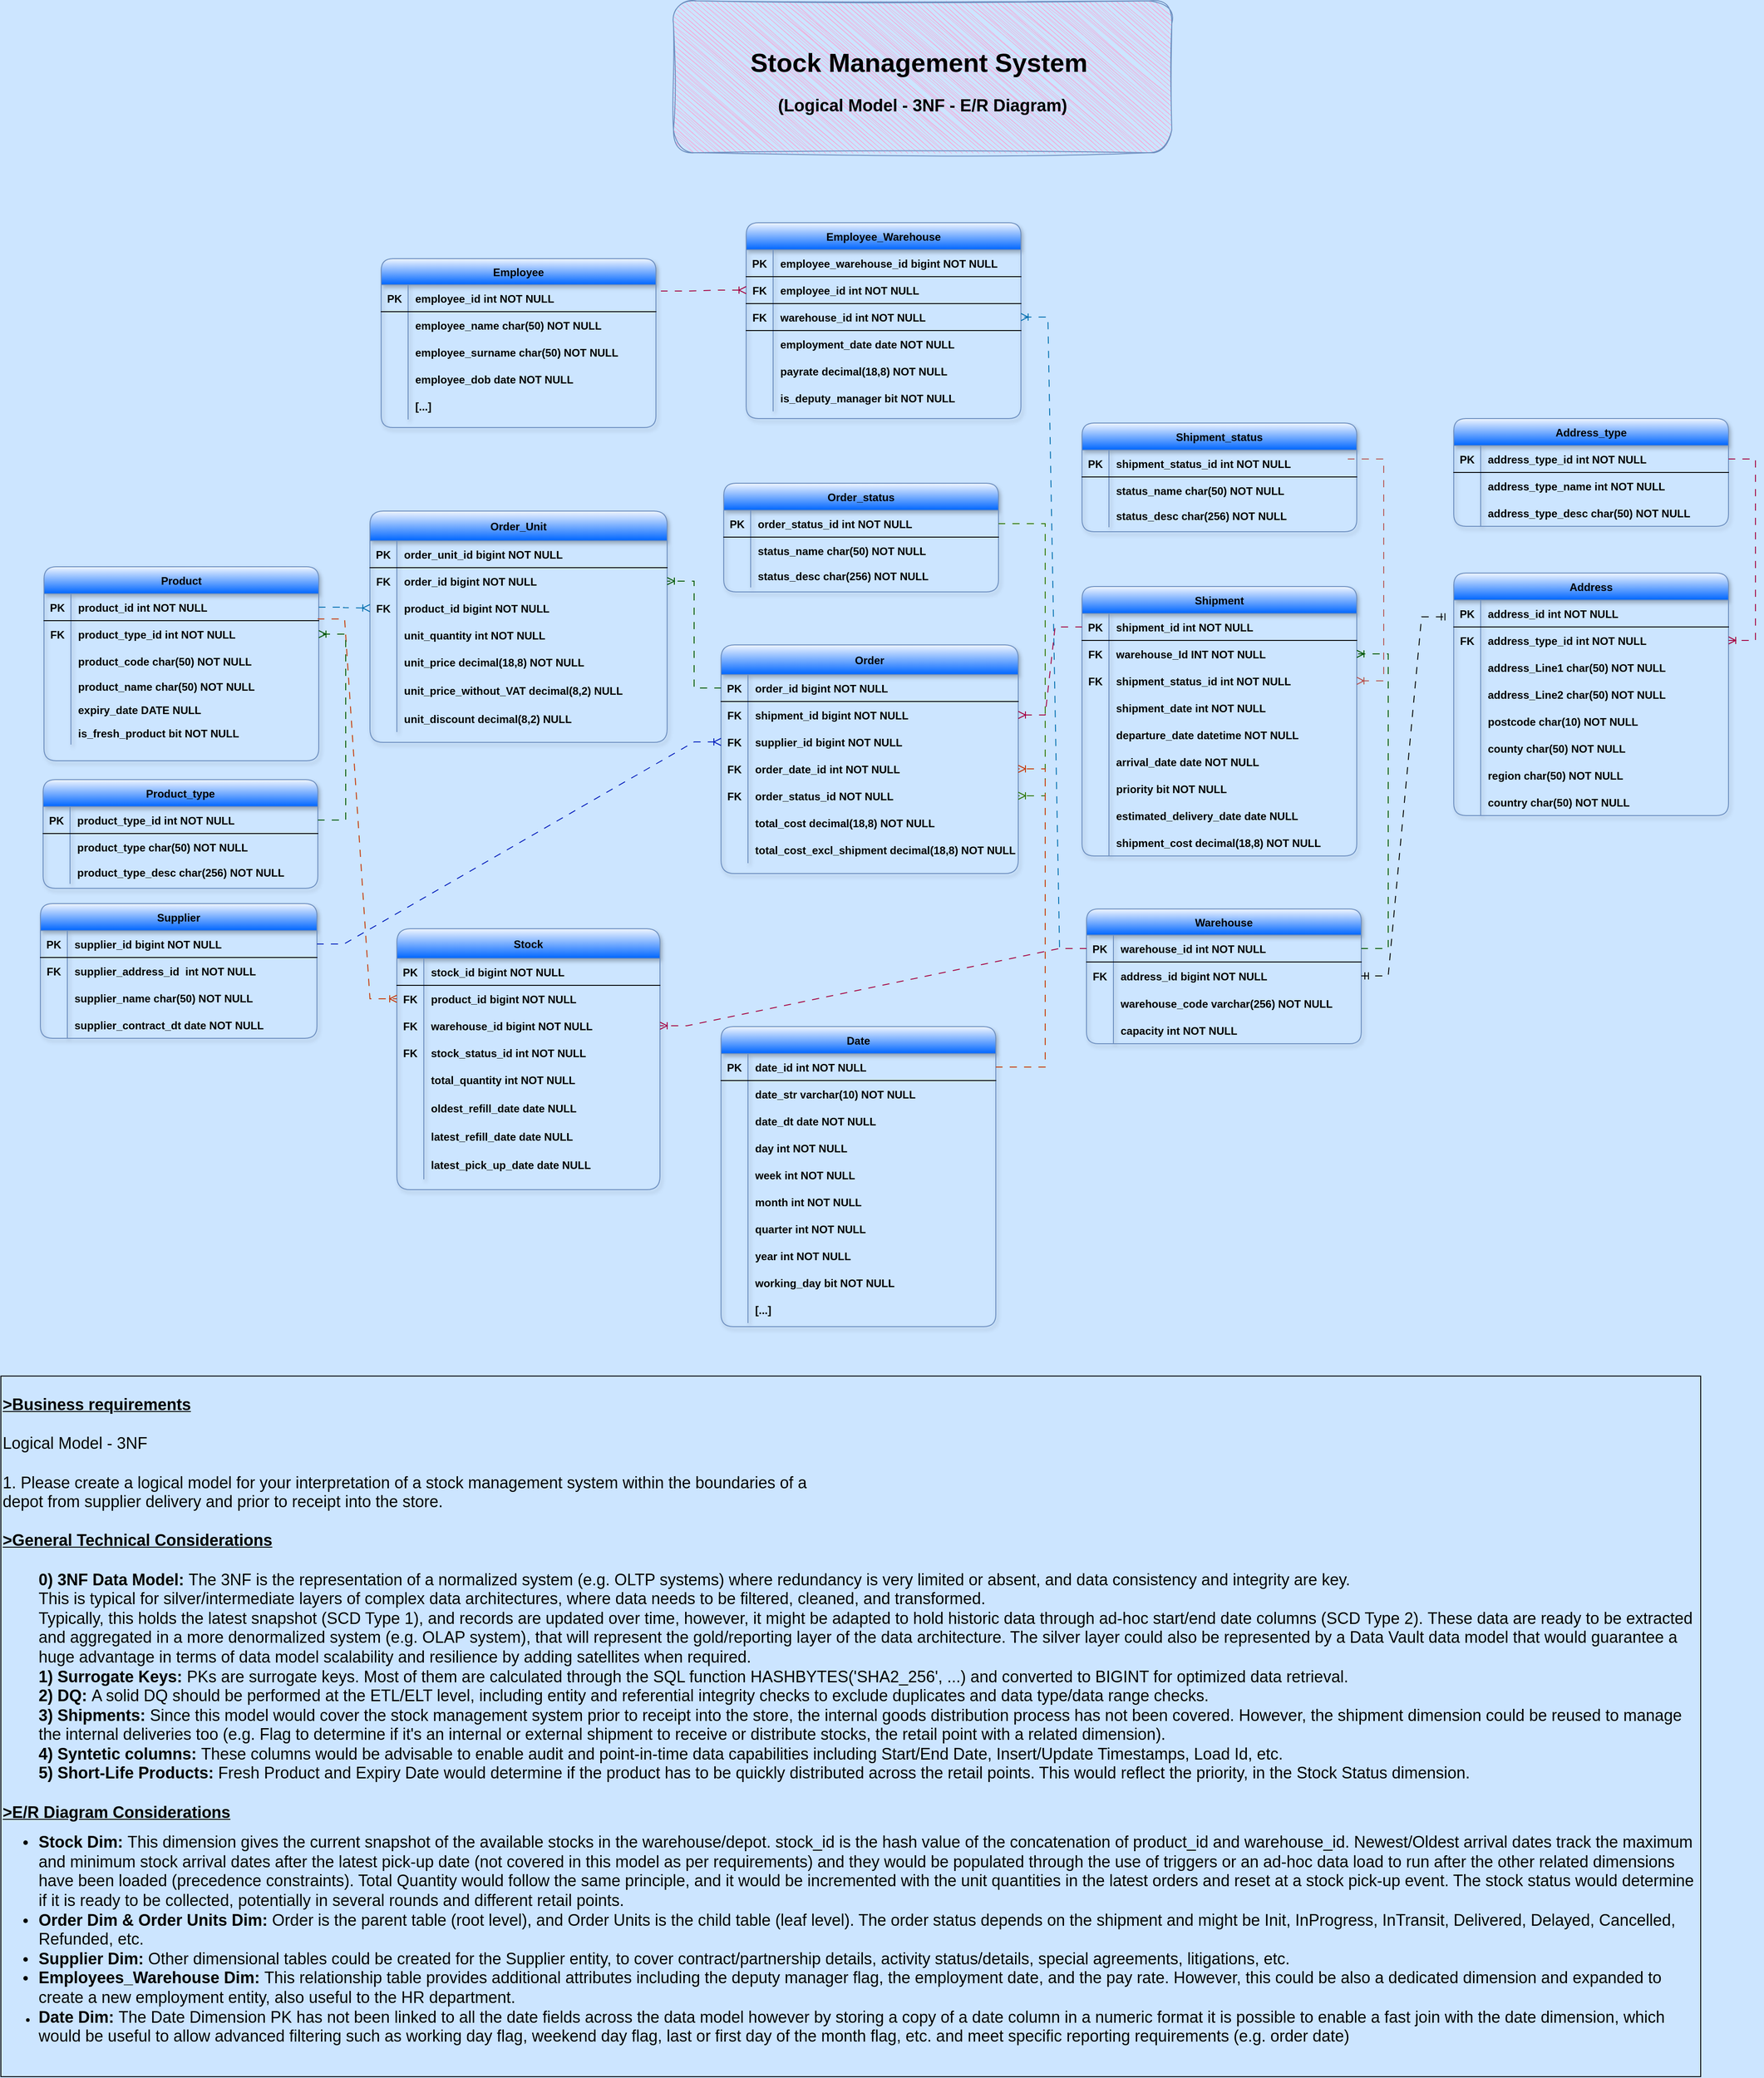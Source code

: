 <mxfile version="24.7.17" pages="2">
  <diagram id="R2lEEEUBdFMjLlhIrx00" name="E/R Diagram">
    <mxGraphModel dx="1436" dy="705" grid="0" gridSize="11" guides="1" tooltips="1" connect="1" arrows="0" fold="1" page="1" pageScale="1" pageWidth="2000" pageHeight="2400" background="#CCE5FF" math="0" shadow="0" extFonts="Permanent Marker^https://fonts.googleapis.com/css?family=Permanent+Marker">
      <root>
        <mxCell id="0" />
        <mxCell id="1" parent="0" />
        <mxCell id="C-vyLk0tnHw3VtMMgP7b-23" value="Supplier" style="shape=table;startSize=30;container=1;collapsible=1;childLayout=tableLayout;fixedRows=1;rowLines=0;align=center;resizeLast=1;fillColor=#f0f6ff;strokeColor=#6c8ebf;fontStyle=1;gradientColor=#0066FF;rounded=1;shadow=1;" parent="1" vertex="1">
          <mxGeometry x="61" y="1036" width="308" height="150" as="geometry" />
        </mxCell>
        <mxCell id="C-vyLk0tnHw3VtMMgP7b-24" value="" style="shape=partialRectangle;collapsible=0;dropTarget=0;pointerEvents=0;fillColor=none;points=[[0,0.5],[1,0.5]];portConstraint=eastwest;top=0;left=0;right=0;bottom=1;fontStyle=1;rounded=1;" parent="C-vyLk0tnHw3VtMMgP7b-23" vertex="1">
          <mxGeometry y="30" width="308" height="30" as="geometry" />
        </mxCell>
        <mxCell id="C-vyLk0tnHw3VtMMgP7b-25" value="PK" style="shape=partialRectangle;overflow=hidden;connectable=0;fillColor=none;top=0;left=0;bottom=0;right=0;fontStyle=1;rounded=1;" parent="C-vyLk0tnHw3VtMMgP7b-24" vertex="1">
          <mxGeometry width="30" height="30" as="geometry">
            <mxRectangle width="30" height="30" as="alternateBounds" />
          </mxGeometry>
        </mxCell>
        <mxCell id="C-vyLk0tnHw3VtMMgP7b-26" value="supplier_id bigint NOT NULL " style="shape=partialRectangle;overflow=hidden;connectable=0;fillColor=none;top=0;left=0;bottom=0;right=0;align=left;spacingLeft=6;fontStyle=1;rounded=1;" parent="C-vyLk0tnHw3VtMMgP7b-24" vertex="1">
          <mxGeometry x="30" width="278" height="30" as="geometry">
            <mxRectangle width="278" height="30" as="alternateBounds" />
          </mxGeometry>
        </mxCell>
        <mxCell id="5Bc8UwKq1f_1eTB7SCyp-79" style="shape=partialRectangle;collapsible=0;dropTarget=0;pointerEvents=0;fillColor=none;points=[[0,0.5],[1,0.5]];portConstraint=eastwest;top=0;left=0;right=0;bottom=0;fontStyle=1;rounded=1;" parent="C-vyLk0tnHw3VtMMgP7b-23" vertex="1">
          <mxGeometry y="60" width="308" height="30" as="geometry" />
        </mxCell>
        <mxCell id="5Bc8UwKq1f_1eTB7SCyp-80" value="FK" style="shape=partialRectangle;overflow=hidden;connectable=0;fillColor=none;top=0;left=0;bottom=0;right=0;fontStyle=1;rounded=1;" parent="5Bc8UwKq1f_1eTB7SCyp-79" vertex="1">
          <mxGeometry width="30" height="30" as="geometry">
            <mxRectangle width="30" height="30" as="alternateBounds" />
          </mxGeometry>
        </mxCell>
        <mxCell id="5Bc8UwKq1f_1eTB7SCyp-81" value="supplier_address_id  int NOT NULL" style="shape=partialRectangle;overflow=hidden;connectable=0;fillColor=none;top=0;left=0;bottom=0;right=0;align=left;spacingLeft=6;fontStyle=1;rounded=1;" parent="5Bc8UwKq1f_1eTB7SCyp-79" vertex="1">
          <mxGeometry x="30" width="278" height="30" as="geometry">
            <mxRectangle width="278" height="30" as="alternateBounds" />
          </mxGeometry>
        </mxCell>
        <mxCell id="C-vyLk0tnHw3VtMMgP7b-27" value="" style="shape=partialRectangle;collapsible=0;dropTarget=0;pointerEvents=0;fillColor=none;points=[[0,0.5],[1,0.5]];portConstraint=eastwest;top=0;left=0;right=0;bottom=0;fontStyle=1;rounded=1;" parent="C-vyLk0tnHw3VtMMgP7b-23" vertex="1">
          <mxGeometry y="90" width="308" height="30" as="geometry" />
        </mxCell>
        <mxCell id="C-vyLk0tnHw3VtMMgP7b-28" value="" style="shape=partialRectangle;overflow=hidden;connectable=0;fillColor=none;top=0;left=0;bottom=0;right=0;fontStyle=1;rounded=1;" parent="C-vyLk0tnHw3VtMMgP7b-27" vertex="1">
          <mxGeometry width="30" height="30" as="geometry">
            <mxRectangle width="30" height="30" as="alternateBounds" />
          </mxGeometry>
        </mxCell>
        <mxCell id="C-vyLk0tnHw3VtMMgP7b-29" value="supplier_name char(50) NOT NULL" style="shape=partialRectangle;overflow=hidden;connectable=0;fillColor=none;top=0;left=0;bottom=0;right=0;align=left;spacingLeft=6;fontStyle=1;rounded=1;" parent="C-vyLk0tnHw3VtMMgP7b-27" vertex="1">
          <mxGeometry x="30" width="278" height="30" as="geometry">
            <mxRectangle width="278" height="30" as="alternateBounds" />
          </mxGeometry>
        </mxCell>
        <mxCell id="FTy9u_6l9pZ1eDTdUrQe-1" style="shape=partialRectangle;collapsible=0;dropTarget=0;pointerEvents=0;fillColor=none;points=[[0,0.5],[1,0.5]];portConstraint=eastwest;top=0;left=0;right=0;bottom=0;fontStyle=1;rounded=1;" vertex="1" parent="C-vyLk0tnHw3VtMMgP7b-23">
          <mxGeometry y="120" width="308" height="30" as="geometry" />
        </mxCell>
        <mxCell id="FTy9u_6l9pZ1eDTdUrQe-2" style="shape=partialRectangle;overflow=hidden;connectable=0;fillColor=none;top=0;left=0;bottom=0;right=0;fontStyle=1;rounded=1;" vertex="1" parent="FTy9u_6l9pZ1eDTdUrQe-1">
          <mxGeometry width="30" height="30" as="geometry">
            <mxRectangle width="30" height="30" as="alternateBounds" />
          </mxGeometry>
        </mxCell>
        <mxCell id="FTy9u_6l9pZ1eDTdUrQe-3" value="supplier_contract_dt date NOT NULL" style="shape=partialRectangle;overflow=hidden;connectable=0;fillColor=none;top=0;left=0;bottom=0;right=0;align=left;spacingLeft=6;fontStyle=1;rounded=1;" vertex="1" parent="FTy9u_6l9pZ1eDTdUrQe-1">
          <mxGeometry x="30" width="278" height="30" as="geometry">
            <mxRectangle width="278" height="30" as="alternateBounds" />
          </mxGeometry>
        </mxCell>
        <mxCell id="5Bc8UwKq1f_1eTB7SCyp-9" value="Product" style="shape=table;startSize=30;container=1;collapsible=1;childLayout=tableLayout;fixedRows=1;rowLines=0;align=center;resizeLast=1;fillColor=#f0f6ff;strokeColor=#6c8ebf;fontStyle=1;gradientColor=#0066FF;rounded=1;shadow=1;" parent="1" vertex="1">
          <mxGeometry x="65" y="661" width="306" height="216" as="geometry" />
        </mxCell>
        <mxCell id="5Bc8UwKq1f_1eTB7SCyp-10" value="" style="shape=partialRectangle;collapsible=0;dropTarget=0;pointerEvents=0;fillColor=none;points=[[0,0.5],[1,0.5]];portConstraint=eastwest;top=0;left=0;right=0;bottom=1;fontStyle=1;rounded=1;" parent="5Bc8UwKq1f_1eTB7SCyp-9" vertex="1">
          <mxGeometry y="30" width="306" height="30" as="geometry" />
        </mxCell>
        <mxCell id="5Bc8UwKq1f_1eTB7SCyp-11" value="PK" style="shape=partialRectangle;overflow=hidden;connectable=0;fillColor=none;top=0;left=0;bottom=0;right=0;fontStyle=1;rounded=1;" parent="5Bc8UwKq1f_1eTB7SCyp-10" vertex="1">
          <mxGeometry width="30" height="30" as="geometry">
            <mxRectangle width="30" height="30" as="alternateBounds" />
          </mxGeometry>
        </mxCell>
        <mxCell id="5Bc8UwKq1f_1eTB7SCyp-12" value="product_id int NOT NULL " style="shape=partialRectangle;overflow=hidden;connectable=0;fillColor=none;top=0;left=0;bottom=0;right=0;align=left;spacingLeft=6;fontStyle=1;rounded=1;" parent="5Bc8UwKq1f_1eTB7SCyp-10" vertex="1">
          <mxGeometry x="30" width="276" height="30" as="geometry">
            <mxRectangle width="276" height="30" as="alternateBounds" />
          </mxGeometry>
        </mxCell>
        <mxCell id="5Bc8UwKq1f_1eTB7SCyp-183" style="shape=partialRectangle;collapsible=0;dropTarget=0;pointerEvents=0;fillColor=none;points=[[0,0.5],[1,0.5]];portConstraint=eastwest;top=0;left=0;right=0;bottom=0;fontStyle=1;rounded=1;" parent="5Bc8UwKq1f_1eTB7SCyp-9" vertex="1">
          <mxGeometry y="60" width="306" height="30" as="geometry" />
        </mxCell>
        <mxCell id="5Bc8UwKq1f_1eTB7SCyp-184" value="FK" style="shape=partialRectangle;overflow=hidden;connectable=0;fillColor=none;top=0;left=0;bottom=0;right=0;fontStyle=1;rounded=1;" parent="5Bc8UwKq1f_1eTB7SCyp-183" vertex="1">
          <mxGeometry width="30" height="30" as="geometry">
            <mxRectangle width="30" height="30" as="alternateBounds" />
          </mxGeometry>
        </mxCell>
        <mxCell id="5Bc8UwKq1f_1eTB7SCyp-185" value="product_type_id int NOT NULL" style="shape=partialRectangle;overflow=hidden;connectable=0;fillColor=none;top=0;left=0;bottom=0;right=0;align=left;spacingLeft=6;fontStyle=1;rounded=1;" parent="5Bc8UwKq1f_1eTB7SCyp-183" vertex="1">
          <mxGeometry x="30" width="276" height="30" as="geometry">
            <mxRectangle width="276" height="30" as="alternateBounds" />
          </mxGeometry>
        </mxCell>
        <mxCell id="5Bc8UwKq1f_1eTB7SCyp-13" value="" style="shape=partialRectangle;collapsible=0;dropTarget=0;pointerEvents=0;fillColor=none;points=[[0,0.5],[1,0.5]];portConstraint=eastwest;top=0;left=0;right=0;bottom=0;fontStyle=1;rounded=1;" parent="5Bc8UwKq1f_1eTB7SCyp-9" vertex="1">
          <mxGeometry y="90" width="306" height="30" as="geometry" />
        </mxCell>
        <mxCell id="5Bc8UwKq1f_1eTB7SCyp-14" value="" style="shape=partialRectangle;overflow=hidden;connectable=0;fillColor=none;top=0;left=0;bottom=0;right=0;fontStyle=1;rounded=1;" parent="5Bc8UwKq1f_1eTB7SCyp-13" vertex="1">
          <mxGeometry width="30" height="30" as="geometry">
            <mxRectangle width="30" height="30" as="alternateBounds" />
          </mxGeometry>
        </mxCell>
        <mxCell id="5Bc8UwKq1f_1eTB7SCyp-15" value="product_code char(50) NOT NULL" style="shape=partialRectangle;overflow=hidden;connectable=0;fillColor=none;top=0;left=0;bottom=0;right=0;align=left;spacingLeft=6;fontStyle=1;rounded=1;" parent="5Bc8UwKq1f_1eTB7SCyp-13" vertex="1">
          <mxGeometry x="30" width="276" height="30" as="geometry">
            <mxRectangle width="276" height="30" as="alternateBounds" />
          </mxGeometry>
        </mxCell>
        <mxCell id="5Bc8UwKq1f_1eTB7SCyp-45" value="" style="shape=partialRectangle;collapsible=0;dropTarget=0;pointerEvents=0;fillColor=none;points=[[0,0.5],[1,0.5]];portConstraint=eastwest;top=0;left=0;right=0;bottom=0;fontStyle=1;rounded=1;" parent="5Bc8UwKq1f_1eTB7SCyp-9" vertex="1">
          <mxGeometry y="120" width="306" height="26" as="geometry" />
        </mxCell>
        <mxCell id="5Bc8UwKq1f_1eTB7SCyp-46" value="" style="shape=partialRectangle;overflow=hidden;connectable=0;fillColor=none;top=0;left=0;bottom=0;right=0;fontStyle=1;rounded=1;" parent="5Bc8UwKq1f_1eTB7SCyp-45" vertex="1">
          <mxGeometry width="30" height="26" as="geometry">
            <mxRectangle width="30" height="26" as="alternateBounds" />
          </mxGeometry>
        </mxCell>
        <mxCell id="5Bc8UwKq1f_1eTB7SCyp-47" value="product_name char(50) NOT NULL" style="shape=partialRectangle;overflow=hidden;connectable=0;fillColor=none;top=0;left=0;bottom=0;right=0;align=left;spacingLeft=6;fontStyle=1;rounded=1;" parent="5Bc8UwKq1f_1eTB7SCyp-45" vertex="1">
          <mxGeometry x="30" width="276" height="26" as="geometry">
            <mxRectangle width="276" height="26" as="alternateBounds" />
          </mxGeometry>
        </mxCell>
        <mxCell id="5Bc8UwKq1f_1eTB7SCyp-49" style="shape=partialRectangle;collapsible=0;dropTarget=0;pointerEvents=0;fillColor=none;points=[[0,0.5],[1,0.5]];portConstraint=eastwest;top=0;left=0;right=0;bottom=0;fontStyle=1;rounded=1;" parent="5Bc8UwKq1f_1eTB7SCyp-9" vertex="1">
          <mxGeometry y="146" width="306" height="26" as="geometry" />
        </mxCell>
        <mxCell id="5Bc8UwKq1f_1eTB7SCyp-50" style="shape=partialRectangle;overflow=hidden;connectable=0;fillColor=none;top=0;left=0;bottom=0;right=0;fontStyle=1;rounded=1;" parent="5Bc8UwKq1f_1eTB7SCyp-49" vertex="1">
          <mxGeometry width="30" height="26" as="geometry">
            <mxRectangle width="30" height="26" as="alternateBounds" />
          </mxGeometry>
        </mxCell>
        <mxCell id="5Bc8UwKq1f_1eTB7SCyp-51" value="expiry_date DATE NULL" style="shape=partialRectangle;overflow=hidden;connectable=0;fillColor=none;top=0;left=0;bottom=0;right=0;align=left;spacingLeft=6;fontStyle=1;rounded=1;" parent="5Bc8UwKq1f_1eTB7SCyp-49" vertex="1">
          <mxGeometry x="30" width="276" height="26" as="geometry">
            <mxRectangle width="276" height="26" as="alternateBounds" />
          </mxGeometry>
        </mxCell>
        <mxCell id="c_tfulb-xMNJqZinGDg5-109" style="shape=partialRectangle;collapsible=0;dropTarget=0;pointerEvents=0;fillColor=none;points=[[0,0.5],[1,0.5]];portConstraint=eastwest;top=0;left=0;right=0;bottom=0;fontStyle=1;rounded=1;" parent="5Bc8UwKq1f_1eTB7SCyp-9" vertex="1">
          <mxGeometry y="172" width="306" height="26" as="geometry" />
        </mxCell>
        <mxCell id="c_tfulb-xMNJqZinGDg5-110" style="shape=partialRectangle;overflow=hidden;connectable=0;fillColor=none;top=0;left=0;bottom=0;right=0;fontStyle=1;rounded=1;" parent="c_tfulb-xMNJqZinGDg5-109" vertex="1">
          <mxGeometry width="30" height="26" as="geometry">
            <mxRectangle width="30" height="26" as="alternateBounds" />
          </mxGeometry>
        </mxCell>
        <mxCell id="c_tfulb-xMNJqZinGDg5-111" value="is_fresh_product bit NOT NULL" style="shape=partialRectangle;overflow=hidden;connectable=0;fillColor=none;top=0;left=0;bottom=0;right=0;align=left;spacingLeft=6;fontStyle=1;rounded=1;" parent="c_tfulb-xMNJqZinGDg5-109" vertex="1">
          <mxGeometry x="30" width="276" height="26" as="geometry">
            <mxRectangle width="276" height="26" as="alternateBounds" />
          </mxGeometry>
        </mxCell>
        <mxCell id="5Bc8UwKq1f_1eTB7SCyp-16" value="Order_Unit" style="shape=table;startSize=33;container=1;collapsible=1;childLayout=tableLayout;fixedRows=1;rowLines=0;align=center;resizeLast=1;fillColor=#f0f6ff;strokeColor=#6c8ebf;fontStyle=1;gradientColor=#0066FF;rounded=1;shadow=1;" parent="1" vertex="1">
          <mxGeometry x="428" y="599" width="331" height="257.56" as="geometry" />
        </mxCell>
        <mxCell id="5Bc8UwKq1f_1eTB7SCyp-17" value="" style="shape=partialRectangle;collapsible=0;dropTarget=0;pointerEvents=0;fillColor=none;points=[[0,0.5],[1,0.5]];portConstraint=eastwest;top=0;left=0;right=0;bottom=1;fontStyle=1;rounded=1;" parent="5Bc8UwKq1f_1eTB7SCyp-16" vertex="1">
          <mxGeometry y="33" width="331" height="30" as="geometry" />
        </mxCell>
        <mxCell id="5Bc8UwKq1f_1eTB7SCyp-18" value="PK" style="shape=partialRectangle;overflow=hidden;connectable=0;fillColor=none;top=0;left=0;bottom=0;right=0;fontStyle=1;rounded=1;" parent="5Bc8UwKq1f_1eTB7SCyp-17" vertex="1">
          <mxGeometry width="30" height="30" as="geometry">
            <mxRectangle width="30" height="30" as="alternateBounds" />
          </mxGeometry>
        </mxCell>
        <mxCell id="5Bc8UwKq1f_1eTB7SCyp-19" value="order_unit_id bigint NOT NULL " style="shape=partialRectangle;overflow=hidden;connectable=0;fillColor=none;top=0;left=0;bottom=0;right=0;align=left;spacingLeft=6;fontStyle=1;rounded=1;" parent="5Bc8UwKq1f_1eTB7SCyp-17" vertex="1">
          <mxGeometry x="30" width="301" height="30" as="geometry">
            <mxRectangle width="301" height="30" as="alternateBounds" />
          </mxGeometry>
        </mxCell>
        <mxCell id="c_tfulb-xMNJqZinGDg5-77" style="shape=partialRectangle;collapsible=0;dropTarget=0;pointerEvents=0;fillColor=none;points=[[0,0.5],[1,0.5]];portConstraint=eastwest;top=0;left=0;right=0;bottom=0;fontStyle=1;rounded=1;" parent="5Bc8UwKq1f_1eTB7SCyp-16" vertex="1">
          <mxGeometry y="63" width="331" height="30" as="geometry" />
        </mxCell>
        <mxCell id="c_tfulb-xMNJqZinGDg5-78" value="FK" style="shape=partialRectangle;overflow=hidden;connectable=0;fillColor=none;top=0;left=0;bottom=0;right=0;fontStyle=1;rounded=1;" parent="c_tfulb-xMNJqZinGDg5-77" vertex="1">
          <mxGeometry width="30" height="30" as="geometry">
            <mxRectangle width="30" height="30" as="alternateBounds" />
          </mxGeometry>
        </mxCell>
        <mxCell id="c_tfulb-xMNJqZinGDg5-79" value="order_id bigint NOT NULL" style="shape=partialRectangle;overflow=hidden;connectable=0;fillColor=none;top=0;left=0;bottom=0;right=0;align=left;spacingLeft=6;fontStyle=1;rounded=1;" parent="c_tfulb-xMNJqZinGDg5-77" vertex="1">
          <mxGeometry x="30" width="301" height="30" as="geometry">
            <mxRectangle width="301" height="30" as="alternateBounds" />
          </mxGeometry>
        </mxCell>
        <mxCell id="5Bc8UwKq1f_1eTB7SCyp-20" value="" style="shape=partialRectangle;collapsible=0;dropTarget=0;pointerEvents=0;fillColor=none;points=[[0,0.5],[1,0.5]];portConstraint=eastwest;top=0;left=0;right=0;bottom=0;fontStyle=1;rounded=1;" parent="5Bc8UwKq1f_1eTB7SCyp-16" vertex="1">
          <mxGeometry y="93" width="331" height="30" as="geometry" />
        </mxCell>
        <mxCell id="5Bc8UwKq1f_1eTB7SCyp-21" value="FK" style="shape=partialRectangle;overflow=hidden;connectable=0;fillColor=none;top=0;left=0;bottom=0;right=0;fontStyle=1;rounded=1;" parent="5Bc8UwKq1f_1eTB7SCyp-20" vertex="1">
          <mxGeometry width="30" height="30" as="geometry">
            <mxRectangle width="30" height="30" as="alternateBounds" />
          </mxGeometry>
        </mxCell>
        <mxCell id="5Bc8UwKq1f_1eTB7SCyp-22" value="product_id bigint NOT NULL" style="shape=partialRectangle;overflow=hidden;connectable=0;fillColor=none;top=0;left=0;bottom=0;right=0;align=left;spacingLeft=6;fontStyle=1;rounded=1;" parent="5Bc8UwKq1f_1eTB7SCyp-20" vertex="1">
          <mxGeometry x="30" width="301" height="30" as="geometry">
            <mxRectangle width="301" height="30" as="alternateBounds" />
          </mxGeometry>
        </mxCell>
        <mxCell id="5Bc8UwKq1f_1eTB7SCyp-200" style="shape=partialRectangle;collapsible=0;dropTarget=0;pointerEvents=0;fillColor=none;points=[[0,0.5],[1,0.5]];portConstraint=eastwest;top=0;left=0;right=0;bottom=0;fontStyle=1;rounded=1;" parent="5Bc8UwKq1f_1eTB7SCyp-16" vertex="1">
          <mxGeometry y="123" width="331" height="30" as="geometry" />
        </mxCell>
        <mxCell id="5Bc8UwKq1f_1eTB7SCyp-201" style="shape=partialRectangle;overflow=hidden;connectable=0;fillColor=none;top=0;left=0;bottom=0;right=0;fontStyle=1;rounded=1;" parent="5Bc8UwKq1f_1eTB7SCyp-200" vertex="1">
          <mxGeometry width="30" height="30" as="geometry">
            <mxRectangle width="30" height="30" as="alternateBounds" />
          </mxGeometry>
        </mxCell>
        <mxCell id="5Bc8UwKq1f_1eTB7SCyp-202" value="unit_quantity int NOT NULL" style="shape=partialRectangle;overflow=hidden;connectable=0;fillColor=none;top=0;left=0;bottom=0;right=0;align=left;spacingLeft=6;fontStyle=1;rounded=1;" parent="5Bc8UwKq1f_1eTB7SCyp-200" vertex="1">
          <mxGeometry x="30" width="301" height="30" as="geometry">
            <mxRectangle width="301" height="30" as="alternateBounds" />
          </mxGeometry>
        </mxCell>
        <mxCell id="5Bc8UwKq1f_1eTB7SCyp-194" style="shape=partialRectangle;collapsible=0;dropTarget=0;pointerEvents=0;fillColor=none;points=[[0,0.5],[1,0.5]];portConstraint=eastwest;top=0;left=0;right=0;bottom=0;fontStyle=1;rounded=1;" parent="5Bc8UwKq1f_1eTB7SCyp-16" vertex="1">
          <mxGeometry y="153" width="331" height="30" as="geometry" />
        </mxCell>
        <mxCell id="5Bc8UwKq1f_1eTB7SCyp-195" style="shape=partialRectangle;overflow=hidden;connectable=0;fillColor=none;top=0;left=0;bottom=0;right=0;fontStyle=1;rounded=1;" parent="5Bc8UwKq1f_1eTB7SCyp-194" vertex="1">
          <mxGeometry width="30" height="30" as="geometry">
            <mxRectangle width="30" height="30" as="alternateBounds" />
          </mxGeometry>
        </mxCell>
        <mxCell id="5Bc8UwKq1f_1eTB7SCyp-196" value="unit_price decimal(18,8) NOT NULL" style="shape=partialRectangle;overflow=hidden;connectable=0;fillColor=none;top=0;left=0;bottom=0;right=0;align=left;spacingLeft=6;fontStyle=1;rounded=1;" parent="5Bc8UwKq1f_1eTB7SCyp-194" vertex="1">
          <mxGeometry x="30" width="301" height="30" as="geometry">
            <mxRectangle width="301" height="30" as="alternateBounds" />
          </mxGeometry>
        </mxCell>
        <mxCell id="5Bc8UwKq1f_1eTB7SCyp-197" style="shape=partialRectangle;collapsible=0;dropTarget=0;pointerEvents=0;fillColor=none;points=[[0,0.5],[1,0.5]];portConstraint=eastwest;top=0;left=0;right=0;bottom=0;fontStyle=1;rounded=1;" parent="5Bc8UwKq1f_1eTB7SCyp-16" vertex="1">
          <mxGeometry y="183" width="331" height="33" as="geometry" />
        </mxCell>
        <mxCell id="5Bc8UwKq1f_1eTB7SCyp-198" style="shape=partialRectangle;overflow=hidden;connectable=0;fillColor=none;top=0;left=0;bottom=0;right=0;fontStyle=1;rounded=1;" parent="5Bc8UwKq1f_1eTB7SCyp-197" vertex="1">
          <mxGeometry width="30" height="33" as="geometry">
            <mxRectangle width="30" height="33" as="alternateBounds" />
          </mxGeometry>
        </mxCell>
        <mxCell id="5Bc8UwKq1f_1eTB7SCyp-199" value="unit_price_without_VAT decimal(8,2) NULL" style="shape=partialRectangle;overflow=hidden;connectable=0;fillColor=none;top=0;left=0;bottom=0;right=0;align=left;spacingLeft=6;fontStyle=1;rounded=1;" parent="5Bc8UwKq1f_1eTB7SCyp-197" vertex="1">
          <mxGeometry x="30" width="301" height="33" as="geometry">
            <mxRectangle width="301" height="33" as="alternateBounds" />
          </mxGeometry>
        </mxCell>
        <mxCell id="5Bc8UwKq1f_1eTB7SCyp-103" style="shape=partialRectangle;collapsible=0;dropTarget=0;pointerEvents=0;fillColor=none;points=[[0,0.5],[1,0.5]];portConstraint=eastwest;top=0;left=0;right=0;bottom=0;fontStyle=1;rounded=1;" parent="5Bc8UwKq1f_1eTB7SCyp-16" vertex="1">
          <mxGeometry y="216" width="331" height="30" as="geometry" />
        </mxCell>
        <mxCell id="5Bc8UwKq1f_1eTB7SCyp-104" style="shape=partialRectangle;overflow=hidden;connectable=0;fillColor=none;top=0;left=0;bottom=0;right=0;fontStyle=1;rounded=1;" parent="5Bc8UwKq1f_1eTB7SCyp-103" vertex="1">
          <mxGeometry width="30" height="30" as="geometry">
            <mxRectangle width="30" height="30" as="alternateBounds" />
          </mxGeometry>
        </mxCell>
        <mxCell id="5Bc8UwKq1f_1eTB7SCyp-105" value="unit_discount decimal(8,2) NULL" style="shape=partialRectangle;overflow=hidden;connectable=0;fillColor=none;top=0;left=0;bottom=0;right=0;align=left;spacingLeft=6;fontStyle=1;rounded=1;" parent="5Bc8UwKq1f_1eTB7SCyp-103" vertex="1">
          <mxGeometry x="30" width="301" height="30" as="geometry">
            <mxRectangle width="301" height="30" as="alternateBounds" />
          </mxGeometry>
        </mxCell>
        <mxCell id="5Bc8UwKq1f_1eTB7SCyp-24" value="Shipment" style="shape=table;startSize=30;container=1;collapsible=1;childLayout=tableLayout;fixedRows=1;rowLines=0;align=center;resizeLast=1;fillColor=#f0f6ff;strokeColor=#6c8ebf;fontStyle=1;gradientColor=#0066FF;rounded=1;shadow=1;" parent="1" vertex="1">
          <mxGeometry x="1221" y="683" width="306" height="300" as="geometry" />
        </mxCell>
        <mxCell id="5Bc8UwKq1f_1eTB7SCyp-25" value="" style="shape=partialRectangle;collapsible=0;dropTarget=0;pointerEvents=0;fillColor=none;points=[[0,0.5],[1,0.5]];portConstraint=eastwest;top=0;left=0;right=0;bottom=1;fontStyle=1;rounded=1;" parent="5Bc8UwKq1f_1eTB7SCyp-24" vertex="1">
          <mxGeometry y="30" width="306" height="30" as="geometry" />
        </mxCell>
        <mxCell id="5Bc8UwKq1f_1eTB7SCyp-26" value="PK" style="shape=partialRectangle;overflow=hidden;connectable=0;fillColor=none;top=0;left=0;bottom=0;right=0;fontStyle=1;rounded=1;" parent="5Bc8UwKq1f_1eTB7SCyp-25" vertex="1">
          <mxGeometry width="30" height="30" as="geometry">
            <mxRectangle width="30" height="30" as="alternateBounds" />
          </mxGeometry>
        </mxCell>
        <mxCell id="5Bc8UwKq1f_1eTB7SCyp-27" value="shipment_id int NOT NULL " style="shape=partialRectangle;overflow=hidden;connectable=0;fillColor=none;top=0;left=0;bottom=0;right=0;align=left;spacingLeft=6;fontStyle=1;rounded=1;" parent="5Bc8UwKq1f_1eTB7SCyp-25" vertex="1">
          <mxGeometry x="30" width="276" height="30" as="geometry">
            <mxRectangle width="276" height="30" as="alternateBounds" />
          </mxGeometry>
        </mxCell>
        <mxCell id="5Bc8UwKq1f_1eTB7SCyp-115" style="shape=partialRectangle;collapsible=0;dropTarget=0;pointerEvents=0;fillColor=none;points=[[0,0.5],[1,0.5]];portConstraint=eastwest;top=0;left=0;right=0;bottom=0;fontStyle=1;rounded=1;" parent="5Bc8UwKq1f_1eTB7SCyp-24" vertex="1">
          <mxGeometry y="60" width="306" height="30" as="geometry" />
        </mxCell>
        <mxCell id="5Bc8UwKq1f_1eTB7SCyp-116" value="FK" style="shape=partialRectangle;overflow=hidden;connectable=0;fillColor=none;top=0;left=0;bottom=0;right=0;fontStyle=1;rounded=1;" parent="5Bc8UwKq1f_1eTB7SCyp-115" vertex="1">
          <mxGeometry width="30" height="30" as="geometry">
            <mxRectangle width="30" height="30" as="alternateBounds" />
          </mxGeometry>
        </mxCell>
        <mxCell id="5Bc8UwKq1f_1eTB7SCyp-117" value="warehouse_Id INT NOT NULL" style="shape=partialRectangle;overflow=hidden;connectable=0;fillColor=none;top=0;left=0;bottom=0;right=0;align=left;spacingLeft=6;fontStyle=1;rounded=1;" parent="5Bc8UwKq1f_1eTB7SCyp-115" vertex="1">
          <mxGeometry x="30" width="276" height="30" as="geometry">
            <mxRectangle width="276" height="30" as="alternateBounds" />
          </mxGeometry>
        </mxCell>
        <mxCell id="5Bc8UwKq1f_1eTB7SCyp-256" style="shape=partialRectangle;collapsible=0;dropTarget=0;pointerEvents=0;fillColor=none;points=[[0,0.5],[1,0.5]];portConstraint=eastwest;top=0;left=0;right=0;bottom=0;fontStyle=1;rounded=1;" parent="5Bc8UwKq1f_1eTB7SCyp-24" vertex="1">
          <mxGeometry y="90" width="306" height="30" as="geometry" />
        </mxCell>
        <mxCell id="5Bc8UwKq1f_1eTB7SCyp-257" value="FK" style="shape=partialRectangle;overflow=hidden;connectable=0;fillColor=none;top=0;left=0;bottom=0;right=0;fontStyle=1;rounded=1;" parent="5Bc8UwKq1f_1eTB7SCyp-256" vertex="1">
          <mxGeometry width="30" height="30" as="geometry">
            <mxRectangle width="30" height="30" as="alternateBounds" />
          </mxGeometry>
        </mxCell>
        <mxCell id="5Bc8UwKq1f_1eTB7SCyp-258" value="shipment_status_id int NOT NULL" style="shape=partialRectangle;overflow=hidden;connectable=0;fillColor=none;top=0;left=0;bottom=0;right=0;align=left;spacingLeft=6;fontStyle=1;rounded=1;" parent="5Bc8UwKq1f_1eTB7SCyp-256" vertex="1">
          <mxGeometry x="30" width="276" height="30" as="geometry">
            <mxRectangle width="276" height="30" as="alternateBounds" />
          </mxGeometry>
        </mxCell>
        <mxCell id="5Bc8UwKq1f_1eTB7SCyp-190" style="shape=partialRectangle;collapsible=0;dropTarget=0;pointerEvents=0;fillColor=none;points=[[0,0.5],[1,0.5]];portConstraint=eastwest;top=0;left=0;right=0;bottom=0;fontStyle=1;rounded=1;" parent="5Bc8UwKq1f_1eTB7SCyp-24" vertex="1">
          <mxGeometry y="120" width="306" height="30" as="geometry" />
        </mxCell>
        <mxCell id="5Bc8UwKq1f_1eTB7SCyp-191" value="" style="shape=partialRectangle;overflow=hidden;connectable=0;fillColor=none;top=0;left=0;bottom=0;right=0;fontStyle=1;rounded=1;" parent="5Bc8UwKq1f_1eTB7SCyp-190" vertex="1">
          <mxGeometry width="30" height="30" as="geometry">
            <mxRectangle width="30" height="30" as="alternateBounds" />
          </mxGeometry>
        </mxCell>
        <mxCell id="5Bc8UwKq1f_1eTB7SCyp-192" value="shipment_date int NOT NULL" style="shape=partialRectangle;overflow=hidden;connectable=0;fillColor=none;top=0;left=0;bottom=0;right=0;align=left;spacingLeft=6;fontStyle=1;rounded=1;" parent="5Bc8UwKq1f_1eTB7SCyp-190" vertex="1">
          <mxGeometry x="30" width="276" height="30" as="geometry">
            <mxRectangle width="276" height="30" as="alternateBounds" />
          </mxGeometry>
        </mxCell>
        <mxCell id="5Bc8UwKq1f_1eTB7SCyp-28" value="" style="shape=partialRectangle;collapsible=0;dropTarget=0;pointerEvents=0;fillColor=none;points=[[0,0.5],[1,0.5]];portConstraint=eastwest;top=0;left=0;right=0;bottom=0;fontStyle=1;rounded=1;" parent="5Bc8UwKq1f_1eTB7SCyp-24" vertex="1">
          <mxGeometry y="150" width="306" height="30" as="geometry" />
        </mxCell>
        <mxCell id="5Bc8UwKq1f_1eTB7SCyp-29" value="" style="shape=partialRectangle;overflow=hidden;connectable=0;fillColor=none;top=0;left=0;bottom=0;right=0;fontStyle=1;rounded=1;" parent="5Bc8UwKq1f_1eTB7SCyp-28" vertex="1">
          <mxGeometry width="30" height="30" as="geometry">
            <mxRectangle width="30" height="30" as="alternateBounds" />
          </mxGeometry>
        </mxCell>
        <mxCell id="5Bc8UwKq1f_1eTB7SCyp-30" value="departure_date datetime NOT NULL" style="shape=partialRectangle;overflow=hidden;connectable=0;fillColor=none;top=0;left=0;bottom=0;right=0;align=left;spacingLeft=6;fontStyle=1;rounded=1;" parent="5Bc8UwKq1f_1eTB7SCyp-28" vertex="1">
          <mxGeometry x="30" width="276" height="30" as="geometry">
            <mxRectangle width="276" height="30" as="alternateBounds" />
          </mxGeometry>
        </mxCell>
        <mxCell id="5Bc8UwKq1f_1eTB7SCyp-118" style="shape=partialRectangle;collapsible=0;dropTarget=0;pointerEvents=0;fillColor=none;points=[[0,0.5],[1,0.5]];portConstraint=eastwest;top=0;left=0;right=0;bottom=0;fontStyle=1;rounded=1;" parent="5Bc8UwKq1f_1eTB7SCyp-24" vertex="1">
          <mxGeometry y="180" width="306" height="30" as="geometry" />
        </mxCell>
        <mxCell id="5Bc8UwKq1f_1eTB7SCyp-119" value="" style="shape=partialRectangle;overflow=hidden;connectable=0;fillColor=none;top=0;left=0;bottom=0;right=0;fontStyle=1;rounded=1;" parent="5Bc8UwKq1f_1eTB7SCyp-118" vertex="1">
          <mxGeometry width="30" height="30" as="geometry">
            <mxRectangle width="30" height="30" as="alternateBounds" />
          </mxGeometry>
        </mxCell>
        <mxCell id="5Bc8UwKq1f_1eTB7SCyp-120" value="arrival_date date NOT NULL" style="shape=partialRectangle;overflow=hidden;connectable=0;fillColor=none;top=0;left=0;bottom=0;right=0;align=left;spacingLeft=6;fontStyle=1;rounded=1;" parent="5Bc8UwKq1f_1eTB7SCyp-118" vertex="1">
          <mxGeometry x="30" width="276" height="30" as="geometry">
            <mxRectangle width="276" height="30" as="alternateBounds" />
          </mxGeometry>
        </mxCell>
        <mxCell id="5Bc8UwKq1f_1eTB7SCyp-112" style="shape=partialRectangle;collapsible=0;dropTarget=0;pointerEvents=0;fillColor=none;points=[[0,0.5],[1,0.5]];portConstraint=eastwest;top=0;left=0;right=0;bottom=0;fontStyle=1;rounded=1;" parent="5Bc8UwKq1f_1eTB7SCyp-24" vertex="1">
          <mxGeometry y="210" width="306" height="30" as="geometry" />
        </mxCell>
        <mxCell id="5Bc8UwKq1f_1eTB7SCyp-113" style="shape=partialRectangle;overflow=hidden;connectable=0;fillColor=none;top=0;left=0;bottom=0;right=0;fontStyle=1;rounded=1;" parent="5Bc8UwKq1f_1eTB7SCyp-112" vertex="1">
          <mxGeometry width="30" height="30" as="geometry">
            <mxRectangle width="30" height="30" as="alternateBounds" />
          </mxGeometry>
        </mxCell>
        <mxCell id="5Bc8UwKq1f_1eTB7SCyp-114" value="priority bit NOT NULL" style="shape=partialRectangle;overflow=hidden;connectable=0;fillColor=none;top=0;left=0;bottom=0;right=0;align=left;spacingLeft=6;fontStyle=1;rounded=1;" parent="5Bc8UwKq1f_1eTB7SCyp-112" vertex="1">
          <mxGeometry x="30" width="276" height="30" as="geometry">
            <mxRectangle width="276" height="30" as="alternateBounds" />
          </mxGeometry>
        </mxCell>
        <mxCell id="5Bc8UwKq1f_1eTB7SCyp-243" style="shape=partialRectangle;collapsible=0;dropTarget=0;pointerEvents=0;fillColor=none;points=[[0,0.5],[1,0.5]];portConstraint=eastwest;top=0;left=0;right=0;bottom=0;fontStyle=1;rounded=1;" parent="5Bc8UwKq1f_1eTB7SCyp-24" vertex="1">
          <mxGeometry y="240" width="306" height="30" as="geometry" />
        </mxCell>
        <mxCell id="5Bc8UwKq1f_1eTB7SCyp-244" style="shape=partialRectangle;overflow=hidden;connectable=0;fillColor=none;top=0;left=0;bottom=0;right=0;fontStyle=1;rounded=1;" parent="5Bc8UwKq1f_1eTB7SCyp-243" vertex="1">
          <mxGeometry width="30" height="30" as="geometry">
            <mxRectangle width="30" height="30" as="alternateBounds" />
          </mxGeometry>
        </mxCell>
        <mxCell id="5Bc8UwKq1f_1eTB7SCyp-245" value="estimated_delivery_date date NULL" style="shape=partialRectangle;overflow=hidden;connectable=0;fillColor=none;top=0;left=0;bottom=0;right=0;align=left;spacingLeft=6;fontStyle=1;rounded=1;" parent="5Bc8UwKq1f_1eTB7SCyp-243" vertex="1">
          <mxGeometry x="30" width="276" height="30" as="geometry">
            <mxRectangle width="276" height="30" as="alternateBounds" />
          </mxGeometry>
        </mxCell>
        <mxCell id="c_tfulb-xMNJqZinGDg5-20" style="shape=partialRectangle;collapsible=0;dropTarget=0;pointerEvents=0;fillColor=none;points=[[0,0.5],[1,0.5]];portConstraint=eastwest;top=0;left=0;right=0;bottom=0;fontStyle=1;rounded=1;" parent="5Bc8UwKq1f_1eTB7SCyp-24" vertex="1">
          <mxGeometry y="270" width="306" height="30" as="geometry" />
        </mxCell>
        <mxCell id="c_tfulb-xMNJqZinGDg5-21" style="shape=partialRectangle;overflow=hidden;connectable=0;fillColor=none;top=0;left=0;bottom=0;right=0;fontStyle=1;rounded=1;" parent="c_tfulb-xMNJqZinGDg5-20" vertex="1">
          <mxGeometry width="30" height="30" as="geometry">
            <mxRectangle width="30" height="30" as="alternateBounds" />
          </mxGeometry>
        </mxCell>
        <mxCell id="c_tfulb-xMNJqZinGDg5-22" value="shipment_cost decimal(18,8) NOT NULL" style="shape=partialRectangle;overflow=hidden;connectable=0;fillColor=none;top=0;left=0;bottom=0;right=0;align=left;spacingLeft=6;fontStyle=1;rounded=1;" parent="c_tfulb-xMNJqZinGDg5-20" vertex="1">
          <mxGeometry x="30" width="276" height="30" as="geometry">
            <mxRectangle width="276" height="30" as="alternateBounds" />
          </mxGeometry>
        </mxCell>
        <mxCell id="5Bc8UwKq1f_1eTB7SCyp-31" value="Employee" style="shape=table;startSize=29;container=1;collapsible=1;childLayout=tableLayout;fixedRows=1;rowLines=0;align=center;resizeLast=1;fillColor=#f0f6ff;strokeColor=#6c8ebf;fontStyle=1;gradientColor=#0066FF;rounded=1;shadow=1;" parent="1" vertex="1">
          <mxGeometry x="440.5" y="318" width="306" height="188" as="geometry" />
        </mxCell>
        <mxCell id="5Bc8UwKq1f_1eTB7SCyp-32" value="" style="shape=partialRectangle;collapsible=0;dropTarget=0;pointerEvents=0;fillColor=none;points=[[0,0.5],[1,0.5]];portConstraint=eastwest;top=0;left=0;right=0;bottom=1;fontStyle=1;rounded=1;" parent="5Bc8UwKq1f_1eTB7SCyp-31" vertex="1">
          <mxGeometry y="29" width="306" height="30" as="geometry" />
        </mxCell>
        <mxCell id="5Bc8UwKq1f_1eTB7SCyp-33" value="PK" style="shape=partialRectangle;overflow=hidden;connectable=0;fillColor=none;top=0;left=0;bottom=0;right=0;fontStyle=1;rounded=1;" parent="5Bc8UwKq1f_1eTB7SCyp-32" vertex="1">
          <mxGeometry width="30" height="30" as="geometry">
            <mxRectangle width="30" height="30" as="alternateBounds" />
          </mxGeometry>
        </mxCell>
        <mxCell id="5Bc8UwKq1f_1eTB7SCyp-34" value="employee_id int NOT NULL " style="shape=partialRectangle;overflow=hidden;connectable=0;fillColor=none;top=0;left=0;bottom=0;right=0;align=left;spacingLeft=6;fontStyle=1;rounded=1;" parent="5Bc8UwKq1f_1eTB7SCyp-32" vertex="1">
          <mxGeometry x="30" width="276" height="30" as="geometry">
            <mxRectangle width="276" height="30" as="alternateBounds" />
          </mxGeometry>
        </mxCell>
        <mxCell id="5Bc8UwKq1f_1eTB7SCyp-35" value="" style="shape=partialRectangle;collapsible=0;dropTarget=0;pointerEvents=0;fillColor=none;points=[[0,0.5],[1,0.5]];portConstraint=eastwest;top=0;left=0;right=0;bottom=0;fontStyle=1;rounded=1;" parent="5Bc8UwKq1f_1eTB7SCyp-31" vertex="1">
          <mxGeometry y="59" width="306" height="30" as="geometry" />
        </mxCell>
        <mxCell id="5Bc8UwKq1f_1eTB7SCyp-36" value="" style="shape=partialRectangle;overflow=hidden;connectable=0;fillColor=none;top=0;left=0;bottom=0;right=0;fontStyle=1;rounded=1;" parent="5Bc8UwKq1f_1eTB7SCyp-35" vertex="1">
          <mxGeometry width="30" height="30" as="geometry">
            <mxRectangle width="30" height="30" as="alternateBounds" />
          </mxGeometry>
        </mxCell>
        <mxCell id="5Bc8UwKq1f_1eTB7SCyp-37" value="employee_name char(50) NOT NULL" style="shape=partialRectangle;overflow=hidden;connectable=0;fillColor=none;top=0;left=0;bottom=0;right=0;align=left;spacingLeft=6;fontStyle=1;rounded=1;" parent="5Bc8UwKq1f_1eTB7SCyp-35" vertex="1">
          <mxGeometry x="30" width="276" height="30" as="geometry">
            <mxRectangle width="276" height="30" as="alternateBounds" />
          </mxGeometry>
        </mxCell>
        <mxCell id="5Bc8UwKq1f_1eTB7SCyp-276" style="shape=partialRectangle;collapsible=0;dropTarget=0;pointerEvents=0;fillColor=none;points=[[0,0.5],[1,0.5]];portConstraint=eastwest;top=0;left=0;right=0;bottom=0;fontStyle=1;rounded=1;" parent="5Bc8UwKq1f_1eTB7SCyp-31" vertex="1">
          <mxGeometry y="89" width="306" height="30" as="geometry" />
        </mxCell>
        <mxCell id="5Bc8UwKq1f_1eTB7SCyp-277" style="shape=partialRectangle;overflow=hidden;connectable=0;fillColor=none;top=0;left=0;bottom=0;right=0;fontStyle=1;rounded=1;" parent="5Bc8UwKq1f_1eTB7SCyp-276" vertex="1">
          <mxGeometry width="30" height="30" as="geometry">
            <mxRectangle width="30" height="30" as="alternateBounds" />
          </mxGeometry>
        </mxCell>
        <mxCell id="5Bc8UwKq1f_1eTB7SCyp-278" value="employee_surname char(50) NOT NULL" style="shape=partialRectangle;overflow=hidden;connectable=0;fillColor=none;top=0;left=0;bottom=0;right=0;align=left;spacingLeft=6;fontStyle=1;rounded=1;" parent="5Bc8UwKq1f_1eTB7SCyp-276" vertex="1">
          <mxGeometry x="30" width="276" height="30" as="geometry">
            <mxRectangle width="276" height="30" as="alternateBounds" />
          </mxGeometry>
        </mxCell>
        <mxCell id="5Bc8UwKq1f_1eTB7SCyp-282" style="shape=partialRectangle;collapsible=0;dropTarget=0;pointerEvents=0;fillColor=none;points=[[0,0.5],[1,0.5]];portConstraint=eastwest;top=0;left=0;right=0;bottom=0;fontStyle=1;rounded=1;" parent="5Bc8UwKq1f_1eTB7SCyp-31" vertex="1">
          <mxGeometry y="119" width="306" height="30" as="geometry" />
        </mxCell>
        <mxCell id="5Bc8UwKq1f_1eTB7SCyp-283" style="shape=partialRectangle;overflow=hidden;connectable=0;fillColor=none;top=0;left=0;bottom=0;right=0;fontStyle=1;rounded=1;" parent="5Bc8UwKq1f_1eTB7SCyp-282" vertex="1">
          <mxGeometry width="30" height="30" as="geometry">
            <mxRectangle width="30" height="30" as="alternateBounds" />
          </mxGeometry>
        </mxCell>
        <mxCell id="5Bc8UwKq1f_1eTB7SCyp-284" value="employee_dob date NOT NULL" style="shape=partialRectangle;overflow=hidden;connectable=0;fillColor=none;top=0;left=0;bottom=0;right=0;align=left;spacingLeft=6;fontStyle=1;rounded=1;" parent="5Bc8UwKq1f_1eTB7SCyp-282" vertex="1">
          <mxGeometry x="30" width="276" height="30" as="geometry">
            <mxRectangle width="276" height="30" as="alternateBounds" />
          </mxGeometry>
        </mxCell>
        <mxCell id="5Bc8UwKq1f_1eTB7SCyp-279" style="shape=partialRectangle;collapsible=0;dropTarget=0;pointerEvents=0;fillColor=none;points=[[0,0.5],[1,0.5]];portConstraint=eastwest;top=0;left=0;right=0;bottom=0;fontStyle=1;rounded=1;" parent="5Bc8UwKq1f_1eTB7SCyp-31" vertex="1">
          <mxGeometry y="149" width="306" height="30" as="geometry" />
        </mxCell>
        <mxCell id="5Bc8UwKq1f_1eTB7SCyp-280" style="shape=partialRectangle;overflow=hidden;connectable=0;fillColor=none;top=0;left=0;bottom=0;right=0;fontStyle=1;rounded=1;" parent="5Bc8UwKq1f_1eTB7SCyp-279" vertex="1">
          <mxGeometry width="30" height="30" as="geometry">
            <mxRectangle width="30" height="30" as="alternateBounds" />
          </mxGeometry>
        </mxCell>
        <mxCell id="5Bc8UwKq1f_1eTB7SCyp-281" value="[...]" style="shape=partialRectangle;overflow=hidden;connectable=0;fillColor=none;top=0;left=0;bottom=0;right=0;align=left;spacingLeft=6;fontStyle=1;rounded=1;" parent="5Bc8UwKq1f_1eTB7SCyp-279" vertex="1">
          <mxGeometry x="30" width="276" height="30" as="geometry">
            <mxRectangle width="276" height="30" as="alternateBounds" />
          </mxGeometry>
        </mxCell>
        <mxCell id="5Bc8UwKq1f_1eTB7SCyp-38" value="Address" style="shape=table;startSize=30;container=1;collapsible=1;childLayout=tableLayout;fixedRows=1;rowLines=0;align=center;resizeLast=1;fillColor=#f0f6ff;strokeColor=#6c8ebf;fontStyle=1;gradientColor=#0066FF;rounded=1;shadow=1;swimlaneFillColor=none;" parent="1" vertex="1">
          <mxGeometry x="1635" y="668" width="306" height="270" as="geometry" />
        </mxCell>
        <mxCell id="5Bc8UwKq1f_1eTB7SCyp-39" value="" style="shape=partialRectangle;collapsible=0;dropTarget=0;pointerEvents=0;fillColor=none;points=[[0,0.5],[1,0.5]];portConstraint=eastwest;top=0;left=0;right=0;bottom=1;fontStyle=1;rounded=1;swimlaneFillColor=none;" parent="5Bc8UwKq1f_1eTB7SCyp-38" vertex="1">
          <mxGeometry y="30" width="306" height="30" as="geometry" />
        </mxCell>
        <mxCell id="5Bc8UwKq1f_1eTB7SCyp-40" value="PK" style="shape=partialRectangle;overflow=hidden;connectable=0;fillColor=none;top=0;left=0;bottom=0;right=0;fontStyle=1;rounded=1;swimlaneFillColor=none;" parent="5Bc8UwKq1f_1eTB7SCyp-39" vertex="1">
          <mxGeometry width="30" height="30" as="geometry">
            <mxRectangle width="30" height="30" as="alternateBounds" />
          </mxGeometry>
        </mxCell>
        <mxCell id="5Bc8UwKq1f_1eTB7SCyp-41" value="address_id int NOT NULL " style="shape=partialRectangle;overflow=hidden;connectable=0;fillColor=none;top=0;left=0;bottom=0;right=0;align=left;spacingLeft=6;fontStyle=1;rounded=1;swimlaneFillColor=none;" parent="5Bc8UwKq1f_1eTB7SCyp-39" vertex="1">
          <mxGeometry x="30" width="276" height="30" as="geometry">
            <mxRectangle width="276" height="30" as="alternateBounds" />
          </mxGeometry>
        </mxCell>
        <mxCell id="5Bc8UwKq1f_1eTB7SCyp-148" style="shape=partialRectangle;collapsible=0;dropTarget=0;pointerEvents=0;fillColor=none;points=[[0,0.5],[1,0.5]];portConstraint=eastwest;top=0;left=0;right=0;bottom=0;fontStyle=1;rounded=1;swimlaneFillColor=none;" parent="5Bc8UwKq1f_1eTB7SCyp-38" vertex="1">
          <mxGeometry y="60" width="306" height="30" as="geometry" />
        </mxCell>
        <mxCell id="5Bc8UwKq1f_1eTB7SCyp-149" value="FK" style="shape=partialRectangle;overflow=hidden;connectable=0;fillColor=none;top=0;left=0;bottom=0;right=0;fontStyle=1;rounded=1;swimlaneFillColor=none;" parent="5Bc8UwKq1f_1eTB7SCyp-148" vertex="1">
          <mxGeometry width="30" height="30" as="geometry">
            <mxRectangle width="30" height="30" as="alternateBounds" />
          </mxGeometry>
        </mxCell>
        <mxCell id="5Bc8UwKq1f_1eTB7SCyp-150" value="address_type_id int NOT NULL" style="shape=partialRectangle;overflow=hidden;connectable=0;fillColor=none;top=0;left=0;bottom=0;right=0;align=left;spacingLeft=6;fontStyle=1;rounded=1;swimlaneFillColor=none;" parent="5Bc8UwKq1f_1eTB7SCyp-148" vertex="1">
          <mxGeometry x="30" width="276" height="30" as="geometry">
            <mxRectangle width="276" height="30" as="alternateBounds" />
          </mxGeometry>
        </mxCell>
        <mxCell id="5Bc8UwKq1f_1eTB7SCyp-42" value="" style="shape=partialRectangle;collapsible=0;dropTarget=0;pointerEvents=0;fillColor=none;points=[[0,0.5],[1,0.5]];portConstraint=eastwest;top=0;left=0;right=0;bottom=0;fontStyle=1;rounded=1;swimlaneFillColor=none;" parent="5Bc8UwKq1f_1eTB7SCyp-38" vertex="1">
          <mxGeometry y="90" width="306" height="30" as="geometry" />
        </mxCell>
        <mxCell id="5Bc8UwKq1f_1eTB7SCyp-43" value="" style="shape=partialRectangle;overflow=hidden;connectable=0;fillColor=none;top=0;left=0;bottom=0;right=0;fontStyle=1;rounded=1;swimlaneFillColor=none;" parent="5Bc8UwKq1f_1eTB7SCyp-42" vertex="1">
          <mxGeometry width="30" height="30" as="geometry">
            <mxRectangle width="30" height="30" as="alternateBounds" />
          </mxGeometry>
        </mxCell>
        <mxCell id="5Bc8UwKq1f_1eTB7SCyp-44" value="address_Line1 char(50) NOT NULL" style="shape=partialRectangle;overflow=hidden;connectable=0;fillColor=none;top=0;left=0;bottom=0;right=0;align=left;spacingLeft=6;fontStyle=1;rounded=1;swimlaneFillColor=none;" parent="5Bc8UwKq1f_1eTB7SCyp-42" vertex="1">
          <mxGeometry x="30" width="276" height="30" as="geometry">
            <mxRectangle width="276" height="30" as="alternateBounds" />
          </mxGeometry>
        </mxCell>
        <mxCell id="5Bc8UwKq1f_1eTB7SCyp-144" style="shape=partialRectangle;collapsible=0;dropTarget=0;pointerEvents=0;fillColor=none;points=[[0,0.5],[1,0.5]];portConstraint=eastwest;top=0;left=0;right=0;bottom=0;fontStyle=1;rounded=1;swimlaneFillColor=none;" parent="5Bc8UwKq1f_1eTB7SCyp-38" vertex="1">
          <mxGeometry y="120" width="306" height="30" as="geometry" />
        </mxCell>
        <mxCell id="5Bc8UwKq1f_1eTB7SCyp-145" style="shape=partialRectangle;overflow=hidden;connectable=0;fillColor=none;top=0;left=0;bottom=0;right=0;fontStyle=1;rounded=1;swimlaneFillColor=none;" parent="5Bc8UwKq1f_1eTB7SCyp-144" vertex="1">
          <mxGeometry width="30" height="30" as="geometry">
            <mxRectangle width="30" height="30" as="alternateBounds" />
          </mxGeometry>
        </mxCell>
        <mxCell id="5Bc8UwKq1f_1eTB7SCyp-146" value="address_Line2 char(50) NOT NULL" style="shape=partialRectangle;overflow=hidden;connectable=0;fillColor=none;top=0;left=0;bottom=0;right=0;align=left;spacingLeft=6;fontStyle=1;rounded=1;swimlaneFillColor=none;" parent="5Bc8UwKq1f_1eTB7SCyp-144" vertex="1">
          <mxGeometry x="30" width="276" height="30" as="geometry">
            <mxRectangle width="276" height="30" as="alternateBounds" />
          </mxGeometry>
        </mxCell>
        <mxCell id="5Bc8UwKq1f_1eTB7SCyp-131" style="shape=partialRectangle;collapsible=0;dropTarget=0;pointerEvents=0;fillColor=none;points=[[0,0.5],[1,0.5]];portConstraint=eastwest;top=0;left=0;right=0;bottom=0;fontStyle=1;rounded=1;swimlaneFillColor=none;" parent="5Bc8UwKq1f_1eTB7SCyp-38" vertex="1">
          <mxGeometry y="150" width="306" height="30" as="geometry" />
        </mxCell>
        <mxCell id="5Bc8UwKq1f_1eTB7SCyp-132" style="shape=partialRectangle;overflow=hidden;connectable=0;fillColor=none;top=0;left=0;bottom=0;right=0;fontStyle=1;rounded=1;swimlaneFillColor=none;" parent="5Bc8UwKq1f_1eTB7SCyp-131" vertex="1">
          <mxGeometry width="30" height="30" as="geometry">
            <mxRectangle width="30" height="30" as="alternateBounds" />
          </mxGeometry>
        </mxCell>
        <mxCell id="5Bc8UwKq1f_1eTB7SCyp-133" value="postcode char(10) NOT NULL" style="shape=partialRectangle;overflow=hidden;connectable=0;fillColor=none;top=0;left=0;bottom=0;right=0;align=left;spacingLeft=6;fontStyle=1;rounded=1;swimlaneFillColor=none;" parent="5Bc8UwKq1f_1eTB7SCyp-131" vertex="1">
          <mxGeometry x="30" width="276" height="30" as="geometry">
            <mxRectangle width="276" height="30" as="alternateBounds" />
          </mxGeometry>
        </mxCell>
        <mxCell id="5Bc8UwKq1f_1eTB7SCyp-138" style="shape=partialRectangle;collapsible=0;dropTarget=0;pointerEvents=0;fillColor=none;points=[[0,0.5],[1,0.5]];portConstraint=eastwest;top=0;left=0;right=0;bottom=0;fontStyle=1;rounded=1;swimlaneFillColor=none;" parent="5Bc8UwKq1f_1eTB7SCyp-38" vertex="1">
          <mxGeometry y="180" width="306" height="30" as="geometry" />
        </mxCell>
        <mxCell id="5Bc8UwKq1f_1eTB7SCyp-139" style="shape=partialRectangle;overflow=hidden;connectable=0;fillColor=none;top=0;left=0;bottom=0;right=0;fontStyle=1;rounded=1;swimlaneFillColor=none;" parent="5Bc8UwKq1f_1eTB7SCyp-138" vertex="1">
          <mxGeometry width="30" height="30" as="geometry">
            <mxRectangle width="30" height="30" as="alternateBounds" />
          </mxGeometry>
        </mxCell>
        <mxCell id="5Bc8UwKq1f_1eTB7SCyp-140" value="county char(50) NOT NULL" style="shape=partialRectangle;overflow=hidden;connectable=0;fillColor=none;top=0;left=0;bottom=0;right=0;align=left;spacingLeft=6;fontStyle=1;rounded=1;swimlaneFillColor=none;" parent="5Bc8UwKq1f_1eTB7SCyp-138" vertex="1">
          <mxGeometry x="30" width="276" height="30" as="geometry">
            <mxRectangle width="276" height="30" as="alternateBounds" />
          </mxGeometry>
        </mxCell>
        <mxCell id="c_tfulb-xMNJqZinGDg5-153" style="shape=partialRectangle;collapsible=0;dropTarget=0;pointerEvents=0;fillColor=none;points=[[0,0.5],[1,0.5]];portConstraint=eastwest;top=0;left=0;right=0;bottom=0;fontStyle=1;rounded=1;swimlaneFillColor=none;" parent="5Bc8UwKq1f_1eTB7SCyp-38" vertex="1">
          <mxGeometry y="210" width="306" height="30" as="geometry" />
        </mxCell>
        <mxCell id="c_tfulb-xMNJqZinGDg5-154" style="shape=partialRectangle;overflow=hidden;connectable=0;fillColor=none;top=0;left=0;bottom=0;right=0;fontStyle=1;rounded=1;swimlaneFillColor=none;" parent="c_tfulb-xMNJqZinGDg5-153" vertex="1">
          <mxGeometry width="30" height="30" as="geometry">
            <mxRectangle width="30" height="30" as="alternateBounds" />
          </mxGeometry>
        </mxCell>
        <mxCell id="c_tfulb-xMNJqZinGDg5-155" value="region char(50) NOT NULL" style="shape=partialRectangle;overflow=hidden;connectable=0;fillColor=none;top=0;left=0;bottom=0;right=0;align=left;spacingLeft=6;fontStyle=1;rounded=1;swimlaneFillColor=none;" parent="c_tfulb-xMNJqZinGDg5-153" vertex="1">
          <mxGeometry x="30" width="276" height="30" as="geometry">
            <mxRectangle width="276" height="30" as="alternateBounds" />
          </mxGeometry>
        </mxCell>
        <mxCell id="5Bc8UwKq1f_1eTB7SCyp-141" style="shape=partialRectangle;collapsible=0;dropTarget=0;pointerEvents=0;fillColor=none;points=[[0,0.5],[1,0.5]];portConstraint=eastwest;top=0;left=0;right=0;bottom=0;fontStyle=1;rounded=1;swimlaneFillColor=none;" parent="5Bc8UwKq1f_1eTB7SCyp-38" vertex="1">
          <mxGeometry y="240" width="306" height="30" as="geometry" />
        </mxCell>
        <mxCell id="5Bc8UwKq1f_1eTB7SCyp-142" style="shape=partialRectangle;overflow=hidden;connectable=0;fillColor=none;top=0;left=0;bottom=0;right=0;fontStyle=1;rounded=1;swimlaneFillColor=none;" parent="5Bc8UwKq1f_1eTB7SCyp-141" vertex="1">
          <mxGeometry width="30" height="30" as="geometry">
            <mxRectangle width="30" height="30" as="alternateBounds" />
          </mxGeometry>
        </mxCell>
        <mxCell id="5Bc8UwKq1f_1eTB7SCyp-143" value="country char(50) NOT NULL" style="shape=partialRectangle;overflow=hidden;connectable=0;fillColor=none;top=0;left=0;bottom=0;right=0;align=left;spacingLeft=6;fontStyle=1;rounded=1;swimlaneFillColor=none;" parent="5Bc8UwKq1f_1eTB7SCyp-141" vertex="1">
          <mxGeometry x="30" width="276" height="30" as="geometry">
            <mxRectangle width="276" height="30" as="alternateBounds" />
          </mxGeometry>
        </mxCell>
        <mxCell id="5Bc8UwKq1f_1eTB7SCyp-55" value="Date" style="shape=table;startSize=30;container=1;collapsible=1;childLayout=tableLayout;fixedRows=1;rowLines=0;align=center;resizeLast=1;fillColor=#f0f6ff;strokeColor=#6c8ebf;fontStyle=1;gradientColor=#0066FF;rounded=1;shadow=1;" parent="1" vertex="1">
          <mxGeometry x="819" y="1173" width="306" height="334" as="geometry" />
        </mxCell>
        <mxCell id="5Bc8UwKq1f_1eTB7SCyp-56" value="" style="shape=partialRectangle;collapsible=0;dropTarget=0;pointerEvents=0;fillColor=none;points=[[0,0.5],[1,0.5]];portConstraint=eastwest;top=0;left=0;right=0;bottom=1;fontStyle=1;rounded=1;" parent="5Bc8UwKq1f_1eTB7SCyp-55" vertex="1">
          <mxGeometry y="30" width="306" height="30" as="geometry" />
        </mxCell>
        <mxCell id="5Bc8UwKq1f_1eTB7SCyp-57" value="PK" style="shape=partialRectangle;overflow=hidden;connectable=0;fillColor=none;top=0;left=0;bottom=0;right=0;fontStyle=1;rounded=1;" parent="5Bc8UwKq1f_1eTB7SCyp-56" vertex="1">
          <mxGeometry width="30" height="30" as="geometry">
            <mxRectangle width="30" height="30" as="alternateBounds" />
          </mxGeometry>
        </mxCell>
        <mxCell id="5Bc8UwKq1f_1eTB7SCyp-58" value="date_id int NOT NULL " style="shape=partialRectangle;overflow=hidden;connectable=0;fillColor=none;top=0;left=0;bottom=0;right=0;align=left;spacingLeft=6;fontStyle=1;rounded=1;" parent="5Bc8UwKq1f_1eTB7SCyp-56" vertex="1">
          <mxGeometry x="30" width="276" height="30" as="geometry">
            <mxRectangle width="276" height="30" as="alternateBounds" />
          </mxGeometry>
        </mxCell>
        <mxCell id="mbPGSTtwx7fFRoNL3uUt-1" style="shape=partialRectangle;collapsible=0;dropTarget=0;pointerEvents=0;fillColor=none;points=[[0,0.5],[1,0.5]];portConstraint=eastwest;top=0;left=0;right=0;bottom=0;fontStyle=1;rounded=1;" vertex="1" parent="5Bc8UwKq1f_1eTB7SCyp-55">
          <mxGeometry y="60" width="306" height="30" as="geometry" />
        </mxCell>
        <mxCell id="mbPGSTtwx7fFRoNL3uUt-2" style="shape=partialRectangle;overflow=hidden;connectable=0;fillColor=none;top=0;left=0;bottom=0;right=0;fontStyle=1;rounded=1;" vertex="1" parent="mbPGSTtwx7fFRoNL3uUt-1">
          <mxGeometry width="30" height="30" as="geometry">
            <mxRectangle width="30" height="30" as="alternateBounds" />
          </mxGeometry>
        </mxCell>
        <mxCell id="mbPGSTtwx7fFRoNL3uUt-3" value="date_str varchar(10) NOT NULL" style="shape=partialRectangle;overflow=hidden;connectable=0;fillColor=none;top=0;left=0;bottom=0;right=0;align=left;spacingLeft=6;fontStyle=1;rounded=1;" vertex="1" parent="mbPGSTtwx7fFRoNL3uUt-1">
          <mxGeometry x="30" width="276" height="30" as="geometry">
            <mxRectangle width="276" height="30" as="alternateBounds" />
          </mxGeometry>
        </mxCell>
        <mxCell id="mbPGSTtwx7fFRoNL3uUt-4" style="shape=partialRectangle;collapsible=0;dropTarget=0;pointerEvents=0;fillColor=none;points=[[0,0.5],[1,0.5]];portConstraint=eastwest;top=0;left=0;right=0;bottom=0;fontStyle=1;rounded=1;" vertex="1" parent="5Bc8UwKq1f_1eTB7SCyp-55">
          <mxGeometry y="90" width="306" height="30" as="geometry" />
        </mxCell>
        <mxCell id="mbPGSTtwx7fFRoNL3uUt-5" style="shape=partialRectangle;overflow=hidden;connectable=0;fillColor=none;top=0;left=0;bottom=0;right=0;fontStyle=1;rounded=1;" vertex="1" parent="mbPGSTtwx7fFRoNL3uUt-4">
          <mxGeometry width="30" height="30" as="geometry">
            <mxRectangle width="30" height="30" as="alternateBounds" />
          </mxGeometry>
        </mxCell>
        <mxCell id="mbPGSTtwx7fFRoNL3uUt-6" value="date_dt date NOT NULL" style="shape=partialRectangle;overflow=hidden;connectable=0;fillColor=none;top=0;left=0;bottom=0;right=0;align=left;spacingLeft=6;fontStyle=1;rounded=1;" vertex="1" parent="mbPGSTtwx7fFRoNL3uUt-4">
          <mxGeometry x="30" width="276" height="30" as="geometry">
            <mxRectangle width="276" height="30" as="alternateBounds" />
          </mxGeometry>
        </mxCell>
        <mxCell id="5Bc8UwKq1f_1eTB7SCyp-59" value="" style="shape=partialRectangle;collapsible=0;dropTarget=0;pointerEvents=0;fillColor=none;points=[[0,0.5],[1,0.5]];portConstraint=eastwest;top=0;left=0;right=0;bottom=0;fontStyle=1;rounded=1;" parent="5Bc8UwKq1f_1eTB7SCyp-55" vertex="1">
          <mxGeometry y="120" width="306" height="30" as="geometry" />
        </mxCell>
        <mxCell id="5Bc8UwKq1f_1eTB7SCyp-60" value="" style="shape=partialRectangle;overflow=hidden;connectable=0;fillColor=none;top=0;left=0;bottom=0;right=0;fontStyle=1;rounded=1;" parent="5Bc8UwKq1f_1eTB7SCyp-59" vertex="1">
          <mxGeometry width="30" height="30" as="geometry">
            <mxRectangle width="30" height="30" as="alternateBounds" />
          </mxGeometry>
        </mxCell>
        <mxCell id="5Bc8UwKq1f_1eTB7SCyp-61" value="day int NOT NULL" style="shape=partialRectangle;overflow=hidden;connectable=0;fillColor=none;top=0;left=0;bottom=0;right=0;align=left;spacingLeft=6;fontStyle=1;rounded=1;" parent="5Bc8UwKq1f_1eTB7SCyp-59" vertex="1">
          <mxGeometry x="30" width="276" height="30" as="geometry">
            <mxRectangle width="276" height="30" as="alternateBounds" />
          </mxGeometry>
        </mxCell>
        <mxCell id="mbPGSTtwx7fFRoNL3uUt-7" style="shape=partialRectangle;collapsible=0;dropTarget=0;pointerEvents=0;fillColor=none;points=[[0,0.5],[1,0.5]];portConstraint=eastwest;top=0;left=0;right=0;bottom=0;fontStyle=1;rounded=1;" vertex="1" parent="5Bc8UwKq1f_1eTB7SCyp-55">
          <mxGeometry y="150" width="306" height="30" as="geometry" />
        </mxCell>
        <mxCell id="mbPGSTtwx7fFRoNL3uUt-8" style="shape=partialRectangle;overflow=hidden;connectable=0;fillColor=none;top=0;left=0;bottom=0;right=0;fontStyle=1;rounded=1;" vertex="1" parent="mbPGSTtwx7fFRoNL3uUt-7">
          <mxGeometry width="30" height="30" as="geometry">
            <mxRectangle width="30" height="30" as="alternateBounds" />
          </mxGeometry>
        </mxCell>
        <mxCell id="mbPGSTtwx7fFRoNL3uUt-9" value="week int NOT NULL" style="shape=partialRectangle;overflow=hidden;connectable=0;fillColor=none;top=0;left=0;bottom=0;right=0;align=left;spacingLeft=6;fontStyle=1;rounded=1;" vertex="1" parent="mbPGSTtwx7fFRoNL3uUt-7">
          <mxGeometry x="30" width="276" height="30" as="geometry">
            <mxRectangle width="276" height="30" as="alternateBounds" />
          </mxGeometry>
        </mxCell>
        <mxCell id="5Bc8UwKq1f_1eTB7SCyp-213" style="shape=partialRectangle;collapsible=0;dropTarget=0;pointerEvents=0;fillColor=none;points=[[0,0.5],[1,0.5]];portConstraint=eastwest;top=0;left=0;right=0;bottom=0;fontStyle=1;rounded=1;" parent="5Bc8UwKq1f_1eTB7SCyp-55" vertex="1">
          <mxGeometry y="180" width="306" height="30" as="geometry" />
        </mxCell>
        <mxCell id="5Bc8UwKq1f_1eTB7SCyp-214" style="shape=partialRectangle;overflow=hidden;connectable=0;fillColor=none;top=0;left=0;bottom=0;right=0;fontStyle=1;rounded=1;" parent="5Bc8UwKq1f_1eTB7SCyp-213" vertex="1">
          <mxGeometry width="30" height="30" as="geometry">
            <mxRectangle width="30" height="30" as="alternateBounds" />
          </mxGeometry>
        </mxCell>
        <mxCell id="5Bc8UwKq1f_1eTB7SCyp-215" value="month int NOT NULL" style="shape=partialRectangle;overflow=hidden;connectable=0;fillColor=none;top=0;left=0;bottom=0;right=0;align=left;spacingLeft=6;fontStyle=1;rounded=1;" parent="5Bc8UwKq1f_1eTB7SCyp-213" vertex="1">
          <mxGeometry x="30" width="276" height="30" as="geometry">
            <mxRectangle width="276" height="30" as="alternateBounds" />
          </mxGeometry>
        </mxCell>
        <mxCell id="mbPGSTtwx7fFRoNL3uUt-13" style="shape=partialRectangle;collapsible=0;dropTarget=0;pointerEvents=0;fillColor=none;points=[[0,0.5],[1,0.5]];portConstraint=eastwest;top=0;left=0;right=0;bottom=0;fontStyle=1;rounded=1;" vertex="1" parent="5Bc8UwKq1f_1eTB7SCyp-55">
          <mxGeometry y="210" width="306" height="30" as="geometry" />
        </mxCell>
        <mxCell id="mbPGSTtwx7fFRoNL3uUt-14" style="shape=partialRectangle;overflow=hidden;connectable=0;fillColor=none;top=0;left=0;bottom=0;right=0;fontStyle=1;rounded=1;" vertex="1" parent="mbPGSTtwx7fFRoNL3uUt-13">
          <mxGeometry width="30" height="30" as="geometry">
            <mxRectangle width="30" height="30" as="alternateBounds" />
          </mxGeometry>
        </mxCell>
        <mxCell id="mbPGSTtwx7fFRoNL3uUt-15" value="quarter int NOT NULL" style="shape=partialRectangle;overflow=hidden;connectable=0;fillColor=none;top=0;left=0;bottom=0;right=0;align=left;spacingLeft=6;fontStyle=1;rounded=1;" vertex="1" parent="mbPGSTtwx7fFRoNL3uUt-13">
          <mxGeometry x="30" width="276" height="30" as="geometry">
            <mxRectangle width="276" height="30" as="alternateBounds" />
          </mxGeometry>
        </mxCell>
        <mxCell id="5Bc8UwKq1f_1eTB7SCyp-210" style="shape=partialRectangle;collapsible=0;dropTarget=0;pointerEvents=0;fillColor=none;points=[[0,0.5],[1,0.5]];portConstraint=eastwest;top=0;left=0;right=0;bottom=0;fontStyle=1;rounded=1;" parent="5Bc8UwKq1f_1eTB7SCyp-55" vertex="1">
          <mxGeometry y="240" width="306" height="30" as="geometry" />
        </mxCell>
        <mxCell id="5Bc8UwKq1f_1eTB7SCyp-211" style="shape=partialRectangle;overflow=hidden;connectable=0;fillColor=none;top=0;left=0;bottom=0;right=0;fontStyle=1;rounded=1;" parent="5Bc8UwKq1f_1eTB7SCyp-210" vertex="1">
          <mxGeometry width="30" height="30" as="geometry">
            <mxRectangle width="30" height="30" as="alternateBounds" />
          </mxGeometry>
        </mxCell>
        <mxCell id="5Bc8UwKq1f_1eTB7SCyp-212" value="year int NOT NULL" style="shape=partialRectangle;overflow=hidden;connectable=0;fillColor=none;top=0;left=0;bottom=0;right=0;align=left;spacingLeft=6;fontStyle=1;rounded=1;" parent="5Bc8UwKq1f_1eTB7SCyp-210" vertex="1">
          <mxGeometry x="30" width="276" height="30" as="geometry">
            <mxRectangle width="276" height="30" as="alternateBounds" />
          </mxGeometry>
        </mxCell>
        <mxCell id="5Bc8UwKq1f_1eTB7SCyp-216" style="shape=partialRectangle;collapsible=0;dropTarget=0;pointerEvents=0;fillColor=none;points=[[0,0.5],[1,0.5]];portConstraint=eastwest;top=0;left=0;right=0;bottom=0;fontStyle=1;rounded=1;" parent="5Bc8UwKq1f_1eTB7SCyp-55" vertex="1">
          <mxGeometry y="270" width="306" height="30" as="geometry" />
        </mxCell>
        <mxCell id="5Bc8UwKq1f_1eTB7SCyp-217" style="shape=partialRectangle;overflow=hidden;connectable=0;fillColor=none;top=0;left=0;bottom=0;right=0;fontStyle=1;rounded=1;" parent="5Bc8UwKq1f_1eTB7SCyp-216" vertex="1">
          <mxGeometry width="30" height="30" as="geometry">
            <mxRectangle width="30" height="30" as="alternateBounds" />
          </mxGeometry>
        </mxCell>
        <mxCell id="5Bc8UwKq1f_1eTB7SCyp-218" value="working_day bit NOT NULL" style="shape=partialRectangle;overflow=hidden;connectable=0;fillColor=none;top=0;left=0;bottom=0;right=0;align=left;spacingLeft=6;fontStyle=1;rounded=1;" parent="5Bc8UwKq1f_1eTB7SCyp-216" vertex="1">
          <mxGeometry x="30" width="276" height="30" as="geometry">
            <mxRectangle width="276" height="30" as="alternateBounds" />
          </mxGeometry>
        </mxCell>
        <mxCell id="5Bc8UwKq1f_1eTB7SCyp-219" style="shape=partialRectangle;collapsible=0;dropTarget=0;pointerEvents=0;fillColor=none;points=[[0,0.5],[1,0.5]];portConstraint=eastwest;top=0;left=0;right=0;bottom=0;fontStyle=1;rounded=1;" parent="5Bc8UwKq1f_1eTB7SCyp-55" vertex="1">
          <mxGeometry y="300" width="306" height="30" as="geometry" />
        </mxCell>
        <mxCell id="5Bc8UwKq1f_1eTB7SCyp-220" style="shape=partialRectangle;overflow=hidden;connectable=0;fillColor=none;top=0;left=0;bottom=0;right=0;fontStyle=1;rounded=1;" parent="5Bc8UwKq1f_1eTB7SCyp-219" vertex="1">
          <mxGeometry width="30" height="30" as="geometry">
            <mxRectangle width="30" height="30" as="alternateBounds" />
          </mxGeometry>
        </mxCell>
        <mxCell id="5Bc8UwKq1f_1eTB7SCyp-221" value="[...]" style="shape=partialRectangle;overflow=hidden;connectable=0;fillColor=none;top=0;left=0;bottom=0;right=0;align=left;spacingLeft=6;fontStyle=1;rounded=1;" parent="5Bc8UwKq1f_1eTB7SCyp-219" vertex="1">
          <mxGeometry x="30" width="276" height="30" as="geometry">
            <mxRectangle width="276" height="30" as="alternateBounds" />
          </mxGeometry>
        </mxCell>
        <mxCell id="5Bc8UwKq1f_1eTB7SCyp-62" value="Product_type" style="shape=table;startSize=30;container=1;collapsible=1;childLayout=tableLayout;fixedRows=1;rowLines=0;align=center;resizeLast=1;fillColor=#f0f6ff;strokeColor=#6c8ebf;fontStyle=1;gradientColor=#0066FF;rounded=1;shadow=1;" parent="1" vertex="1">
          <mxGeometry x="64" y="898" width="306" height="121" as="geometry" />
        </mxCell>
        <mxCell id="5Bc8UwKq1f_1eTB7SCyp-63" value="" style="shape=partialRectangle;collapsible=0;dropTarget=0;pointerEvents=0;fillColor=none;points=[[0,0.5],[1,0.5]];portConstraint=eastwest;top=0;left=0;right=0;bottom=1;fontStyle=1;rounded=1;" parent="5Bc8UwKq1f_1eTB7SCyp-62" vertex="1">
          <mxGeometry y="30" width="306" height="30" as="geometry" />
        </mxCell>
        <mxCell id="5Bc8UwKq1f_1eTB7SCyp-64" value="PK" style="shape=partialRectangle;overflow=hidden;connectable=0;fillColor=none;top=0;left=0;bottom=0;right=0;fontStyle=1;rounded=1;" parent="5Bc8UwKq1f_1eTB7SCyp-63" vertex="1">
          <mxGeometry width="30" height="30" as="geometry">
            <mxRectangle width="30" height="30" as="alternateBounds" />
          </mxGeometry>
        </mxCell>
        <mxCell id="5Bc8UwKq1f_1eTB7SCyp-65" value="product_type_id int NOT NULL " style="shape=partialRectangle;overflow=hidden;connectable=0;fillColor=none;top=0;left=0;bottom=0;right=0;align=left;spacingLeft=6;fontStyle=1;rounded=1;" parent="5Bc8UwKq1f_1eTB7SCyp-63" vertex="1">
          <mxGeometry x="30" width="276" height="30" as="geometry">
            <mxRectangle width="276" height="30" as="alternateBounds" />
          </mxGeometry>
        </mxCell>
        <mxCell id="5Bc8UwKq1f_1eTB7SCyp-66" value="" style="shape=partialRectangle;collapsible=0;dropTarget=0;pointerEvents=0;fillColor=none;points=[[0,0.5],[1,0.5]];portConstraint=eastwest;top=0;left=0;right=0;bottom=0;fontStyle=1;rounded=1;" parent="5Bc8UwKq1f_1eTB7SCyp-62" vertex="1">
          <mxGeometry y="60" width="306" height="30" as="geometry" />
        </mxCell>
        <mxCell id="5Bc8UwKq1f_1eTB7SCyp-67" value="" style="shape=partialRectangle;overflow=hidden;connectable=0;fillColor=none;top=0;left=0;bottom=0;right=0;fontStyle=1;rounded=1;" parent="5Bc8UwKq1f_1eTB7SCyp-66" vertex="1">
          <mxGeometry width="30" height="30" as="geometry">
            <mxRectangle width="30" height="30" as="alternateBounds" />
          </mxGeometry>
        </mxCell>
        <mxCell id="5Bc8UwKq1f_1eTB7SCyp-68" value="product_type char(50) NOT NULL" style="shape=partialRectangle;overflow=hidden;connectable=0;fillColor=none;top=0;left=0;bottom=0;right=0;align=left;spacingLeft=6;fontStyle=1;rounded=1;" parent="5Bc8UwKq1f_1eTB7SCyp-66" vertex="1">
          <mxGeometry x="30" width="276" height="30" as="geometry">
            <mxRectangle width="276" height="30" as="alternateBounds" />
          </mxGeometry>
        </mxCell>
        <mxCell id="5Bc8UwKq1f_1eTB7SCyp-69" value="" style="shape=partialRectangle;collapsible=0;dropTarget=0;pointerEvents=0;fillColor=none;points=[[0,0.5],[1,0.5]];portConstraint=eastwest;top=0;left=0;right=0;bottom=0;fontStyle=1;rounded=1;" parent="5Bc8UwKq1f_1eTB7SCyp-62" vertex="1">
          <mxGeometry y="90" width="306" height="26" as="geometry" />
        </mxCell>
        <mxCell id="5Bc8UwKq1f_1eTB7SCyp-70" value="" style="shape=partialRectangle;overflow=hidden;connectable=0;fillColor=none;top=0;left=0;bottom=0;right=0;fontStyle=1;rounded=1;" parent="5Bc8UwKq1f_1eTB7SCyp-69" vertex="1">
          <mxGeometry width="30" height="26" as="geometry">
            <mxRectangle width="30" height="26" as="alternateBounds" />
          </mxGeometry>
        </mxCell>
        <mxCell id="5Bc8UwKq1f_1eTB7SCyp-71" value="product_type_desc char(256) NOT NULL" style="shape=partialRectangle;overflow=hidden;connectable=0;fillColor=none;top=0;left=0;bottom=0;right=0;align=left;spacingLeft=6;fontStyle=1;rounded=1;" parent="5Bc8UwKq1f_1eTB7SCyp-69" vertex="1">
          <mxGeometry x="30" width="276" height="26" as="geometry">
            <mxRectangle width="276" height="26" as="alternateBounds" />
          </mxGeometry>
        </mxCell>
        <mxCell id="5Bc8UwKq1f_1eTB7SCyp-82" value="&lt;div&gt;&lt;font style=&quot;font-size: 18px;&quot;&gt;&lt;u style=&quot;font-size: 12px;&quot;&gt;&lt;span style=&quot;font-size: 18px;&quot;&gt;&amp;gt;Business requirements&lt;/span&gt;&lt;/u&gt;&lt;u style=&quot;&quot;&gt;&lt;br&gt;&lt;/u&gt;&lt;/font&gt;&lt;/div&gt;&lt;font style=&quot;&quot;&gt;&lt;div style=&quot;text-decoration-line: underline; font-size: 18px;&quot;&gt;&lt;font style=&quot;font-size: 18px;&quot;&gt;&lt;u style=&quot;&quot;&gt;&lt;br&gt;&lt;/u&gt;&lt;/font&gt;&lt;/div&gt;&lt;div style=&quot;&quot;&gt;&lt;font style=&quot;font-size: 18px;&quot;&gt;&lt;div style=&quot;&quot;&gt;&lt;span style=&quot;font-weight: normal;&quot;&gt;Logical Model - 3NF&lt;/span&gt;&lt;/div&gt;&lt;div style=&quot;&quot;&gt;&lt;span style=&quot;font-weight: normal;&quot;&gt;&lt;br&gt;&lt;/span&gt;&lt;/div&gt;&lt;div style=&quot;&quot;&gt;&lt;span style=&quot;font-weight: normal;&quot;&gt;1. Please create a logical model for your interpretation of a stock management system within the boundaries of a&lt;/span&gt;&lt;/div&gt;&lt;div style=&quot;&quot;&gt;&lt;span style=&quot;font-weight: normal;&quot;&gt;depot from supplier delivery and prior to receipt into the store.&lt;/span&gt;&lt;/div&gt;&lt;div style=&quot;text-decoration-line: underline;&quot;&gt;&lt;br&gt;&lt;/div&gt;&lt;/font&gt;&lt;/div&gt;&lt;span style=&quot;text-decoration-line: underline; font-size: 18px;&quot;&gt;&amp;gt;General Technical Considerations&lt;/span&gt;&lt;/font&gt;&lt;div style=&quot;font-size: 18px;&quot;&gt;&lt;font style=&quot;font-size: 18px;&quot;&gt;&lt;br&gt;&lt;/font&gt;&lt;/div&gt;&lt;blockquote style=&quot;margin: 0 0 0 40px; border: none; padding: 0px;&quot;&gt;&lt;div style=&quot;font-size: 18px;&quot;&gt;&lt;font style=&quot;font-size: 18px;&quot;&gt;0) 3NF Data Model: &lt;span style=&quot;font-weight: normal;&quot;&gt;The 3NF is the representation of a normalized system (e.g. OLTP systems) where redundancy is very limited or absent, and data consistency and integrity are key.&lt;/span&gt;&lt;/font&gt;&lt;/div&gt;&lt;div style=&quot;font-size: 18px;&quot;&gt;&lt;font style=&quot;font-size: 18px; font-weight: normal;&quot;&gt;This is typical for silver/intermediate layers of complex data architectures, where data needs to be filtered, cleaned, and transformed.&lt;/font&gt;&lt;/div&gt;&lt;div style=&quot;font-size: 18px;&quot;&gt;&lt;font style=&quot;font-size: 18px; font-weight: normal;&quot;&gt;&lt;font style=&quot;font-size: 18px;&quot;&gt;Typically, this holds the latest snapshot (SCD Type 1), and records are updated over time, however, it might be adapted to hold historic data through ad-hoc start/end date columns (SCD Type 2).&amp;nbsp;&lt;/font&gt;&lt;font style=&quot;background-color: initial; font-size: 18px;&quot;&gt;These data are ready to be extracted and aggregated &lt;/font&gt;&lt;span style=&quot;background-color: initial;&quot;&gt;in a more denormalized system (e.g. OLAP system), that will represent the gold/reporting layer of the data architecture. The silver layer could also be represented by a Data Vault data model that would guarantee a huge advantage in terms of data model&amp;nbsp;&lt;/span&gt;&lt;/font&gt;&lt;span style=&quot;background-color: initial; font-weight: 400;&quot;&gt;scalability and &lt;/span&gt;&lt;span style=&quot;font-weight: 400; background-color: initial;&quot;&gt;resilience by adding satellites when required&lt;/span&gt;&lt;span style=&quot;background-color: initial; font-weight: normal;&quot;&gt;.&lt;/span&gt;&lt;/div&gt;&lt;div style=&quot;font-size: 18px;&quot;&gt;&lt;font style=&quot;font-size: 18px;&quot;&gt;1) Surrogate Keys: &lt;span style=&quot;font-weight: normal;&quot;&gt;PKs are surrogate keys. Most of them are calculated through the SQL function&amp;nbsp;&lt;span style=&quot;background-color: initial;&quot;&gt;HASHBYTES(&#39;SHA2_256&#39;, ...)&lt;/span&gt;&lt;span style=&quot;background-color: initial;&quot;&gt;&amp;nbsp;and converted to BIGINT for optimized data retrieval.&lt;/span&gt;&lt;/span&gt;&lt;/font&gt;&lt;/div&gt;&lt;div style=&quot;font-size: 18px;&quot;&gt;&lt;span style=&quot;background-color: initial;&quot;&gt;&lt;font style=&quot;font-size: 18px;&quot;&gt;2) DQ: &lt;span style=&quot;font-weight: normal;&quot;&gt;A solid DQ should be performed at the ETL/ELT level, including entity and referential integrity checks to exclude duplicates and data type/data range checks.&lt;/span&gt;&lt;/font&gt;&lt;/span&gt;&lt;/div&gt;&lt;div style=&quot;font-size: 18px;&quot;&gt;&lt;font style=&quot;font-size: 18px;&quot;&gt;&lt;span style=&quot;background-color: initial;&quot;&gt;3) Shipments: &lt;span style=&quot;font-weight: normal;&quot;&gt;Since this model would cover the stock management system prior to&amp;nbsp;&lt;/span&gt;&lt;/span&gt;&lt;span style=&quot;background-color: initial; font-weight: normal;&quot;&gt;receipt into the store, the internal goods distribution process has not been covered. However, the shipment dimension could be reused to manage the internal deliveries too (e.g. Flag to determine if it&#39;s an internal or external shipment to receive or distribute stocks, the retail point with a related dimension).&lt;/span&gt;&lt;/font&gt;&lt;/div&gt;&lt;div style=&quot;font-size: 18px;&quot;&gt;&lt;font style=&quot;font-size: 18px;&quot;&gt;&lt;span style=&quot;background-color: initial;&quot;&gt;4) Syntetic columns: &lt;span style=&quot;font-weight: normal;&quot;&gt;These columns would be advisable to enable audit and point-in-time data capabilities including Start/End Date, Insert/Update Timestamps, Load Id, etc.&lt;/span&gt;&amp;nbsp;&lt;/span&gt;&lt;/font&gt;&lt;/div&gt;&lt;div style=&quot;font-size: 18px;&quot;&gt;&lt;font style=&quot;font-size: 18px;&quot;&gt;&lt;span style=&quot;background-color: initial;&quot;&gt;5) Short-Life Products:&amp;nbsp;&lt;/span&gt;&lt;/font&gt;&lt;span style=&quot;font-weight: normal; background-color: initial;&quot;&gt;Fresh Product and Expiry Date would determine if the product has to be quickly distributed across the retail points. This would reflect the priority, in the Stock Status dimension.&lt;/span&gt;&lt;/div&gt;&lt;/blockquote&gt;&lt;div style=&quot;font-size: 18px;&quot;&gt;&lt;br&gt;&lt;/div&gt;&lt;div style=&quot;font-size: 17px;&quot;&gt;&lt;u style=&quot;font-size: 18px;&quot;&gt;&amp;gt;E/R Diagram Considerations&lt;/u&gt;&lt;br&gt;&lt;/div&gt;&lt;div style=&quot;&quot;&gt;&lt;ul style=&quot;&quot;&gt;&lt;li style=&quot;font-size: 17px;&quot;&gt;&lt;span style=&quot;font-size: 18px;&quot;&gt;Stock Dim: &lt;span style=&quot;font-weight: normal;&quot;&gt;This dimension gives the current snapshot of the available stocks in the warehouse/depot. stock_id is the hash value of the concatenation of product_id and warehouse_id. Newest/Oldest arrival dates track the maximum and minimum stock arrival dates after the latest pick-up date (not covered in this model as per requirements) and they would be populated through the use of triggers or an ad-hoc data load to run after the other related dimensions have been loaded (precedence constraints). Total Quantity would follow the same principle, and it would be incremented with the unit quantities in the latest orders and reset at a stock pick-up event. The stock status would determine if it is ready to be collected, potentially in several rounds and different retail points.&lt;/span&gt;&lt;/span&gt;&lt;/li&gt;&lt;li style=&quot;font-size: 17px;&quot;&gt;&lt;span style=&quot;font-size: 18px;&quot;&gt;Order Dim &amp;amp; Order Units Dim: &lt;span style=&quot;font-weight: normal;&quot;&gt;Order is the parent table (root level), and Order Units is the child table (leaf level). The order status depends on the shipment and might be Init, InProgress, InTransit, Delivered, Delayed, Cancelled, Refunded, etc.&lt;/span&gt;&lt;/span&gt;&lt;/li&gt;&lt;li style=&quot;font-size: 17px;&quot;&gt;&lt;span style=&quot;font-size: 18px;&quot;&gt;&lt;span style=&quot;font-weight: normal;&quot;&gt;&lt;span style=&quot;font-weight: 700; background-color: initial;&quot;&gt;Supplier Dim:&amp;nbsp;&lt;/span&gt;&lt;span style=&quot;background-color: initial;&quot;&gt;Other dimensional tables could be created for the Supplier entity, to cover contract/partnership details, activity status/details, special agreements, litigations, etc.&lt;/span&gt;&lt;br&gt;&lt;/span&gt;&lt;/span&gt;&lt;/li&gt;&lt;li style=&quot;font-size: 17px;&quot;&gt;&lt;span style=&quot;font-size: 18px; background-color: initial;&quot;&gt;Employees_Warehouse Dim: &lt;span style=&quot;font-weight: normal;&quot;&gt;This relationship table provides additional attributes including the deputy manager flag, the employment date, and the pay rate. However, this could be also a dedicated dimension and expanded to create a new employment entity, also useful to the HR department.&lt;/span&gt;&lt;/span&gt;&lt;br&gt;&lt;/li&gt;&lt;li style=&quot;&quot;&gt;&lt;span style=&quot;font-size: 18px;&quot;&gt;Date Dim: &lt;span style=&quot;font-weight: normal;&quot;&gt;The Date Dimension PK has not been linked to all the date fields across the data model however by storing a copy of a date column in a numeric format it is possible to enable a fast join with the date dimension, which would be useful to allow advanced filtering such as working day flag, weekend day flag, last or first day of the month flag, etc. and meet specific reporting requirements (e.g. order date)&lt;/span&gt;&lt;/span&gt;&lt;/li&gt;&lt;/ul&gt;&lt;/div&gt;" style="text;html=1;align=left;verticalAlign=middle;whiteSpace=wrap;rounded=0;fontFamily=Helvetica;fontSize=12;fontColor=default;fontStyle=1;strokeColor=default;" parent="1" vertex="1">
          <mxGeometry x="17" y="1562" width="1893" height="780" as="geometry" />
        </mxCell>
        <mxCell id="5Bc8UwKq1f_1eTB7SCyp-121" value="Warehouse" style="shape=table;startSize=29;container=1;collapsible=1;childLayout=tableLayout;fixedRows=1;rowLines=0;align=center;resizeLast=1;fillColor=#f0f6ff;strokeColor=#6c8ebf;fontStyle=1;gradientColor=#0066FF;rounded=1;shadow=1;" parent="1" vertex="1">
          <mxGeometry x="1226" y="1042" width="306" height="150" as="geometry" />
        </mxCell>
        <mxCell id="5Bc8UwKq1f_1eTB7SCyp-122" value="" style="shape=partialRectangle;collapsible=0;dropTarget=0;pointerEvents=0;fillColor=none;points=[[0,0.5],[1,0.5]];portConstraint=eastwest;top=0;left=0;right=0;bottom=1;fontStyle=1;rounded=1;" parent="5Bc8UwKq1f_1eTB7SCyp-121" vertex="1">
          <mxGeometry y="29" width="306" height="30" as="geometry" />
        </mxCell>
        <mxCell id="5Bc8UwKq1f_1eTB7SCyp-123" value="PK" style="shape=partialRectangle;overflow=hidden;connectable=0;fillColor=none;top=0;left=0;bottom=0;right=0;fontStyle=1;rounded=1;" parent="5Bc8UwKq1f_1eTB7SCyp-122" vertex="1">
          <mxGeometry width="30" height="30" as="geometry">
            <mxRectangle width="30" height="30" as="alternateBounds" />
          </mxGeometry>
        </mxCell>
        <mxCell id="5Bc8UwKq1f_1eTB7SCyp-124" value="warehouse_id int NOT NULL " style="shape=partialRectangle;overflow=hidden;connectable=0;fillColor=none;top=0;left=0;bottom=0;right=0;align=left;spacingLeft=6;fontStyle=1;rounded=1;" parent="5Bc8UwKq1f_1eTB7SCyp-122" vertex="1">
          <mxGeometry x="30" width="276" height="30" as="geometry">
            <mxRectangle width="276" height="30" as="alternateBounds" />
          </mxGeometry>
        </mxCell>
        <mxCell id="5Bc8UwKq1f_1eTB7SCyp-125" value="" style="shape=partialRectangle;collapsible=0;dropTarget=0;pointerEvents=0;fillColor=none;points=[[0,0.5],[1,0.5]];portConstraint=eastwest;top=0;left=0;right=0;bottom=0;fontStyle=1;rounded=1;" parent="5Bc8UwKq1f_1eTB7SCyp-121" vertex="1">
          <mxGeometry y="59" width="306" height="31" as="geometry" />
        </mxCell>
        <mxCell id="5Bc8UwKq1f_1eTB7SCyp-126" value="FK" style="shape=partialRectangle;overflow=hidden;connectable=0;fillColor=none;top=0;left=0;bottom=0;right=0;fontStyle=1;rounded=1;" parent="5Bc8UwKq1f_1eTB7SCyp-125" vertex="1">
          <mxGeometry width="30" height="31" as="geometry">
            <mxRectangle width="30" height="31" as="alternateBounds" />
          </mxGeometry>
        </mxCell>
        <mxCell id="5Bc8UwKq1f_1eTB7SCyp-127" value="address_id bigint NOT NULL" style="shape=partialRectangle;overflow=hidden;connectable=0;fillColor=none;top=0;left=0;bottom=0;right=0;align=left;spacingLeft=6;fontStyle=1;rounded=1;" parent="5Bc8UwKq1f_1eTB7SCyp-125" vertex="1">
          <mxGeometry x="30" width="276" height="31" as="geometry">
            <mxRectangle width="276" height="31" as="alternateBounds" />
          </mxGeometry>
        </mxCell>
        <mxCell id="5Bc8UwKq1f_1eTB7SCyp-207" style="shape=partialRectangle;collapsible=0;dropTarget=0;pointerEvents=0;fillColor=none;points=[[0,0.5],[1,0.5]];portConstraint=eastwest;top=0;left=0;right=0;bottom=0;fontStyle=1;rounded=1;" parent="5Bc8UwKq1f_1eTB7SCyp-121" vertex="1">
          <mxGeometry y="90" width="306" height="30" as="geometry" />
        </mxCell>
        <mxCell id="5Bc8UwKq1f_1eTB7SCyp-208" style="shape=partialRectangle;overflow=hidden;connectable=0;fillColor=none;top=0;left=0;bottom=0;right=0;fontStyle=1;rounded=1;" parent="5Bc8UwKq1f_1eTB7SCyp-207" vertex="1">
          <mxGeometry width="30" height="30" as="geometry">
            <mxRectangle width="30" height="30" as="alternateBounds" />
          </mxGeometry>
        </mxCell>
        <mxCell id="5Bc8UwKq1f_1eTB7SCyp-209" value="warehouse_code varchar(256) NOT NULL" style="shape=partialRectangle;overflow=hidden;connectable=0;fillColor=none;top=0;left=0;bottom=0;right=0;align=left;spacingLeft=6;fontStyle=1;rounded=1;" parent="5Bc8UwKq1f_1eTB7SCyp-207" vertex="1">
          <mxGeometry x="30" width="276" height="30" as="geometry">
            <mxRectangle width="276" height="30" as="alternateBounds" />
          </mxGeometry>
        </mxCell>
        <mxCell id="5Bc8UwKq1f_1eTB7SCyp-266" style="shape=partialRectangle;collapsible=0;dropTarget=0;pointerEvents=0;fillColor=none;points=[[0,0.5],[1,0.5]];portConstraint=eastwest;top=0;left=0;right=0;bottom=0;fontStyle=1;rounded=1;" parent="5Bc8UwKq1f_1eTB7SCyp-121" vertex="1">
          <mxGeometry y="120" width="306" height="30" as="geometry" />
        </mxCell>
        <mxCell id="5Bc8UwKq1f_1eTB7SCyp-267" style="shape=partialRectangle;overflow=hidden;connectable=0;fillColor=none;top=0;left=0;bottom=0;right=0;fontStyle=1;rounded=1;" parent="5Bc8UwKq1f_1eTB7SCyp-266" vertex="1">
          <mxGeometry width="30" height="30" as="geometry">
            <mxRectangle width="30" height="30" as="alternateBounds" />
          </mxGeometry>
        </mxCell>
        <mxCell id="5Bc8UwKq1f_1eTB7SCyp-268" value="capacity int NOT NULL" style="shape=partialRectangle;overflow=hidden;connectable=0;fillColor=none;top=0;left=0;bottom=0;right=0;align=left;spacingLeft=6;fontStyle=1;rounded=1;" parent="5Bc8UwKq1f_1eTB7SCyp-266" vertex="1">
          <mxGeometry x="30" width="276" height="30" as="geometry">
            <mxRectangle width="276" height="30" as="alternateBounds" />
          </mxGeometry>
        </mxCell>
        <mxCell id="5Bc8UwKq1f_1eTB7SCyp-151" value="Address_type" style="shape=table;startSize=30;container=1;collapsible=1;childLayout=tableLayout;fixedRows=1;rowLines=0;align=center;resizeLast=1;fillColor=#f0f6ff;strokeColor=#6c8ebf;fontStyle=1;gradientColor=#0066FF;rounded=1;shadow=1;" parent="1" vertex="1">
          <mxGeometry x="1635" y="496" width="306" height="120" as="geometry" />
        </mxCell>
        <mxCell id="5Bc8UwKq1f_1eTB7SCyp-152" value="" style="shape=partialRectangle;collapsible=0;dropTarget=0;pointerEvents=0;fillColor=none;points=[[0,0.5],[1,0.5]];portConstraint=eastwest;top=0;left=0;right=0;bottom=1;fontStyle=1;rounded=1;" parent="5Bc8UwKq1f_1eTB7SCyp-151" vertex="1">
          <mxGeometry y="30" width="306" height="30" as="geometry" />
        </mxCell>
        <mxCell id="5Bc8UwKq1f_1eTB7SCyp-153" value="PK" style="shape=partialRectangle;overflow=hidden;connectable=0;fillColor=none;top=0;left=0;bottom=0;right=0;fontStyle=1;rounded=1;" parent="5Bc8UwKq1f_1eTB7SCyp-152" vertex="1">
          <mxGeometry width="30" height="30" as="geometry">
            <mxRectangle width="30" height="30" as="alternateBounds" />
          </mxGeometry>
        </mxCell>
        <mxCell id="5Bc8UwKq1f_1eTB7SCyp-154" value="address_type_id int NOT NULL " style="shape=partialRectangle;overflow=hidden;connectable=0;fillColor=none;top=0;left=0;bottom=0;right=0;align=left;spacingLeft=6;fontStyle=1;rounded=1;" parent="5Bc8UwKq1f_1eTB7SCyp-152" vertex="1">
          <mxGeometry x="30" width="276" height="30" as="geometry">
            <mxRectangle width="276" height="30" as="alternateBounds" />
          </mxGeometry>
        </mxCell>
        <mxCell id="5Bc8UwKq1f_1eTB7SCyp-155" style="shape=partialRectangle;collapsible=0;dropTarget=0;pointerEvents=0;fillColor=none;points=[[0,0.5],[1,0.5]];portConstraint=eastwest;top=0;left=0;right=0;bottom=0;fontStyle=1;rounded=1;" parent="5Bc8UwKq1f_1eTB7SCyp-151" vertex="1">
          <mxGeometry y="60" width="306" height="30" as="geometry" />
        </mxCell>
        <mxCell id="5Bc8UwKq1f_1eTB7SCyp-156" style="shape=partialRectangle;overflow=hidden;connectable=0;fillColor=none;top=0;left=0;bottom=0;right=0;fontStyle=1;rounded=1;" parent="5Bc8UwKq1f_1eTB7SCyp-155" vertex="1">
          <mxGeometry width="30" height="30" as="geometry">
            <mxRectangle width="30" height="30" as="alternateBounds" />
          </mxGeometry>
        </mxCell>
        <mxCell id="5Bc8UwKq1f_1eTB7SCyp-157" value="address_type_name int NOT NULL" style="shape=partialRectangle;overflow=hidden;connectable=0;fillColor=none;top=0;left=0;bottom=0;right=0;align=left;spacingLeft=6;fontStyle=1;rounded=1;" parent="5Bc8UwKq1f_1eTB7SCyp-155" vertex="1">
          <mxGeometry x="30" width="276" height="30" as="geometry">
            <mxRectangle width="276" height="30" as="alternateBounds" />
          </mxGeometry>
        </mxCell>
        <mxCell id="5Bc8UwKq1f_1eTB7SCyp-158" value="" style="shape=partialRectangle;collapsible=0;dropTarget=0;pointerEvents=0;fillColor=none;points=[[0,0.5],[1,0.5]];portConstraint=eastwest;top=0;left=0;right=0;bottom=0;fontStyle=1;rounded=1;" parent="5Bc8UwKq1f_1eTB7SCyp-151" vertex="1">
          <mxGeometry y="90" width="306" height="30" as="geometry" />
        </mxCell>
        <mxCell id="5Bc8UwKq1f_1eTB7SCyp-159" value="" style="shape=partialRectangle;overflow=hidden;connectable=0;fillColor=none;top=0;left=0;bottom=0;right=0;fontStyle=1;rounded=1;" parent="5Bc8UwKq1f_1eTB7SCyp-158" vertex="1">
          <mxGeometry width="30" height="30" as="geometry">
            <mxRectangle width="30" height="30" as="alternateBounds" />
          </mxGeometry>
        </mxCell>
        <mxCell id="5Bc8UwKq1f_1eTB7SCyp-160" value="address_type_desc char(50) NOT NULL" style="shape=partialRectangle;overflow=hidden;connectable=0;fillColor=none;top=0;left=0;bottom=0;right=0;align=left;spacingLeft=6;fontStyle=1;rounded=1;" parent="5Bc8UwKq1f_1eTB7SCyp-158" vertex="1">
          <mxGeometry x="30" width="276" height="30" as="geometry">
            <mxRectangle width="276" height="30" as="alternateBounds" />
          </mxGeometry>
        </mxCell>
        <mxCell id="5Bc8UwKq1f_1eTB7SCyp-225" value="Order_status" style="shape=table;startSize=30;container=1;collapsible=1;childLayout=tableLayout;fixedRows=1;rowLines=0;align=center;resizeLast=1;fillColor=#f0f6ff;strokeColor=#6c8ebf;fontStyle=1;gradientColor=#0066FF;rounded=1;shadow=1;" parent="1" vertex="1">
          <mxGeometry x="822" y="568" width="306" height="121" as="geometry" />
        </mxCell>
        <mxCell id="5Bc8UwKq1f_1eTB7SCyp-226" value="" style="shape=partialRectangle;collapsible=0;dropTarget=0;pointerEvents=0;fillColor=none;points=[[0,0.5],[1,0.5]];portConstraint=eastwest;top=0;left=0;right=0;bottom=1;fontStyle=1;rounded=1;" parent="5Bc8UwKq1f_1eTB7SCyp-225" vertex="1">
          <mxGeometry y="30" width="306" height="30" as="geometry" />
        </mxCell>
        <mxCell id="5Bc8UwKq1f_1eTB7SCyp-227" value="PK" style="shape=partialRectangle;overflow=hidden;connectable=0;fillColor=none;top=0;left=0;bottom=0;right=0;fontStyle=1;rounded=1;" parent="5Bc8UwKq1f_1eTB7SCyp-226" vertex="1">
          <mxGeometry width="30" height="30" as="geometry">
            <mxRectangle width="30" height="30" as="alternateBounds" />
          </mxGeometry>
        </mxCell>
        <mxCell id="5Bc8UwKq1f_1eTB7SCyp-228" value="order_status_id int NOT NULL " style="shape=partialRectangle;overflow=hidden;connectable=0;fillColor=none;top=0;left=0;bottom=0;right=0;align=left;spacingLeft=6;fontStyle=1;rounded=1;" parent="5Bc8UwKq1f_1eTB7SCyp-226" vertex="1">
          <mxGeometry x="30" width="276" height="30" as="geometry">
            <mxRectangle width="276" height="30" as="alternateBounds" />
          </mxGeometry>
        </mxCell>
        <mxCell id="5Bc8UwKq1f_1eTB7SCyp-229" value="" style="shape=partialRectangle;collapsible=0;dropTarget=0;pointerEvents=0;fillColor=none;points=[[0,0.5],[1,0.5]];portConstraint=eastwest;top=0;left=0;right=0;bottom=0;fontStyle=1;rounded=1;" parent="5Bc8UwKq1f_1eTB7SCyp-225" vertex="1">
          <mxGeometry y="60" width="306" height="30" as="geometry" />
        </mxCell>
        <mxCell id="5Bc8UwKq1f_1eTB7SCyp-230" value="" style="shape=partialRectangle;overflow=hidden;connectable=0;fillColor=none;top=0;left=0;bottom=0;right=0;fontStyle=1;rounded=1;" parent="5Bc8UwKq1f_1eTB7SCyp-229" vertex="1">
          <mxGeometry width="30" height="30" as="geometry">
            <mxRectangle width="30" height="30" as="alternateBounds" />
          </mxGeometry>
        </mxCell>
        <mxCell id="5Bc8UwKq1f_1eTB7SCyp-231" value="status_name char(50) NOT NULL" style="shape=partialRectangle;overflow=hidden;connectable=0;fillColor=none;top=0;left=0;bottom=0;right=0;align=left;spacingLeft=6;fontStyle=1;rounded=1;" parent="5Bc8UwKq1f_1eTB7SCyp-229" vertex="1">
          <mxGeometry x="30" width="276" height="30" as="geometry">
            <mxRectangle width="276" height="30" as="alternateBounds" />
          </mxGeometry>
        </mxCell>
        <mxCell id="5Bc8UwKq1f_1eTB7SCyp-232" value="" style="shape=partialRectangle;collapsible=0;dropTarget=0;pointerEvents=0;fillColor=none;points=[[0,0.5],[1,0.5]];portConstraint=eastwest;top=0;left=0;right=0;bottom=0;fontStyle=1;rounded=1;" parent="5Bc8UwKq1f_1eTB7SCyp-225" vertex="1">
          <mxGeometry y="90" width="306" height="26" as="geometry" />
        </mxCell>
        <mxCell id="5Bc8UwKq1f_1eTB7SCyp-233" value="" style="shape=partialRectangle;overflow=hidden;connectable=0;fillColor=none;top=0;left=0;bottom=0;right=0;fontStyle=1;rounded=1;" parent="5Bc8UwKq1f_1eTB7SCyp-232" vertex="1">
          <mxGeometry width="30" height="26" as="geometry">
            <mxRectangle width="30" height="26" as="alternateBounds" />
          </mxGeometry>
        </mxCell>
        <mxCell id="5Bc8UwKq1f_1eTB7SCyp-234" value="status_desc char(256) NOT NULL" style="shape=partialRectangle;overflow=hidden;connectable=0;fillColor=none;top=0;left=0;bottom=0;right=0;align=left;spacingLeft=6;fontStyle=1;rounded=1;" parent="5Bc8UwKq1f_1eTB7SCyp-232" vertex="1">
          <mxGeometry x="30" width="276" height="26" as="geometry">
            <mxRectangle width="276" height="26" as="alternateBounds" />
          </mxGeometry>
        </mxCell>
        <mxCell id="5Bc8UwKq1f_1eTB7SCyp-246" value="Shipment_status" style="shape=table;startSize=30;container=1;collapsible=1;childLayout=tableLayout;fixedRows=1;rowLines=0;align=center;resizeLast=1;fillColor=#f0f6ff;strokeColor=#6c8ebf;fontStyle=1;gradientColor=#0066FF;rounded=1;shadow=1;" parent="1" vertex="1">
          <mxGeometry x="1221" y="501" width="306" height="121" as="geometry" />
        </mxCell>
        <mxCell id="5Bc8UwKq1f_1eTB7SCyp-247" value="" style="shape=partialRectangle;collapsible=0;dropTarget=0;pointerEvents=0;fillColor=none;points=[[0,0.5],[1,0.5]];portConstraint=eastwest;top=0;left=0;right=0;bottom=1;fontStyle=1;rounded=1;" parent="5Bc8UwKq1f_1eTB7SCyp-246" vertex="1">
          <mxGeometry y="30" width="306" height="30" as="geometry" />
        </mxCell>
        <mxCell id="5Bc8UwKq1f_1eTB7SCyp-248" value="PK" style="shape=partialRectangle;overflow=hidden;connectable=0;fillColor=none;top=0;left=0;bottom=0;right=0;fontStyle=1;rounded=1;" parent="5Bc8UwKq1f_1eTB7SCyp-247" vertex="1">
          <mxGeometry width="30" height="30" as="geometry">
            <mxRectangle width="30" height="30" as="alternateBounds" />
          </mxGeometry>
        </mxCell>
        <mxCell id="5Bc8UwKq1f_1eTB7SCyp-249" value="shipment_status_id int NOT NULL " style="shape=partialRectangle;overflow=hidden;connectable=0;fillColor=none;top=0;left=0;bottom=0;right=0;align=left;spacingLeft=6;fontStyle=1;rounded=1;" parent="5Bc8UwKq1f_1eTB7SCyp-247" vertex="1">
          <mxGeometry x="30" width="276" height="30" as="geometry">
            <mxRectangle width="276" height="30" as="alternateBounds" />
          </mxGeometry>
        </mxCell>
        <mxCell id="5Bc8UwKq1f_1eTB7SCyp-250" value="" style="shape=partialRectangle;collapsible=0;dropTarget=0;pointerEvents=0;fillColor=none;points=[[0,0.5],[1,0.5]];portConstraint=eastwest;top=0;left=0;right=0;bottom=0;fontStyle=1;rounded=1;" parent="5Bc8UwKq1f_1eTB7SCyp-246" vertex="1">
          <mxGeometry y="60" width="306" height="30" as="geometry" />
        </mxCell>
        <mxCell id="5Bc8UwKq1f_1eTB7SCyp-251" value="" style="shape=partialRectangle;overflow=hidden;connectable=0;fillColor=none;top=0;left=0;bottom=0;right=0;fontStyle=1;rounded=1;" parent="5Bc8UwKq1f_1eTB7SCyp-250" vertex="1">
          <mxGeometry width="30" height="30" as="geometry">
            <mxRectangle width="30" height="30" as="alternateBounds" />
          </mxGeometry>
        </mxCell>
        <mxCell id="5Bc8UwKq1f_1eTB7SCyp-252" value="status_name char(50) NOT NULL" style="shape=partialRectangle;overflow=hidden;connectable=0;fillColor=none;top=0;left=0;bottom=0;right=0;align=left;spacingLeft=6;fontStyle=1;rounded=1;" parent="5Bc8UwKq1f_1eTB7SCyp-250" vertex="1">
          <mxGeometry x="30" width="276" height="30" as="geometry">
            <mxRectangle width="276" height="30" as="alternateBounds" />
          </mxGeometry>
        </mxCell>
        <mxCell id="5Bc8UwKq1f_1eTB7SCyp-253" value="" style="shape=partialRectangle;collapsible=0;dropTarget=0;pointerEvents=0;fillColor=none;points=[[0,0.5],[1,0.5]];portConstraint=eastwest;top=0;left=0;right=0;bottom=0;fontStyle=1;rounded=1;" parent="5Bc8UwKq1f_1eTB7SCyp-246" vertex="1">
          <mxGeometry y="90" width="306" height="26" as="geometry" />
        </mxCell>
        <mxCell id="5Bc8UwKq1f_1eTB7SCyp-254" value="" style="shape=partialRectangle;overflow=hidden;connectable=0;fillColor=none;top=0;left=0;bottom=0;right=0;fontStyle=1;rounded=1;" parent="5Bc8UwKq1f_1eTB7SCyp-253" vertex="1">
          <mxGeometry width="30" height="26" as="geometry">
            <mxRectangle width="30" height="26" as="alternateBounds" />
          </mxGeometry>
        </mxCell>
        <mxCell id="5Bc8UwKq1f_1eTB7SCyp-255" value="status_desc char(256) NOT NULL" style="shape=partialRectangle;overflow=hidden;connectable=0;fillColor=none;top=0;left=0;bottom=0;right=0;align=left;spacingLeft=6;fontStyle=1;rounded=1;" parent="5Bc8UwKq1f_1eTB7SCyp-253" vertex="1">
          <mxGeometry x="30" width="276" height="26" as="geometry">
            <mxRectangle width="276" height="26" as="alternateBounds" />
          </mxGeometry>
        </mxCell>
        <mxCell id="5Bc8UwKq1f_1eTB7SCyp-285" value="Employee_Warehouse" style="shape=table;startSize=30;container=1;collapsible=1;childLayout=tableLayout;fixedRows=1;rowLines=0;align=center;resizeLast=1;fillColor=#f0f6ff;strokeColor=#6c8ebf;fontStyle=1;gradientColor=#0066FF;rounded=1;shadow=1;" parent="1" vertex="1">
          <mxGeometry x="847" y="278" width="306" height="218" as="geometry" />
        </mxCell>
        <mxCell id="jb76-3qEg8RtOsv3GqfD-14" style="shape=partialRectangle;collapsible=0;dropTarget=0;pointerEvents=0;fillColor=none;points=[[0,0.5],[1,0.5]];portConstraint=eastwest;top=0;left=0;right=0;bottom=1;fontStyle=1;rounded=1;" parent="5Bc8UwKq1f_1eTB7SCyp-285" vertex="1">
          <mxGeometry y="30" width="306" height="30" as="geometry" />
        </mxCell>
        <mxCell id="jb76-3qEg8RtOsv3GqfD-15" value="PK" style="shape=partialRectangle;overflow=hidden;connectable=0;fillColor=none;top=0;left=0;bottom=0;right=0;fontStyle=1;rounded=1;" parent="jb76-3qEg8RtOsv3GqfD-14" vertex="1">
          <mxGeometry width="30" height="30" as="geometry">
            <mxRectangle width="30" height="30" as="alternateBounds" />
          </mxGeometry>
        </mxCell>
        <mxCell id="jb76-3qEg8RtOsv3GqfD-16" value="employee_warehouse_id bigint NOT NULL" style="shape=partialRectangle;overflow=hidden;connectable=0;fillColor=none;top=0;left=0;bottom=0;right=0;align=left;spacingLeft=6;fontStyle=1;rounded=1;" parent="jb76-3qEg8RtOsv3GqfD-14" vertex="1">
          <mxGeometry x="30" width="276" height="30" as="geometry">
            <mxRectangle width="276" height="30" as="alternateBounds" />
          </mxGeometry>
        </mxCell>
        <mxCell id="5Bc8UwKq1f_1eTB7SCyp-286" value="" style="shape=partialRectangle;collapsible=0;dropTarget=0;pointerEvents=0;fillColor=none;points=[[0,0.5],[1,0.5]];portConstraint=eastwest;top=0;left=0;right=0;bottom=1;fontStyle=1;rounded=1;" parent="5Bc8UwKq1f_1eTB7SCyp-285" vertex="1">
          <mxGeometry y="60" width="306" height="30" as="geometry" />
        </mxCell>
        <mxCell id="5Bc8UwKq1f_1eTB7SCyp-287" value="FK" style="shape=partialRectangle;overflow=hidden;connectable=0;fillColor=none;top=0;left=0;bottom=0;right=0;fontStyle=1;rounded=1;" parent="5Bc8UwKq1f_1eTB7SCyp-286" vertex="1">
          <mxGeometry width="30" height="30" as="geometry">
            <mxRectangle width="30" height="30" as="alternateBounds" />
          </mxGeometry>
        </mxCell>
        <mxCell id="5Bc8UwKq1f_1eTB7SCyp-288" value="employee_id int NOT NULL " style="shape=partialRectangle;overflow=hidden;connectable=0;fillColor=none;top=0;left=0;bottom=0;right=0;align=left;spacingLeft=6;fontStyle=1;rounded=1;" parent="5Bc8UwKq1f_1eTB7SCyp-286" vertex="1">
          <mxGeometry x="30" width="276" height="30" as="geometry">
            <mxRectangle width="276" height="30" as="alternateBounds" />
          </mxGeometry>
        </mxCell>
        <mxCell id="5Bc8UwKq1f_1eTB7SCyp-304" style="shape=partialRectangle;collapsible=0;dropTarget=0;pointerEvents=0;fillColor=none;points=[[0,0.5],[1,0.5]];portConstraint=eastwest;top=0;left=0;right=0;bottom=1;fontStyle=1;rounded=1;" parent="5Bc8UwKq1f_1eTB7SCyp-285" vertex="1">
          <mxGeometry y="90" width="306" height="30" as="geometry" />
        </mxCell>
        <mxCell id="5Bc8UwKq1f_1eTB7SCyp-305" value="FK" style="shape=partialRectangle;overflow=hidden;connectable=0;fillColor=none;top=0;left=0;bottom=0;right=0;fontStyle=1;rounded=1;" parent="5Bc8UwKq1f_1eTB7SCyp-304" vertex="1">
          <mxGeometry width="30" height="30" as="geometry">
            <mxRectangle width="30" height="30" as="alternateBounds" />
          </mxGeometry>
        </mxCell>
        <mxCell id="5Bc8UwKq1f_1eTB7SCyp-306" value="warehouse_id int NOT NULL" style="shape=partialRectangle;overflow=hidden;connectable=0;fillColor=none;top=0;left=0;bottom=0;right=0;align=left;spacingLeft=6;fontStyle=1;rounded=1;" parent="5Bc8UwKq1f_1eTB7SCyp-304" vertex="1">
          <mxGeometry x="30" width="276" height="30" as="geometry">
            <mxRectangle width="276" height="30" as="alternateBounds" />
          </mxGeometry>
        </mxCell>
        <mxCell id="5Bc8UwKq1f_1eTB7SCyp-289" value="" style="shape=partialRectangle;collapsible=0;dropTarget=0;pointerEvents=0;fillColor=none;points=[[0,0.5],[1,0.5]];portConstraint=eastwest;top=0;left=0;right=0;bottom=0;fontStyle=1;rounded=1;" parent="5Bc8UwKq1f_1eTB7SCyp-285" vertex="1">
          <mxGeometry y="120" width="306" height="30" as="geometry" />
        </mxCell>
        <mxCell id="5Bc8UwKq1f_1eTB7SCyp-290" value="" style="shape=partialRectangle;overflow=hidden;connectable=0;fillColor=none;top=0;left=0;bottom=0;right=0;fontStyle=1;rounded=1;" parent="5Bc8UwKq1f_1eTB7SCyp-289" vertex="1">
          <mxGeometry width="30" height="30" as="geometry">
            <mxRectangle width="30" height="30" as="alternateBounds" />
          </mxGeometry>
        </mxCell>
        <mxCell id="5Bc8UwKq1f_1eTB7SCyp-291" value="employment_date date NOT NULL" style="shape=partialRectangle;overflow=hidden;connectable=0;fillColor=none;top=0;left=0;bottom=0;right=0;align=left;spacingLeft=6;fontStyle=1;rounded=1;" parent="5Bc8UwKq1f_1eTB7SCyp-289" vertex="1">
          <mxGeometry x="30" width="276" height="30" as="geometry">
            <mxRectangle width="276" height="30" as="alternateBounds" />
          </mxGeometry>
        </mxCell>
        <mxCell id="c_tfulb-xMNJqZinGDg5-135" style="shape=partialRectangle;collapsible=0;dropTarget=0;pointerEvents=0;fillColor=none;points=[[0,0.5],[1,0.5]];portConstraint=eastwest;top=0;left=0;right=0;bottom=0;fontStyle=1;rounded=1;" parent="5Bc8UwKq1f_1eTB7SCyp-285" vertex="1">
          <mxGeometry y="150" width="306" height="30" as="geometry" />
        </mxCell>
        <mxCell id="c_tfulb-xMNJqZinGDg5-136" style="shape=partialRectangle;overflow=hidden;connectable=0;fillColor=none;top=0;left=0;bottom=0;right=0;fontStyle=1;rounded=1;" parent="c_tfulb-xMNJqZinGDg5-135" vertex="1">
          <mxGeometry width="30" height="30" as="geometry">
            <mxRectangle width="30" height="30" as="alternateBounds" />
          </mxGeometry>
        </mxCell>
        <mxCell id="c_tfulb-xMNJqZinGDg5-137" value="payrate decimal(18,8) NOT NULL" style="shape=partialRectangle;overflow=hidden;connectable=0;fillColor=none;top=0;left=0;bottom=0;right=0;align=left;spacingLeft=6;fontStyle=1;rounded=1;" parent="c_tfulb-xMNJqZinGDg5-135" vertex="1">
          <mxGeometry x="30" width="276" height="30" as="geometry">
            <mxRectangle width="276" height="30" as="alternateBounds" />
          </mxGeometry>
        </mxCell>
        <mxCell id="c_tfulb-xMNJqZinGDg5-13" style="shape=partialRectangle;collapsible=0;dropTarget=0;pointerEvents=0;fillColor=none;points=[[0,0.5],[1,0.5]];portConstraint=eastwest;top=0;left=0;right=0;bottom=0;fontStyle=1;rounded=1;" parent="5Bc8UwKq1f_1eTB7SCyp-285" vertex="1">
          <mxGeometry y="180" width="306" height="30" as="geometry" />
        </mxCell>
        <mxCell id="c_tfulb-xMNJqZinGDg5-14" style="shape=partialRectangle;overflow=hidden;connectable=0;fillColor=none;top=0;left=0;bottom=0;right=0;fontStyle=1;rounded=1;" parent="c_tfulb-xMNJqZinGDg5-13" vertex="1">
          <mxGeometry width="30" height="30" as="geometry">
            <mxRectangle width="30" height="30" as="alternateBounds" />
          </mxGeometry>
        </mxCell>
        <mxCell id="c_tfulb-xMNJqZinGDg5-15" value="is_deputy_manager bit NOT NULL" style="shape=partialRectangle;overflow=hidden;connectable=0;fillColor=none;top=0;left=0;bottom=0;right=0;align=left;spacingLeft=6;fontStyle=1;rounded=1;" parent="c_tfulb-xMNJqZinGDg5-13" vertex="1">
          <mxGeometry x="30" width="276" height="30" as="geometry">
            <mxRectangle width="276" height="30" as="alternateBounds" />
          </mxGeometry>
        </mxCell>
        <mxCell id="c_tfulb-xMNJqZinGDg5-26" value="Order" style="shape=table;startSize=33;container=1;collapsible=1;childLayout=tableLayout;fixedRows=1;rowLines=0;align=center;resizeLast=1;fillColor=#f0f6ff;strokeColor=#6c8ebf;fontStyle=1;gradientColor=#0066FF;rounded=1;shadow=1;" parent="1" vertex="1">
          <mxGeometry x="819" y="748" width="331" height="254.56" as="geometry" />
        </mxCell>
        <mxCell id="c_tfulb-xMNJqZinGDg5-27" value="" style="shape=partialRectangle;collapsible=0;dropTarget=0;pointerEvents=0;fillColor=none;points=[[0,0.5],[1,0.5]];portConstraint=eastwest;top=0;left=0;right=0;bottom=1;fontStyle=1;rounded=1;" parent="c_tfulb-xMNJqZinGDg5-26" vertex="1">
          <mxGeometry y="33" width="331" height="30" as="geometry" />
        </mxCell>
        <mxCell id="c_tfulb-xMNJqZinGDg5-28" value="PK" style="shape=partialRectangle;overflow=hidden;connectable=0;fillColor=none;top=0;left=0;bottom=0;right=0;fontStyle=1;rounded=1;" parent="c_tfulb-xMNJqZinGDg5-27" vertex="1">
          <mxGeometry width="30" height="30" as="geometry">
            <mxRectangle width="30" height="30" as="alternateBounds" />
          </mxGeometry>
        </mxCell>
        <mxCell id="c_tfulb-xMNJqZinGDg5-29" value="order_id bigint NOT NULL " style="shape=partialRectangle;overflow=hidden;connectable=0;fillColor=none;top=0;left=0;bottom=0;right=0;align=left;spacingLeft=6;fontStyle=1;rounded=1;" parent="c_tfulb-xMNJqZinGDg5-27" vertex="1">
          <mxGeometry x="30" width="301" height="30" as="geometry">
            <mxRectangle width="301" height="30" as="alternateBounds" />
          </mxGeometry>
        </mxCell>
        <mxCell id="c_tfulb-xMNJqZinGDg5-33" style="shape=partialRectangle;collapsible=0;dropTarget=0;pointerEvents=0;fillColor=none;points=[[0,0.5],[1,0.5]];portConstraint=eastwest;top=0;left=0;right=0;bottom=0;fontStyle=1;rounded=1;" parent="c_tfulb-xMNJqZinGDg5-26" vertex="1">
          <mxGeometry y="63" width="331" height="30" as="geometry" />
        </mxCell>
        <mxCell id="c_tfulb-xMNJqZinGDg5-34" value="FK" style="shape=partialRectangle;overflow=hidden;connectable=0;fillColor=none;top=0;left=0;bottom=0;right=0;fontStyle=1;rounded=1;" parent="c_tfulb-xMNJqZinGDg5-33" vertex="1">
          <mxGeometry width="30" height="30" as="geometry">
            <mxRectangle width="30" height="30" as="alternateBounds" />
          </mxGeometry>
        </mxCell>
        <mxCell id="c_tfulb-xMNJqZinGDg5-35" value="shipment_id bigint NOT NULL" style="shape=partialRectangle;overflow=hidden;connectable=0;fillColor=none;top=0;left=0;bottom=0;right=0;align=left;spacingLeft=6;fontStyle=1;rounded=1;" parent="c_tfulb-xMNJqZinGDg5-33" vertex="1">
          <mxGeometry x="30" width="301" height="30" as="geometry">
            <mxRectangle width="301" height="30" as="alternateBounds" />
          </mxGeometry>
        </mxCell>
        <mxCell id="c_tfulb-xMNJqZinGDg5-65" style="shape=partialRectangle;collapsible=0;dropTarget=0;pointerEvents=0;fillColor=none;points=[[0,0.5],[1,0.5]];portConstraint=eastwest;top=0;left=0;right=0;bottom=0;fontStyle=1;rounded=1;" parent="c_tfulb-xMNJqZinGDg5-26" vertex="1">
          <mxGeometry y="93" width="331" height="30" as="geometry" />
        </mxCell>
        <mxCell id="c_tfulb-xMNJqZinGDg5-66" value="FK" style="shape=partialRectangle;overflow=hidden;connectable=0;fillColor=none;top=0;left=0;bottom=0;right=0;fontStyle=1;rounded=1;" parent="c_tfulb-xMNJqZinGDg5-65" vertex="1">
          <mxGeometry width="30" height="30" as="geometry">
            <mxRectangle width="30" height="30" as="alternateBounds" />
          </mxGeometry>
        </mxCell>
        <mxCell id="c_tfulb-xMNJqZinGDg5-67" value="supplier_id bigint NOT NULL" style="shape=partialRectangle;overflow=hidden;connectable=0;fillColor=none;top=0;left=0;bottom=0;right=0;align=left;spacingLeft=6;fontStyle=1;rounded=1;" parent="c_tfulb-xMNJqZinGDg5-65" vertex="1">
          <mxGeometry x="30" width="301" height="30" as="geometry">
            <mxRectangle width="301" height="30" as="alternateBounds" />
          </mxGeometry>
        </mxCell>
        <mxCell id="c_tfulb-xMNJqZinGDg5-39" style="shape=partialRectangle;collapsible=0;dropTarget=0;pointerEvents=0;fillColor=none;points=[[0,0.5],[1,0.5]];portConstraint=eastwest;top=0;left=0;right=0;bottom=0;fontStyle=1;rounded=1;" parent="c_tfulb-xMNJqZinGDg5-26" vertex="1">
          <mxGeometry y="123" width="331" height="30" as="geometry" />
        </mxCell>
        <mxCell id="c_tfulb-xMNJqZinGDg5-40" value="FK" style="shape=partialRectangle;overflow=hidden;connectable=0;fillColor=none;top=0;left=0;bottom=0;right=0;fontStyle=1;rounded=1;" parent="c_tfulb-xMNJqZinGDg5-39" vertex="1">
          <mxGeometry width="30" height="30" as="geometry">
            <mxRectangle width="30" height="30" as="alternateBounds" />
          </mxGeometry>
        </mxCell>
        <mxCell id="c_tfulb-xMNJqZinGDg5-41" value="order_date_id int NOT NULL" style="shape=partialRectangle;overflow=hidden;connectable=0;fillColor=none;top=0;left=0;bottom=0;right=0;align=left;spacingLeft=6;fontStyle=1;rounded=1;" parent="c_tfulb-xMNJqZinGDg5-39" vertex="1">
          <mxGeometry x="30" width="301" height="30" as="geometry">
            <mxRectangle width="301" height="30" as="alternateBounds" />
          </mxGeometry>
        </mxCell>
        <mxCell id="c_tfulb-xMNJqZinGDg5-42" style="shape=partialRectangle;collapsible=0;dropTarget=0;pointerEvents=0;fillColor=none;points=[[0,0.5],[1,0.5]];portConstraint=eastwest;top=0;left=0;right=0;bottom=0;fontStyle=1;rounded=1;" parent="c_tfulb-xMNJqZinGDg5-26" vertex="1">
          <mxGeometry y="153" width="331" height="30" as="geometry" />
        </mxCell>
        <mxCell id="c_tfulb-xMNJqZinGDg5-43" value="FK" style="shape=partialRectangle;overflow=hidden;connectable=0;fillColor=none;top=0;left=0;bottom=0;right=0;fontStyle=1;rounded=1;" parent="c_tfulb-xMNJqZinGDg5-42" vertex="1">
          <mxGeometry width="30" height="30" as="geometry">
            <mxRectangle width="30" height="30" as="alternateBounds" />
          </mxGeometry>
        </mxCell>
        <mxCell id="c_tfulb-xMNJqZinGDg5-44" value="order_status_id NOT NULL" style="shape=partialRectangle;overflow=hidden;connectable=0;fillColor=none;top=0;left=0;bottom=0;right=0;align=left;spacingLeft=6;fontStyle=1;rounded=1;" parent="c_tfulb-xMNJqZinGDg5-42" vertex="1">
          <mxGeometry x="30" width="301" height="30" as="geometry">
            <mxRectangle width="301" height="30" as="alternateBounds" />
          </mxGeometry>
        </mxCell>
        <mxCell id="c_tfulb-xMNJqZinGDg5-51" style="shape=partialRectangle;collapsible=0;dropTarget=0;pointerEvents=0;fillColor=none;points=[[0,0.5],[1,0.5]];portConstraint=eastwest;top=0;left=0;right=0;bottom=0;fontStyle=1;rounded=1;" parent="c_tfulb-xMNJqZinGDg5-26" vertex="1">
          <mxGeometry y="183" width="331" height="30" as="geometry" />
        </mxCell>
        <mxCell id="c_tfulb-xMNJqZinGDg5-52" style="shape=partialRectangle;overflow=hidden;connectable=0;fillColor=none;top=0;left=0;bottom=0;right=0;fontStyle=1;rounded=1;" parent="c_tfulb-xMNJqZinGDg5-51" vertex="1">
          <mxGeometry width="30" height="30" as="geometry">
            <mxRectangle width="30" height="30" as="alternateBounds" />
          </mxGeometry>
        </mxCell>
        <mxCell id="c_tfulb-xMNJqZinGDg5-53" value="total_cost decimal(18,8) NOT NULL" style="shape=partialRectangle;overflow=hidden;connectable=0;fillColor=none;top=0;left=0;bottom=0;right=0;align=left;spacingLeft=6;fontStyle=1;rounded=1;" parent="c_tfulb-xMNJqZinGDg5-51" vertex="1">
          <mxGeometry x="30" width="301" height="30" as="geometry">
            <mxRectangle width="301" height="30" as="alternateBounds" />
          </mxGeometry>
        </mxCell>
        <mxCell id="c_tfulb-xMNJqZinGDg5-54" style="shape=partialRectangle;collapsible=0;dropTarget=0;pointerEvents=0;fillColor=none;points=[[0,0.5],[1,0.5]];portConstraint=eastwest;top=0;left=0;right=0;bottom=0;fontStyle=1;rounded=1;" parent="c_tfulb-xMNJqZinGDg5-26" vertex="1">
          <mxGeometry y="213" width="331" height="30" as="geometry" />
        </mxCell>
        <mxCell id="c_tfulb-xMNJqZinGDg5-55" style="shape=partialRectangle;overflow=hidden;connectable=0;fillColor=none;top=0;left=0;bottom=0;right=0;fontStyle=1;rounded=1;" parent="c_tfulb-xMNJqZinGDg5-54" vertex="1">
          <mxGeometry width="30" height="30" as="geometry">
            <mxRectangle width="30" height="30" as="alternateBounds" />
          </mxGeometry>
        </mxCell>
        <mxCell id="c_tfulb-xMNJqZinGDg5-56" value="total_cost_excl_shipment decimal(18,8) NOT NULL" style="shape=partialRectangle;overflow=hidden;connectable=0;fillColor=none;top=0;left=0;bottom=0;right=0;align=left;spacingLeft=6;fontStyle=1;rounded=1;" parent="c_tfulb-xMNJqZinGDg5-54" vertex="1">
          <mxGeometry x="30" width="301" height="30" as="geometry">
            <mxRectangle width="301" height="30" as="alternateBounds" />
          </mxGeometry>
        </mxCell>
        <mxCell id="c_tfulb-xMNJqZinGDg5-81" value="Stock" style="shape=table;startSize=33;container=1;collapsible=1;childLayout=tableLayout;fixedRows=1;rowLines=0;align=center;resizeLast=1;fillColor=#f0f6ff;strokeColor=#6c8ebf;fontStyle=1;gradientColor=#0066FF;rounded=1;shadow=1;" parent="1" vertex="1">
          <mxGeometry x="458" y="1064" width="293" height="290.56" as="geometry" />
        </mxCell>
        <mxCell id="c_tfulb-xMNJqZinGDg5-82" value="" style="shape=partialRectangle;collapsible=0;dropTarget=0;pointerEvents=0;fillColor=none;points=[[0,0.5],[1,0.5]];portConstraint=eastwest;top=0;left=0;right=0;bottom=1;fontStyle=1;rounded=1;" parent="c_tfulb-xMNJqZinGDg5-81" vertex="1">
          <mxGeometry y="33" width="293" height="30" as="geometry" />
        </mxCell>
        <mxCell id="c_tfulb-xMNJqZinGDg5-83" value="PK" style="shape=partialRectangle;overflow=hidden;connectable=0;fillColor=none;top=0;left=0;bottom=0;right=0;fontStyle=1;rounded=1;" parent="c_tfulb-xMNJqZinGDg5-82" vertex="1">
          <mxGeometry width="30" height="30" as="geometry">
            <mxRectangle width="30" height="30" as="alternateBounds" />
          </mxGeometry>
        </mxCell>
        <mxCell id="c_tfulb-xMNJqZinGDg5-84" value="stock_id bigint NOT NULL " style="shape=partialRectangle;overflow=hidden;connectable=0;fillColor=none;top=0;left=0;bottom=0;right=0;align=left;spacingLeft=6;fontStyle=1;rounded=1;" parent="c_tfulb-xMNJqZinGDg5-82" vertex="1">
          <mxGeometry x="30" width="263" height="30" as="geometry">
            <mxRectangle width="263" height="30" as="alternateBounds" />
          </mxGeometry>
        </mxCell>
        <mxCell id="c_tfulb-xMNJqZinGDg5-85" style="shape=partialRectangle;collapsible=0;dropTarget=0;pointerEvents=0;fillColor=none;points=[[0,0.5],[1,0.5]];portConstraint=eastwest;top=0;left=0;right=0;bottom=0;fontStyle=1;rounded=1;" parent="c_tfulb-xMNJqZinGDg5-81" vertex="1">
          <mxGeometry y="63" width="293" height="30" as="geometry" />
        </mxCell>
        <mxCell id="c_tfulb-xMNJqZinGDg5-86" value="FK" style="shape=partialRectangle;overflow=hidden;connectable=0;fillColor=none;top=0;left=0;bottom=0;right=0;fontStyle=1;rounded=1;" parent="c_tfulb-xMNJqZinGDg5-85" vertex="1">
          <mxGeometry width="30" height="30" as="geometry">
            <mxRectangle width="30" height="30" as="alternateBounds" />
          </mxGeometry>
        </mxCell>
        <mxCell id="c_tfulb-xMNJqZinGDg5-87" value="product_id bigint NOT NULL" style="shape=partialRectangle;overflow=hidden;connectable=0;fillColor=none;top=0;left=0;bottom=0;right=0;align=left;spacingLeft=6;fontStyle=1;rounded=1;" parent="c_tfulb-xMNJqZinGDg5-85" vertex="1">
          <mxGeometry x="30" width="263" height="30" as="geometry">
            <mxRectangle width="263" height="30" as="alternateBounds" />
          </mxGeometry>
        </mxCell>
        <mxCell id="c_tfulb-xMNJqZinGDg5-106" style="shape=partialRectangle;collapsible=0;dropTarget=0;pointerEvents=0;fillColor=none;points=[[0,0.5],[1,0.5]];portConstraint=eastwest;top=0;left=0;right=0;bottom=0;fontStyle=1;rounded=1;" parent="c_tfulb-xMNJqZinGDg5-81" vertex="1">
          <mxGeometry y="93" width="293" height="30" as="geometry" />
        </mxCell>
        <mxCell id="c_tfulb-xMNJqZinGDg5-107" value="FK" style="shape=partialRectangle;overflow=hidden;connectable=0;fillColor=none;top=0;left=0;bottom=0;right=0;fontStyle=1;rounded=1;" parent="c_tfulb-xMNJqZinGDg5-106" vertex="1">
          <mxGeometry width="30" height="30" as="geometry">
            <mxRectangle width="30" height="30" as="alternateBounds" />
          </mxGeometry>
        </mxCell>
        <mxCell id="c_tfulb-xMNJqZinGDg5-108" value="warehouse_id bigint NOT NULL" style="shape=partialRectangle;overflow=hidden;connectable=0;fillColor=none;top=0;left=0;bottom=0;right=0;align=left;spacingLeft=6;fontStyle=1;rounded=1;" parent="c_tfulb-xMNJqZinGDg5-106" vertex="1">
          <mxGeometry x="30" width="263" height="30" as="geometry">
            <mxRectangle width="263" height="30" as="alternateBounds" />
          </mxGeometry>
        </mxCell>
        <mxCell id="c_tfulb-xMNJqZinGDg5-103" style="shape=partialRectangle;collapsible=0;dropTarget=0;pointerEvents=0;fillColor=none;points=[[0,0.5],[1,0.5]];portConstraint=eastwest;top=0;left=0;right=0;bottom=0;fontStyle=1;rounded=1;" parent="c_tfulb-xMNJqZinGDg5-81" vertex="1">
          <mxGeometry y="123" width="293" height="30" as="geometry" />
        </mxCell>
        <mxCell id="c_tfulb-xMNJqZinGDg5-104" value="FK" style="shape=partialRectangle;overflow=hidden;connectable=0;fillColor=none;top=0;left=0;bottom=0;right=0;fontStyle=1;rounded=1;" parent="c_tfulb-xMNJqZinGDg5-103" vertex="1">
          <mxGeometry width="30" height="30" as="geometry">
            <mxRectangle width="30" height="30" as="alternateBounds" />
          </mxGeometry>
        </mxCell>
        <mxCell id="c_tfulb-xMNJqZinGDg5-105" value="stock_status_id int NOT NULL" style="shape=partialRectangle;overflow=hidden;connectable=0;fillColor=none;top=0;left=0;bottom=0;right=0;align=left;spacingLeft=6;fontStyle=1;rounded=1;" parent="c_tfulb-xMNJqZinGDg5-103" vertex="1">
          <mxGeometry x="30" width="263" height="30" as="geometry">
            <mxRectangle width="263" height="30" as="alternateBounds" />
          </mxGeometry>
        </mxCell>
        <mxCell id="c_tfulb-xMNJqZinGDg5-91" style="shape=partialRectangle;collapsible=0;dropTarget=0;pointerEvents=0;fillColor=none;points=[[0,0.5],[1,0.5]];portConstraint=eastwest;top=0;left=0;right=0;bottom=0;fontStyle=1;rounded=1;" parent="c_tfulb-xMNJqZinGDg5-81" vertex="1">
          <mxGeometry y="153" width="293" height="30" as="geometry" />
        </mxCell>
        <mxCell id="c_tfulb-xMNJqZinGDg5-92" style="shape=partialRectangle;overflow=hidden;connectable=0;fillColor=none;top=0;left=0;bottom=0;right=0;fontStyle=1;rounded=1;" parent="c_tfulb-xMNJqZinGDg5-91" vertex="1">
          <mxGeometry width="30" height="30" as="geometry">
            <mxRectangle width="30" height="30" as="alternateBounds" />
          </mxGeometry>
        </mxCell>
        <mxCell id="c_tfulb-xMNJqZinGDg5-93" value="total_quantity int NOT NULL" style="shape=partialRectangle;overflow=hidden;connectable=0;fillColor=none;top=0;left=0;bottom=0;right=0;align=left;spacingLeft=6;fontStyle=1;rounded=1;" parent="c_tfulb-xMNJqZinGDg5-91" vertex="1">
          <mxGeometry x="30" width="263" height="30" as="geometry">
            <mxRectangle width="263" height="30" as="alternateBounds" />
          </mxGeometry>
        </mxCell>
        <mxCell id="c_tfulb-xMNJqZinGDg5-100" style="shape=partialRectangle;collapsible=0;dropTarget=0;pointerEvents=0;fillColor=none;points=[[0,0.5],[1,0.5]];portConstraint=eastwest;top=0;left=0;right=0;bottom=0;fontStyle=1;rounded=1;" parent="c_tfulb-xMNJqZinGDg5-81" vertex="1">
          <mxGeometry y="183" width="293" height="33" as="geometry" />
        </mxCell>
        <mxCell id="c_tfulb-xMNJqZinGDg5-101" style="shape=partialRectangle;overflow=hidden;connectable=0;fillColor=none;top=0;left=0;bottom=0;right=0;fontStyle=1;rounded=1;" parent="c_tfulb-xMNJqZinGDg5-100" vertex="1">
          <mxGeometry width="30" height="33" as="geometry">
            <mxRectangle width="30" height="33" as="alternateBounds" />
          </mxGeometry>
        </mxCell>
        <mxCell id="c_tfulb-xMNJqZinGDg5-102" value="oldest_refill_date date NULL" style="shape=partialRectangle;overflow=hidden;connectable=0;fillColor=none;top=0;left=0;bottom=0;right=0;align=left;spacingLeft=6;fontStyle=1;rounded=1;" parent="c_tfulb-xMNJqZinGDg5-100" vertex="1">
          <mxGeometry x="30" width="263" height="33" as="geometry">
            <mxRectangle width="263" height="33" as="alternateBounds" />
          </mxGeometry>
        </mxCell>
        <mxCell id="c_tfulb-xMNJqZinGDg5-97" style="shape=partialRectangle;collapsible=0;dropTarget=0;pointerEvents=0;fillColor=none;points=[[0,0.5],[1,0.5]];portConstraint=eastwest;top=0;left=0;right=0;bottom=0;fontStyle=1;rounded=1;" parent="c_tfulb-xMNJqZinGDg5-81" vertex="1">
          <mxGeometry y="216" width="293" height="30" as="geometry" />
        </mxCell>
        <mxCell id="c_tfulb-xMNJqZinGDg5-98" style="shape=partialRectangle;overflow=hidden;connectable=0;fillColor=none;top=0;left=0;bottom=0;right=0;fontStyle=1;rounded=1;" parent="c_tfulb-xMNJqZinGDg5-97" vertex="1">
          <mxGeometry width="30" height="30" as="geometry">
            <mxRectangle width="30" height="30" as="alternateBounds" />
          </mxGeometry>
        </mxCell>
        <mxCell id="c_tfulb-xMNJqZinGDg5-99" value="latest_refill_date date NULL" style="shape=partialRectangle;overflow=hidden;connectable=0;fillColor=none;top=0;left=0;bottom=0;right=0;align=left;spacingLeft=6;fontStyle=1;rounded=1;" parent="c_tfulb-xMNJqZinGDg5-97" vertex="1">
          <mxGeometry x="30" width="263" height="30" as="geometry">
            <mxRectangle width="263" height="30" as="alternateBounds" />
          </mxGeometry>
        </mxCell>
        <mxCell id="c_tfulb-xMNJqZinGDg5-112" style="shape=partialRectangle;collapsible=0;dropTarget=0;pointerEvents=0;fillColor=none;points=[[0,0.5],[1,0.5]];portConstraint=eastwest;top=0;left=0;right=0;bottom=0;fontStyle=1;rounded=1;" parent="c_tfulb-xMNJqZinGDg5-81" vertex="1">
          <mxGeometry y="246" width="293" height="33" as="geometry" />
        </mxCell>
        <mxCell id="c_tfulb-xMNJqZinGDg5-113" style="shape=partialRectangle;overflow=hidden;connectable=0;fillColor=none;top=0;left=0;bottom=0;right=0;fontStyle=1;rounded=1;" parent="c_tfulb-xMNJqZinGDg5-112" vertex="1">
          <mxGeometry width="30" height="33" as="geometry">
            <mxRectangle width="30" height="33" as="alternateBounds" />
          </mxGeometry>
        </mxCell>
        <mxCell id="c_tfulb-xMNJqZinGDg5-114" value="latest_pick_up_date date NULL" style="shape=partialRectangle;overflow=hidden;connectable=0;fillColor=none;top=0;left=0;bottom=0;right=0;align=left;spacingLeft=6;fontStyle=1;rounded=1;" parent="c_tfulb-xMNJqZinGDg5-112" vertex="1">
          <mxGeometry x="30" width="263" height="33" as="geometry">
            <mxRectangle width="263" height="33" as="alternateBounds" />
          </mxGeometry>
        </mxCell>
        <mxCell id="c_tfulb-xMNJqZinGDg5-142" value="" style="edgeStyle=entityRelationEdgeStyle;fontSize=12;html=1;endArrow=ERoneToMany;rounded=0;exitX=0;exitY=0.5;exitDx=0;exitDy=0;entryX=1;entryY=0.5;entryDx=0;entryDy=0;flowAnimation=1;fillColor=#1ba1e2;strokeColor=#006EAF;" parent="1" source="5Bc8UwKq1f_1eTB7SCyp-122" target="5Bc8UwKq1f_1eTB7SCyp-304" edge="1">
          <mxGeometry width="100" height="100" relative="1" as="geometry">
            <mxPoint x="1048" y="406" as="sourcePoint" />
            <mxPoint x="1148" y="306" as="targetPoint" />
          </mxGeometry>
        </mxCell>
        <mxCell id="c_tfulb-xMNJqZinGDg5-148" value="" style="edgeStyle=entityRelationEdgeStyle;fontSize=12;html=1;endArrow=ERoneToMany;rounded=0;exitX=1.018;exitY=0.233;exitDx=0;exitDy=0;exitPerimeter=0;entryX=0;entryY=0.5;entryDx=0;entryDy=0;flowAnimation=1;fillColor=#d80073;strokeColor=#A50040;" parent="1" source="5Bc8UwKq1f_1eTB7SCyp-32" target="5Bc8UwKq1f_1eTB7SCyp-286" edge="1">
          <mxGeometry width="100" height="100" relative="1" as="geometry">
            <mxPoint x="668" y="410" as="sourcePoint" />
            <mxPoint x="768" y="310" as="targetPoint" />
          </mxGeometry>
        </mxCell>
        <mxCell id="c_tfulb-xMNJqZinGDg5-149" value="" style="edgeStyle=entityRelationEdgeStyle;fontSize=12;html=1;endArrow=ERmandOne;startArrow=ERmandOne;rounded=0;entryX=-0.019;entryY=0.623;entryDx=0;entryDy=0;entryPerimeter=0;flowAnimation=1;" parent="1" source="5Bc8UwKq1f_1eTB7SCyp-125" target="5Bc8UwKq1f_1eTB7SCyp-39" edge="1">
          <mxGeometry width="100" height="100" relative="1" as="geometry">
            <mxPoint x="1542" y="421" as="sourcePoint" />
            <mxPoint x="1642" y="321" as="targetPoint" />
            <Array as="points">
              <mxPoint x="1506" y="552" />
              <mxPoint x="1499" y="543" />
            </Array>
          </mxGeometry>
        </mxCell>
        <mxCell id="jb76-3qEg8RtOsv3GqfD-2" value="" style="edgeStyle=entityRelationEdgeStyle;fontSize=12;html=1;endArrow=ERoneToMany;rounded=0;flowAnimation=1;fillColor=#f8cecc;strokeColor=#b85450;" parent="1" target="5Bc8UwKq1f_1eTB7SCyp-256" edge="1">
          <mxGeometry width="100" height="100" relative="1" as="geometry">
            <mxPoint x="1517" y="541" as="sourcePoint" />
            <mxPoint x="1189" y="708" as="targetPoint" />
          </mxGeometry>
        </mxCell>
        <mxCell id="jb76-3qEg8RtOsv3GqfD-3" value="" style="edgeStyle=entityRelationEdgeStyle;fontSize=12;html=1;endArrow=ERoneToMany;rounded=0;flowAnimation=1;fillColor=#008a00;strokeColor=#005700;" parent="1" source="5Bc8UwKq1f_1eTB7SCyp-122" target="5Bc8UwKq1f_1eTB7SCyp-115" edge="1">
          <mxGeometry width="100" height="100" relative="1" as="geometry">
            <mxPoint x="1153" y="362" as="sourcePoint" />
            <mxPoint x="1189" y="477" as="targetPoint" />
          </mxGeometry>
        </mxCell>
        <mxCell id="jb76-3qEg8RtOsv3GqfD-6" value="" style="edgeStyle=entityRelationEdgeStyle;fontSize=12;html=1;endArrow=ERoneToMany;rounded=0;exitX=0.996;exitY=0.937;exitDx=0;exitDy=0;exitPerimeter=0;flowAnimation=1;fillColor=#fa6800;strokeColor=#C73500;" parent="1" source="5Bc8UwKq1f_1eTB7SCyp-10" target="c_tfulb-xMNJqZinGDg5-85" edge="1">
          <mxGeometry width="100" height="100" relative="1" as="geometry">
            <mxPoint x="414" y="981" as="sourcePoint" />
            <mxPoint x="514" y="881" as="targetPoint" />
          </mxGeometry>
        </mxCell>
        <mxCell id="jb76-3qEg8RtOsv3GqfD-7" value="" style="edgeStyle=entityRelationEdgeStyle;fontSize=12;html=1;endArrow=ERoneToMany;rounded=0;exitX=1;exitY=0.5;exitDx=0;exitDy=0;flowAnimation=1;fillColor=#1ba1e2;strokeColor=#006EAF;" parent="1" source="5Bc8UwKq1f_1eTB7SCyp-10" target="5Bc8UwKq1f_1eTB7SCyp-20" edge="1">
          <mxGeometry width="100" height="100" relative="1" as="geometry">
            <mxPoint x="619" y="945" as="sourcePoint" />
            <mxPoint x="719" y="845" as="targetPoint" />
          </mxGeometry>
        </mxCell>
        <mxCell id="jb76-3qEg8RtOsv3GqfD-10" value="" style="edgeStyle=entityRelationEdgeStyle;fontSize=12;html=1;endArrow=ERoneToMany;rounded=0;exitX=1;exitY=0.5;exitDx=0;exitDy=0;flowAnimation=1;fillColor=#0050ef;strokeColor=#001DBC;" parent="1" source="C-vyLk0tnHw3VtMMgP7b-24" target="c_tfulb-xMNJqZinGDg5-65" edge="1">
          <mxGeometry width="100" height="100" relative="1" as="geometry">
            <mxPoint x="-11" y="1006" as="sourcePoint" />
            <mxPoint x="89" y="906" as="targetPoint" />
          </mxGeometry>
        </mxCell>
        <mxCell id="jb76-3qEg8RtOsv3GqfD-11" value="" style="edgeStyle=entityRelationEdgeStyle;fontSize=12;html=1;endArrow=ERoneToMany;rounded=0;exitX=0;exitY=0.5;exitDx=0;exitDy=0;flowAnimation=1;fillColor=#d80073;strokeColor=#A50040;" parent="1" source="5Bc8UwKq1f_1eTB7SCyp-25" target="c_tfulb-xMNJqZinGDg5-33" edge="1">
          <mxGeometry width="100" height="100" relative="1" as="geometry">
            <mxPoint x="1009" y="690" as="sourcePoint" />
            <mxPoint x="1109" y="590" as="targetPoint" />
          </mxGeometry>
        </mxCell>
        <mxCell id="jb76-3qEg8RtOsv3GqfD-12" value="" style="edgeStyle=entityRelationEdgeStyle;fontSize=12;html=1;endArrow=ERoneToMany;rounded=0;flowAnimation=1;fillColor=#008a00;strokeColor=#005700;exitX=0;exitY=0.5;exitDx=0;exitDy=0;" parent="1" source="c_tfulb-xMNJqZinGDg5-27" target="c_tfulb-xMNJqZinGDg5-77" edge="1">
          <mxGeometry width="100" height="100" relative="1" as="geometry">
            <mxPoint x="850" y="700" as="sourcePoint" />
            <mxPoint x="950" y="600" as="targetPoint" />
          </mxGeometry>
        </mxCell>
        <mxCell id="jb76-3qEg8RtOsv3GqfD-13" value="" style="edgeStyle=entityRelationEdgeStyle;fontSize=12;html=1;endArrow=ERoneToMany;rounded=0;flowAnimation=1;fillColor=#60a917;strokeColor=#2D7600;" parent="1" source="5Bc8UwKq1f_1eTB7SCyp-226" target="c_tfulb-xMNJqZinGDg5-42" edge="1">
          <mxGeometry width="100" height="100" relative="1" as="geometry">
            <mxPoint x="519" y="988" as="sourcePoint" />
            <mxPoint x="619" y="888" as="targetPoint" />
          </mxGeometry>
        </mxCell>
        <mxCell id="jb76-3qEg8RtOsv3GqfD-19" value="" style="edgeStyle=entityRelationEdgeStyle;fontSize=12;html=1;endArrow=ERoneToMany;rounded=0;exitX=0;exitY=0.5;exitDx=0;exitDy=0;flowAnimation=1;fillColor=#d80073;strokeColor=#A50040;shadow=0;" parent="1" source="5Bc8UwKq1f_1eTB7SCyp-122" target="c_tfulb-xMNJqZinGDg5-106" edge="1">
          <mxGeometry width="100" height="100" relative="1" as="geometry">
            <mxPoint x="1005" y="1239" as="sourcePoint" />
            <mxPoint x="1105" y="1139" as="targetPoint" />
          </mxGeometry>
        </mxCell>
        <mxCell id="jb76-3qEg8RtOsv3GqfD-20" value="" style="edgeStyle=entityRelationEdgeStyle;fontSize=12;html=1;endArrow=ERoneToMany;rounded=0;fillColor=#fa6800;strokeColor=#C73500;flowAnimation=1;" parent="1" source="5Bc8UwKq1f_1eTB7SCyp-56" target="c_tfulb-xMNJqZinGDg5-39" edge="1">
          <mxGeometry width="100" height="100" relative="1" as="geometry">
            <mxPoint x="784" y="1146" as="sourcePoint" />
            <mxPoint x="884" y="1046" as="targetPoint" />
          </mxGeometry>
        </mxCell>
        <mxCell id="jb76-3qEg8RtOsv3GqfD-24" value="" style="edgeStyle=entityRelationEdgeStyle;fontSize=12;html=1;endArrow=ERoneToMany;rounded=0;exitX=1;exitY=0.5;exitDx=0;exitDy=0;flowAnimation=1;fillColor=#008a00;strokeColor=#005700;" parent="1" source="5Bc8UwKq1f_1eTB7SCyp-63" target="5Bc8UwKq1f_1eTB7SCyp-183" edge="1">
          <mxGeometry width="100" height="100" relative="1" as="geometry">
            <mxPoint x="477" y="1005" as="sourcePoint" />
            <mxPoint x="577" y="905" as="targetPoint" />
          </mxGeometry>
        </mxCell>
        <mxCell id="jb76-3qEg8RtOsv3GqfD-25" value="" style="edgeStyle=entityRelationEdgeStyle;fontSize=12;html=1;endArrow=ERoneToMany;rounded=0;exitX=1;exitY=0.5;exitDx=0;exitDy=0;flowAnimation=1;fillColor=#d80073;strokeColor=#A50040;" parent="1" source="5Bc8UwKq1f_1eTB7SCyp-152" target="5Bc8UwKq1f_1eTB7SCyp-148" edge="1">
          <mxGeometry width="100" height="100" relative="1" as="geometry">
            <mxPoint x="1701" y="202" as="sourcePoint" />
            <mxPoint x="1801" y="102" as="targetPoint" />
          </mxGeometry>
        </mxCell>
        <mxCell id="h3q14F9WlJtbRhgt6Wtl-1" value="&lt;h1 style=&quot;margin-top: 0px;&quot;&gt;&lt;br&gt;&lt;/h1&gt;&lt;h1 style=&quot;margin-top: 0px; font-size: 29px;&quot;&gt;&lt;font style=&quot;font-size: 29px;&quot;&gt;Stock Management System&amp;nbsp;&lt;/font&gt;&lt;/h1&gt;&lt;div style=&quot;font-size: 19px;&quot;&gt;&lt;b&gt;(&lt;span style=&quot;background-color: initial;&quot;&gt;Logical Model - 3NF - E/R Diagram&lt;/span&gt;&lt;span style=&quot;background-color: initial;&quot;&gt;)&lt;/span&gt;&lt;/b&gt;&lt;/div&gt;" style="text;html=1;whiteSpace=wrap;overflow=hidden;rounded=1;fillColor=#FF99CC;strokeColor=#6c8ebf;fillStyle=dots;glass=0;shadow=0;sketch=1;curveFitting=1;jiggle=2;direction=south;imageAlign=center;labelPosition=center;verticalLabelPosition=middle;align=center;verticalAlign=top;textDirection=ltr;" vertex="1" parent="1">
          <mxGeometry x="766" y="31" width="555" height="169" as="geometry" />
        </mxCell>
      </root>
    </mxGraphModel>
  </diagram>
  <diagram name="Data Vault Diagram" id="pgrwuIAvXaanvip3bTcz">
    <mxGraphModel dx="1436" dy="2905" grid="0" gridSize="11" guides="1" tooltips="1" connect="1" arrows="0" fold="1" page="1" pageScale="1" pageWidth="2000" pageHeight="2200" background="#CCE5FF" math="0" shadow="0" extFonts="Permanent Marker^https://fonts.googleapis.com/css?family=Permanent+Marker">
      <root>
        <mxCell id="p7ttjo7tSlXBvCiCuyIT-0" />
        <mxCell id="p7ttjo7tSlXBvCiCuyIT-1" parent="p7ttjo7tSlXBvCiCuyIT-0" />
        <mxCell id="p7ttjo7tSlXBvCiCuyIT-293" value="&lt;h1 style=&quot;margin-top: 0px;&quot;&gt;&lt;br&gt;&lt;/h1&gt;&lt;h1 style=&quot;margin-top: 0px; font-size: 29px;&quot;&gt;&lt;font style=&quot;font-size: 29px;&quot;&gt;Stock Management System&amp;nbsp;&lt;/font&gt;&lt;/h1&gt;&lt;div style=&quot;font-size: 19px;&quot;&gt;&lt;b&gt;(&lt;span style=&quot;background-color: initial;&quot;&gt;Logical Model - 3NF - Data Vault Diagram&lt;/span&gt;&lt;span style=&quot;background-color: initial;&quot;&gt;)&lt;/span&gt;&lt;/b&gt;&lt;/div&gt;" style="text;html=1;whiteSpace=wrap;overflow=hidden;rounded=1;fillColor=#FF99CC;strokeColor=#6c8ebf;fillStyle=dots;glass=0;shadow=0;sketch=1;curveFitting=1;jiggle=2;direction=south;imageAlign=center;labelPosition=center;verticalLabelPosition=middle;align=center;verticalAlign=top;textDirection=ltr;" vertex="1" parent="p7ttjo7tSlXBvCiCuyIT-1">
          <mxGeometry x="766" y="31" width="555" height="169" as="geometry" />
        </mxCell>
        <mxCell id="G5b4zt65WcekJqaax3Zu-24" value="H_ORDER" style="swimlane;childLayout=stackLayout;horizontal=1;startSize=26;horizontalStack=0;resizeParent=1;resizeParentMax=0;resizeLast=0;collapsible=1;marginBottom=0;align=center;fillColor=#1ba1e2;strokeColor=#006EAF;" vertex="1" parent="p7ttjo7tSlXBvCiCuyIT-1">
          <mxGeometry x="988" y="596" width="160" height="176" as="geometry" />
        </mxCell>
        <mxCell id="G5b4zt65WcekJqaax3Zu-25" value="H_HASH_ORDER" style="text;strokeColor=none;fillColor=none;spacingLeft=4;spacingRight=4;overflow=hidden;rotatable=0;points=[[0,0.5],[1,0.5]];portConstraint=eastwest;fontSize=12;whiteSpace=wrap;html=1;" vertex="1" parent="G5b4zt65WcekJqaax3Zu-24">
          <mxGeometry y="26" width="160" height="30" as="geometry" />
        </mxCell>
        <mxCell id="G5b4zt65WcekJqaax3Zu-26" value="H_BUS_KEY_ORDER" style="text;strokeColor=none;fillColor=none;spacingLeft=4;spacingRight=4;overflow=hidden;rotatable=0;points=[[0,0.5],[1,0.5]];portConstraint=eastwest;fontSize=12;whiteSpace=wrap;html=1;" vertex="1" parent="G5b4zt65WcekJqaax3Zu-24">
          <mxGeometry y="56" width="160" height="30" as="geometry" />
        </mxCell>
        <mxCell id="G5b4zt65WcekJqaax3Zu-27" value="H_LOAD_SOURCE" style="text;strokeColor=none;fillColor=none;spacingLeft=4;spacingRight=4;overflow=hidden;rotatable=0;points=[[0,0.5],[1,0.5]];portConstraint=eastwest;fontSize=12;whiteSpace=wrap;html=1;" vertex="1" parent="G5b4zt65WcekJqaax3Zu-24">
          <mxGeometry y="86" width="160" height="30" as="geometry" />
        </mxCell>
        <mxCell id="PB5e0MKCPqDogEgswikI-0" value="H_LOAD_DATE" style="text;strokeColor=none;fillColor=none;spacingLeft=4;spacingRight=4;overflow=hidden;rotatable=0;points=[[0,0.5],[1,0.5]];portConstraint=eastwest;fontSize=12;whiteSpace=wrap;html=1;" vertex="1" parent="G5b4zt65WcekJqaax3Zu-24">
          <mxGeometry y="116" width="160" height="30" as="geometry" />
        </mxCell>
        <mxCell id="PB5e0MKCPqDogEgswikI-2" value="H_LOG_ID" style="text;strokeColor=none;fillColor=none;spacingLeft=4;spacingRight=4;overflow=hidden;rotatable=0;points=[[0,0.5],[1,0.5]];portConstraint=eastwest;fontSize=12;whiteSpace=wrap;html=1;" vertex="1" parent="G5b4zt65WcekJqaax3Zu-24">
          <mxGeometry y="146" width="160" height="30" as="geometry" />
        </mxCell>
        <mxCell id="FCbSuuGHK83HlcasQAKo-0" value="S_ORDER" style="swimlane;childLayout=stackLayout;horizontal=1;startSize=26;horizontalStack=0;resizeParent=1;resizeParentMax=0;resizeLast=0;collapsible=1;marginBottom=0;align=center;fillColor=#fa6800;strokeColor=#C73500;fontColor=#000000;" vertex="1" parent="p7ttjo7tSlXBvCiCuyIT-1">
          <mxGeometry x="959" y="864" width="236" height="266" as="geometry" />
        </mxCell>
        <mxCell id="FCbSuuGHK83HlcasQAKo-1" value="H_HASH_ORDER" style="text;strokeColor=none;fillColor=none;spacingLeft=4;spacingRight=4;overflow=hidden;rotatable=0;points=[[0,0.5],[1,0.5]];portConstraint=eastwest;fontSize=12;whiteSpace=wrap;html=1;" vertex="1" parent="FCbSuuGHK83HlcasQAKo-0">
          <mxGeometry y="26" width="236" height="30" as="geometry" />
        </mxCell>
        <mxCell id="FCbSuuGHK83HlcasQAKo-2" value="S_LOAD_SOURCE" style="text;strokeColor=none;fillColor=none;spacingLeft=4;spacingRight=4;overflow=hidden;rotatable=0;points=[[0,0.5],[1,0.5]];portConstraint=eastwest;fontSize=12;whiteSpace=wrap;html=1;" vertex="1" parent="FCbSuuGHK83HlcasQAKo-0">
          <mxGeometry y="56" width="236" height="30" as="geometry" />
        </mxCell>
        <mxCell id="FCbSuuGHK83HlcasQAKo-3" value="S_LOAD_DATE" style="text;strokeColor=none;fillColor=none;spacingLeft=4;spacingRight=4;overflow=hidden;rotatable=0;points=[[0,0.5],[1,0.5]];portConstraint=eastwest;fontSize=12;whiteSpace=wrap;html=1;" vertex="1" parent="FCbSuuGHK83HlcasQAKo-0">
          <mxGeometry y="86" width="236" height="30" as="geometry" />
        </mxCell>
        <mxCell id="em_62KppMHNVFwtnjGgo-0" value="S_LOG_ID" style="text;strokeColor=none;fillColor=none;spacingLeft=4;spacingRight=4;overflow=hidden;rotatable=0;points=[[0,0.5],[1,0.5]];portConstraint=eastwest;fontSize=12;whiteSpace=wrap;html=1;" vertex="1" parent="FCbSuuGHK83HlcasQAKo-0">
          <mxGeometry y="116" width="236" height="30" as="geometry" />
        </mxCell>
        <mxCell id="em_62KppMHNVFwtnjGgo-1" value="S_VALID_FROM" style="text;strokeColor=none;fillColor=none;spacingLeft=4;spacingRight=4;overflow=hidden;rotatable=0;points=[[0,0.5],[1,0.5]];portConstraint=eastwest;fontSize=12;whiteSpace=wrap;html=1;" vertex="1" parent="FCbSuuGHK83HlcasQAKo-0">
          <mxGeometry y="146" width="236" height="30" as="geometry" />
        </mxCell>
        <mxCell id="em_62KppMHNVFwtnjGgo-2" value="S_VALID_TO" style="text;strokeColor=none;fillColor=none;spacingLeft=4;spacingRight=4;overflow=hidden;rotatable=0;points=[[0,0.5],[1,0.5]];portConstraint=eastwest;fontSize=12;whiteSpace=wrap;html=1;" vertex="1" parent="FCbSuuGHK83HlcasQAKo-0">
          <mxGeometry y="176" width="236" height="30" as="geometry" />
        </mxCell>
        <mxCell id="em_62KppMHNVFwtnjGgo-3" value="TOTAL_COST" style="text;strokeColor=none;fillColor=none;spacingLeft=4;spacingRight=4;overflow=hidden;rotatable=0;points=[[0,0.5],[1,0.5]];portConstraint=eastwest;fontSize=12;whiteSpace=wrap;html=1;" vertex="1" parent="FCbSuuGHK83HlcasQAKo-0">
          <mxGeometry y="206" width="236" height="30" as="geometry" />
        </mxCell>
        <mxCell id="em_62KppMHNVFwtnjGgo-4" value="TOTAL_COST_EXC_SHIPMENT" style="text;strokeColor=none;fillColor=none;spacingLeft=4;spacingRight=4;overflow=hidden;rotatable=0;points=[[0,0.5],[1,0.5]];portConstraint=eastwest;fontSize=12;whiteSpace=wrap;html=1;" vertex="1" parent="FCbSuuGHK83HlcasQAKo-0">
          <mxGeometry y="236" width="236" height="30" as="geometry" />
        </mxCell>
        <mxCell id="FCbSuuGHK83HlcasQAKo-4" value="L_ORDER" style="swimlane;childLayout=stackLayout;horizontal=1;startSize=26;horizontalStack=0;resizeParent=1;resizeParentMax=0;resizeLast=0;collapsible=1;marginBottom=0;align=center;fillColor=#008a00;strokeColor=#005700;fontColor=#ffffff;" vertex="1" parent="p7ttjo7tSlXBvCiCuyIT-1">
          <mxGeometry x="975" y="308" width="194.5" height="236" as="geometry" />
        </mxCell>
        <mxCell id="FCbSuuGHK83HlcasQAKo-5" value="H_HASH_ORDER" style="text;strokeColor=none;fillColor=none;spacingLeft=4;spacingRight=4;overflow=hidden;rotatable=0;points=[[0,0.5],[1,0.5]];portConstraint=eastwest;fontSize=12;whiteSpace=wrap;html=1;" vertex="1" parent="FCbSuuGHK83HlcasQAKo-4">
          <mxGeometry y="26" width="194.5" height="30" as="geometry" />
        </mxCell>
        <mxCell id="em_62KppMHNVFwtnjGgo-9" value="H_HASH_ORDER_DATE" style="text;strokeColor=none;fillColor=none;spacingLeft=4;spacingRight=4;overflow=hidden;rotatable=0;points=[[0,0.5],[1,0.5]];portConstraint=eastwest;fontSize=12;whiteSpace=wrap;html=1;" vertex="1" parent="FCbSuuGHK83HlcasQAKo-4">
          <mxGeometry y="56" width="194.5" height="30" as="geometry" />
        </mxCell>
        <mxCell id="cOv8XDKZicNZfmEhzKhh-0" value="H_HASH_ORDER_STATUS" style="text;strokeColor=none;fillColor=none;spacingLeft=4;spacingRight=4;overflow=hidden;rotatable=0;points=[[0,0.5],[1,0.5]];portConstraint=eastwest;fontSize=12;whiteSpace=wrap;html=1;" vertex="1" parent="FCbSuuGHK83HlcasQAKo-4">
          <mxGeometry y="86" width="194.5" height="30" as="geometry" />
        </mxCell>
        <mxCell id="FCbSuuGHK83HlcasQAKo-6" value="H_HASH_SHIPMENT" style="text;strokeColor=none;fillColor=none;spacingLeft=4;spacingRight=4;overflow=hidden;rotatable=0;points=[[0,0.5],[1,0.5]];portConstraint=eastwest;fontSize=12;whiteSpace=wrap;html=1;" vertex="1" parent="FCbSuuGHK83HlcasQAKo-4">
          <mxGeometry y="116" width="194.5" height="30" as="geometry" />
        </mxCell>
        <mxCell id="FCbSuuGHK83HlcasQAKo-7" value="H_HASH_SUPPLIER" style="text;strokeColor=none;fillColor=none;spacingLeft=4;spacingRight=4;overflow=hidden;rotatable=0;points=[[0,0.5],[1,0.5]];portConstraint=eastwest;fontSize=12;whiteSpace=wrap;html=1;" vertex="1" parent="FCbSuuGHK83HlcasQAKo-4">
          <mxGeometry y="146" width="194.5" height="30" as="geometry" />
        </mxCell>
        <mxCell id="NEgIatRLolsAZxiPqNyj-6" value="S_VALID_FROM" style="text;strokeColor=none;fillColor=none;spacingLeft=4;spacingRight=4;overflow=hidden;rotatable=0;points=[[0,0.5],[1,0.5]];portConstraint=eastwest;fontSize=12;whiteSpace=wrap;html=1;" vertex="1" parent="FCbSuuGHK83HlcasQAKo-4">
          <mxGeometry y="176" width="194.5" height="30" as="geometry" />
        </mxCell>
        <mxCell id="NEgIatRLolsAZxiPqNyj-5" value="S_VALID_TO" style="text;strokeColor=none;fillColor=none;spacingLeft=4;spacingRight=4;overflow=hidden;rotatable=0;points=[[0,0.5],[1,0.5]];portConstraint=eastwest;fontSize=12;whiteSpace=wrap;html=1;" vertex="1" parent="FCbSuuGHK83HlcasQAKo-4">
          <mxGeometry y="206" width="194.5" height="30" as="geometry" />
        </mxCell>
        <mxCell id="PB5e0MKCPqDogEgswikI-22" value="" style="whiteSpace=wrap;html=1;aspect=fixed;fillColor=#008a00;fontColor=#ffffff;strokeColor=#005700;" vertex="1" parent="p7ttjo7tSlXBvCiCuyIT-1">
          <mxGeometry x="75" y="198" width="22" height="22" as="geometry" />
        </mxCell>
        <mxCell id="PB5e0MKCPqDogEgswikI-23" value="" style="whiteSpace=wrap;html=1;aspect=fixed;fillColor=#fa6800;fontColor=#000000;strokeColor=#C73500;" vertex="1" parent="p7ttjo7tSlXBvCiCuyIT-1">
          <mxGeometry x="250" y="198" width="22" height="22" as="geometry" />
        </mxCell>
        <mxCell id="PB5e0MKCPqDogEgswikI-24" value="" style="whiteSpace=wrap;html=1;aspect=fixed;fillColor=#0066FF;fontColor=#ffffff;strokeColor=#006EAF;" vertex="1" parent="p7ttjo7tSlXBvCiCuyIT-1">
          <mxGeometry x="161" y="198" width="22" height="22" as="geometry" />
        </mxCell>
        <mxCell id="PB5e0MKCPqDogEgswikI-25" value="&lt;b&gt;LINKS&lt;/b&gt;" style="text;html=1;align=center;verticalAlign=middle;whiteSpace=wrap;rounded=0;" vertex="1" parent="p7ttjo7tSlXBvCiCuyIT-1">
          <mxGeometry x="97" y="194" width="60" height="30" as="geometry" />
        </mxCell>
        <mxCell id="PB5e0MKCPqDogEgswikI-26" value="&lt;b&gt;HUBS&lt;/b&gt;" style="text;html=1;align=center;verticalAlign=middle;whiteSpace=wrap;rounded=0;" vertex="1" parent="p7ttjo7tSlXBvCiCuyIT-1">
          <mxGeometry x="187" y="194" width="60" height="30" as="geometry" />
        </mxCell>
        <mxCell id="PB5e0MKCPqDogEgswikI-27" value="&lt;b&gt;SATELLITES&lt;/b&gt;" style="text;html=1;align=center;verticalAlign=middle;whiteSpace=wrap;rounded=0;" vertex="1" parent="p7ttjo7tSlXBvCiCuyIT-1">
          <mxGeometry x="272" y="194" width="111.5" height="30" as="geometry" />
        </mxCell>
        <mxCell id="PB5e0MKCPqDogEgswikI-28" value="&lt;span style=&quot;&quot;&gt;LEGEND&lt;/span&gt;" style="swimlane;whiteSpace=wrap;html=1;labelBackgroundColor=#66B2FF;fillColor=#66B2FF;" vertex="1" parent="p7ttjo7tSlXBvCiCuyIT-1">
          <mxGeometry x="49" y="151.5" width="357" height="91.5" as="geometry">
            <mxRectangle x="49" y="1453.5" width="94" height="29" as="alternateBounds" />
          </mxGeometry>
        </mxCell>
        <mxCell id="em_62KppMHNVFwtnjGgo-12" value="H_ORDER_UNIT" style="swimlane;childLayout=stackLayout;horizontal=1;startSize=26;horizontalStack=0;resizeParent=1;resizeParentMax=0;resizeLast=0;collapsible=1;marginBottom=0;align=center;fillColor=#1ba1e2;strokeColor=#006EAF;" vertex="1" parent="p7ttjo7tSlXBvCiCuyIT-1">
          <mxGeometry x="650" y="595" width="196" height="176" as="geometry" />
        </mxCell>
        <mxCell id="em_62KppMHNVFwtnjGgo-13" value="H_HASH_ORDER_UNIT" style="text;strokeColor=none;fillColor=none;spacingLeft=4;spacingRight=4;overflow=hidden;rotatable=0;points=[[0,0.5],[1,0.5]];portConstraint=eastwest;fontSize=12;whiteSpace=wrap;html=1;" vertex="1" parent="em_62KppMHNVFwtnjGgo-12">
          <mxGeometry y="26" width="196" height="30" as="geometry" />
        </mxCell>
        <mxCell id="em_62KppMHNVFwtnjGgo-14" value="H_BUS_KEY_ORDER_UNIT" style="text;strokeColor=none;fillColor=none;spacingLeft=4;spacingRight=4;overflow=hidden;rotatable=0;points=[[0,0.5],[1,0.5]];portConstraint=eastwest;fontSize=12;whiteSpace=wrap;html=1;" vertex="1" parent="em_62KppMHNVFwtnjGgo-12">
          <mxGeometry y="56" width="196" height="30" as="geometry" />
        </mxCell>
        <mxCell id="em_62KppMHNVFwtnjGgo-15" value="H_LOAD_SOURCE" style="text;strokeColor=none;fillColor=none;spacingLeft=4;spacingRight=4;overflow=hidden;rotatable=0;points=[[0,0.5],[1,0.5]];portConstraint=eastwest;fontSize=12;whiteSpace=wrap;html=1;" vertex="1" parent="em_62KppMHNVFwtnjGgo-12">
          <mxGeometry y="86" width="196" height="30" as="geometry" />
        </mxCell>
        <mxCell id="em_62KppMHNVFwtnjGgo-16" value="H_LOAD_DATE" style="text;strokeColor=none;fillColor=none;spacingLeft=4;spacingRight=4;overflow=hidden;rotatable=0;points=[[0,0.5],[1,0.5]];portConstraint=eastwest;fontSize=12;whiteSpace=wrap;html=1;" vertex="1" parent="em_62KppMHNVFwtnjGgo-12">
          <mxGeometry y="116" width="196" height="30" as="geometry" />
        </mxCell>
        <mxCell id="em_62KppMHNVFwtnjGgo-17" value="H_LOG_ID" style="text;strokeColor=none;fillColor=none;spacingLeft=4;spacingRight=4;overflow=hidden;rotatable=0;points=[[0,0.5],[1,0.5]];portConstraint=eastwest;fontSize=12;whiteSpace=wrap;html=1;" vertex="1" parent="em_62KppMHNVFwtnjGgo-12">
          <mxGeometry y="146" width="196" height="30" as="geometry" />
        </mxCell>
        <mxCell id="em_62KppMHNVFwtnjGgo-19" value="L_ORDER_UNIT" style="swimlane;childLayout=stackLayout;horizontal=1;startSize=26;horizontalStack=0;resizeParent=1;resizeParentMax=0;resizeLast=0;collapsible=1;marginBottom=0;align=center;fillColor=#008a00;strokeColor=#005700;fontColor=#ffffff;" vertex="1" parent="p7ttjo7tSlXBvCiCuyIT-1">
          <mxGeometry x="622" y="310" width="251" height="176" as="geometry" />
        </mxCell>
        <mxCell id="em_62KppMHNVFwtnjGgo-20" value="H_HASH_ORDER_UNIT" style="text;strokeColor=none;fillColor=none;spacingLeft=4;spacingRight=4;overflow=hidden;rotatable=0;points=[[0,0.5],[1,0.5]];portConstraint=eastwest;fontSize=12;whiteSpace=wrap;html=1;" vertex="1" parent="em_62KppMHNVFwtnjGgo-19">
          <mxGeometry y="26" width="251" height="30" as="geometry" />
        </mxCell>
        <mxCell id="XIuZrXMyCLj47UtyqVHw-0" value="H_HASH_ORDER" style="text;strokeColor=none;fillColor=none;spacingLeft=4;spacingRight=4;overflow=hidden;rotatable=0;points=[[0,0.5],[1,0.5]];portConstraint=eastwest;fontSize=12;whiteSpace=wrap;html=1;" vertex="1" parent="em_62KppMHNVFwtnjGgo-19">
          <mxGeometry y="56" width="251" height="30" as="geometry" />
        </mxCell>
        <mxCell id="em_62KppMHNVFwtnjGgo-22" value="H_HASH_PRODUCT" style="text;strokeColor=none;fillColor=none;spacingLeft=4;spacingRight=4;overflow=hidden;rotatable=0;points=[[0,0.5],[1,0.5]];portConstraint=eastwest;fontSize=12;whiteSpace=wrap;html=1;" vertex="1" parent="em_62KppMHNVFwtnjGgo-19">
          <mxGeometry y="86" width="251" height="30" as="geometry" />
        </mxCell>
        <mxCell id="NEgIatRLolsAZxiPqNyj-2" value="S_VALID_FROM" style="text;strokeColor=none;fillColor=none;spacingLeft=4;spacingRight=4;overflow=hidden;rotatable=0;points=[[0,0.5],[1,0.5]];portConstraint=eastwest;fontSize=12;whiteSpace=wrap;html=1;" vertex="1" parent="em_62KppMHNVFwtnjGgo-19">
          <mxGeometry y="116" width="251" height="30" as="geometry" />
        </mxCell>
        <mxCell id="NEgIatRLolsAZxiPqNyj-4" value="S_VALID_TO" style="text;strokeColor=none;fillColor=none;spacingLeft=4;spacingRight=4;overflow=hidden;rotatable=0;points=[[0,0.5],[1,0.5]];portConstraint=eastwest;fontSize=12;whiteSpace=wrap;html=1;" vertex="1" parent="em_62KppMHNVFwtnjGgo-19">
          <mxGeometry y="146" width="251" height="30" as="geometry" />
        </mxCell>
        <mxCell id="em_62KppMHNVFwtnjGgo-25" value="S_ORDER_UNIT" style="swimlane;childLayout=stackLayout;horizontal=1;startSize=26;horizontalStack=0;resizeParent=1;resizeParentMax=0;resizeLast=0;collapsible=1;marginBottom=0;align=center;fillColor=#fa6800;strokeColor=#C73500;fontColor=#000000;" vertex="1" parent="p7ttjo7tSlXBvCiCuyIT-1">
          <mxGeometry x="630" y="865" width="236" height="326" as="geometry" />
        </mxCell>
        <mxCell id="em_62KppMHNVFwtnjGgo-26" value="H_HASH_ORDER_UNIT" style="text;strokeColor=none;fillColor=none;spacingLeft=4;spacingRight=4;overflow=hidden;rotatable=0;points=[[0,0.5],[1,0.5]];portConstraint=eastwest;fontSize=12;whiteSpace=wrap;html=1;" vertex="1" parent="em_62KppMHNVFwtnjGgo-25">
          <mxGeometry y="26" width="236" height="30" as="geometry" />
        </mxCell>
        <mxCell id="em_62KppMHNVFwtnjGgo-27" value="S_LOAD_SOURCE" style="text;strokeColor=none;fillColor=none;spacingLeft=4;spacingRight=4;overflow=hidden;rotatable=0;points=[[0,0.5],[1,0.5]];portConstraint=eastwest;fontSize=12;whiteSpace=wrap;html=1;" vertex="1" parent="em_62KppMHNVFwtnjGgo-25">
          <mxGeometry y="56" width="236" height="30" as="geometry" />
        </mxCell>
        <mxCell id="em_62KppMHNVFwtnjGgo-28" value="S_LOAD_DATE" style="text;strokeColor=none;fillColor=none;spacingLeft=4;spacingRight=4;overflow=hidden;rotatable=0;points=[[0,0.5],[1,0.5]];portConstraint=eastwest;fontSize=12;whiteSpace=wrap;html=1;" vertex="1" parent="em_62KppMHNVFwtnjGgo-25">
          <mxGeometry y="86" width="236" height="30" as="geometry" />
        </mxCell>
        <mxCell id="em_62KppMHNVFwtnjGgo-29" value="S_LOG_ID" style="text;strokeColor=none;fillColor=none;spacingLeft=4;spacingRight=4;overflow=hidden;rotatable=0;points=[[0,0.5],[1,0.5]];portConstraint=eastwest;fontSize=12;whiteSpace=wrap;html=1;" vertex="1" parent="em_62KppMHNVFwtnjGgo-25">
          <mxGeometry y="116" width="236" height="30" as="geometry" />
        </mxCell>
        <mxCell id="em_62KppMHNVFwtnjGgo-30" value="S_VALID_FROM" style="text;strokeColor=none;fillColor=none;spacingLeft=4;spacingRight=4;overflow=hidden;rotatable=0;points=[[0,0.5],[1,0.5]];portConstraint=eastwest;fontSize=12;whiteSpace=wrap;html=1;" vertex="1" parent="em_62KppMHNVFwtnjGgo-25">
          <mxGeometry y="146" width="236" height="30" as="geometry" />
        </mxCell>
        <mxCell id="em_62KppMHNVFwtnjGgo-31" value="S_VALID_TO" style="text;strokeColor=none;fillColor=none;spacingLeft=4;spacingRight=4;overflow=hidden;rotatable=0;points=[[0,0.5],[1,0.5]];portConstraint=eastwest;fontSize=12;whiteSpace=wrap;html=1;" vertex="1" parent="em_62KppMHNVFwtnjGgo-25">
          <mxGeometry y="176" width="236" height="30" as="geometry" />
        </mxCell>
        <mxCell id="em_62KppMHNVFwtnjGgo-32" value="UNIT_QUANTITY" style="text;strokeColor=none;fillColor=none;spacingLeft=4;spacingRight=4;overflow=hidden;rotatable=0;points=[[0,0.5],[1,0.5]];portConstraint=eastwest;fontSize=12;whiteSpace=wrap;html=1;" vertex="1" parent="em_62KppMHNVFwtnjGgo-25">
          <mxGeometry y="206" width="236" height="30" as="geometry" />
        </mxCell>
        <mxCell id="em_62KppMHNVFwtnjGgo-33" value="UNIT_PRICE" style="text;strokeColor=none;fillColor=none;spacingLeft=4;spacingRight=4;overflow=hidden;rotatable=0;points=[[0,0.5],[1,0.5]];portConstraint=eastwest;fontSize=12;whiteSpace=wrap;html=1;" vertex="1" parent="em_62KppMHNVFwtnjGgo-25">
          <mxGeometry y="236" width="236" height="30" as="geometry" />
        </mxCell>
        <mxCell id="em_62KppMHNVFwtnjGgo-35" value="UNIT_PRICE_WITHOUT_VAT" style="text;strokeColor=none;fillColor=none;spacingLeft=4;spacingRight=4;overflow=hidden;rotatable=0;points=[[0,0.5],[1,0.5]];portConstraint=eastwest;fontSize=12;whiteSpace=wrap;html=1;" vertex="1" parent="em_62KppMHNVFwtnjGgo-25">
          <mxGeometry y="266" width="236" height="30" as="geometry" />
        </mxCell>
        <mxCell id="em_62KppMHNVFwtnjGgo-34" value="UNIT_DISCOUT" style="text;strokeColor=none;fillColor=none;spacingLeft=4;spacingRight=4;overflow=hidden;rotatable=0;points=[[0,0.5],[1,0.5]];portConstraint=eastwest;fontSize=12;whiteSpace=wrap;html=1;" vertex="1" parent="em_62KppMHNVFwtnjGgo-25">
          <mxGeometry y="296" width="236" height="30" as="geometry" />
        </mxCell>
        <mxCell id="qPmAyw-Sc0tCZThBEJTm-1" value="H_ORDER_STATUS" style="swimlane;childLayout=stackLayout;horizontal=1;startSize=26;horizontalStack=0;resizeParent=1;resizeParentMax=0;resizeLast=0;collapsible=1;marginBottom=0;align=center;fillColor=#1ba1e2;strokeColor=#006EAF;" vertex="1" parent="p7ttjo7tSlXBvCiCuyIT-1">
          <mxGeometry x="1306" y="594" width="222" height="176" as="geometry" />
        </mxCell>
        <mxCell id="qPmAyw-Sc0tCZThBEJTm-2" value="H_HASH_ORDER_STATUS" style="text;strokeColor=none;fillColor=none;spacingLeft=4;spacingRight=4;overflow=hidden;rotatable=0;points=[[0,0.5],[1,0.5]];portConstraint=eastwest;fontSize=12;whiteSpace=wrap;html=1;" vertex="1" parent="qPmAyw-Sc0tCZThBEJTm-1">
          <mxGeometry y="26" width="222" height="30" as="geometry" />
        </mxCell>
        <mxCell id="qPmAyw-Sc0tCZThBEJTm-3" value="H_BUS_KEY_ORDER_STATUS" style="text;strokeColor=none;fillColor=none;spacingLeft=4;spacingRight=4;overflow=hidden;rotatable=0;points=[[0,0.5],[1,0.5]];portConstraint=eastwest;fontSize=12;whiteSpace=wrap;html=1;" vertex="1" parent="qPmAyw-Sc0tCZThBEJTm-1">
          <mxGeometry y="56" width="222" height="30" as="geometry" />
        </mxCell>
        <mxCell id="qPmAyw-Sc0tCZThBEJTm-4" value="H_LOAD_SOURCE" style="text;strokeColor=none;fillColor=none;spacingLeft=4;spacingRight=4;overflow=hidden;rotatable=0;points=[[0,0.5],[1,0.5]];portConstraint=eastwest;fontSize=12;whiteSpace=wrap;html=1;" vertex="1" parent="qPmAyw-Sc0tCZThBEJTm-1">
          <mxGeometry y="86" width="222" height="30" as="geometry" />
        </mxCell>
        <mxCell id="qPmAyw-Sc0tCZThBEJTm-5" value="H_LOAD_DATE" style="text;strokeColor=none;fillColor=none;spacingLeft=4;spacingRight=4;overflow=hidden;rotatable=0;points=[[0,0.5],[1,0.5]];portConstraint=eastwest;fontSize=12;whiteSpace=wrap;html=1;" vertex="1" parent="qPmAyw-Sc0tCZThBEJTm-1">
          <mxGeometry y="116" width="222" height="30" as="geometry" />
        </mxCell>
        <mxCell id="qPmAyw-Sc0tCZThBEJTm-6" value="H_LOG_ID" style="text;strokeColor=none;fillColor=none;spacingLeft=4;spacingRight=4;overflow=hidden;rotatable=0;points=[[0,0.5],[1,0.5]];portConstraint=eastwest;fontSize=12;whiteSpace=wrap;html=1;" vertex="1" parent="qPmAyw-Sc0tCZThBEJTm-1">
          <mxGeometry y="146" width="222" height="30" as="geometry" />
        </mxCell>
        <mxCell id="qPmAyw-Sc0tCZThBEJTm-7" value="S_ORDER_STATUS" style="swimlane;childLayout=stackLayout;horizontal=1;startSize=26;horizontalStack=0;resizeParent=1;resizeParentMax=0;resizeLast=0;collapsible=1;marginBottom=0;align=center;fillColor=#fa6800;strokeColor=#C73500;fontColor=#000000;" vertex="1" parent="p7ttjo7tSlXBvCiCuyIT-1">
          <mxGeometry x="1308" y="867" width="236" height="266" as="geometry" />
        </mxCell>
        <mxCell id="qPmAyw-Sc0tCZThBEJTm-8" value="H_HASH_ORDER_STATUS" style="text;strokeColor=none;fillColor=none;spacingLeft=4;spacingRight=4;overflow=hidden;rotatable=0;points=[[0,0.5],[1,0.5]];portConstraint=eastwest;fontSize=12;whiteSpace=wrap;html=1;" vertex="1" parent="qPmAyw-Sc0tCZThBEJTm-7">
          <mxGeometry y="26" width="236" height="30" as="geometry" />
        </mxCell>
        <mxCell id="qPmAyw-Sc0tCZThBEJTm-9" value="S_LOAD_SOURCE" style="text;strokeColor=none;fillColor=none;spacingLeft=4;spacingRight=4;overflow=hidden;rotatable=0;points=[[0,0.5],[1,0.5]];portConstraint=eastwest;fontSize=12;whiteSpace=wrap;html=1;" vertex="1" parent="qPmAyw-Sc0tCZThBEJTm-7">
          <mxGeometry y="56" width="236" height="30" as="geometry" />
        </mxCell>
        <mxCell id="qPmAyw-Sc0tCZThBEJTm-10" value="S_LOAD_DATE" style="text;strokeColor=none;fillColor=none;spacingLeft=4;spacingRight=4;overflow=hidden;rotatable=0;points=[[0,0.5],[1,0.5]];portConstraint=eastwest;fontSize=12;whiteSpace=wrap;html=1;" vertex="1" parent="qPmAyw-Sc0tCZThBEJTm-7">
          <mxGeometry y="86" width="236" height="30" as="geometry" />
        </mxCell>
        <mxCell id="qPmAyw-Sc0tCZThBEJTm-11" value="S_LOG_ID" style="text;strokeColor=none;fillColor=none;spacingLeft=4;spacingRight=4;overflow=hidden;rotatable=0;points=[[0,0.5],[1,0.5]];portConstraint=eastwest;fontSize=12;whiteSpace=wrap;html=1;" vertex="1" parent="qPmAyw-Sc0tCZThBEJTm-7">
          <mxGeometry y="116" width="236" height="30" as="geometry" />
        </mxCell>
        <mxCell id="qPmAyw-Sc0tCZThBEJTm-12" value="S_VALID_FROM" style="text;strokeColor=none;fillColor=none;spacingLeft=4;spacingRight=4;overflow=hidden;rotatable=0;points=[[0,0.5],[1,0.5]];portConstraint=eastwest;fontSize=12;whiteSpace=wrap;html=1;" vertex="1" parent="qPmAyw-Sc0tCZThBEJTm-7">
          <mxGeometry y="146" width="236" height="30" as="geometry" />
        </mxCell>
        <mxCell id="qPmAyw-Sc0tCZThBEJTm-13" value="S_VALID_TO" style="text;strokeColor=none;fillColor=none;spacingLeft=4;spacingRight=4;overflow=hidden;rotatable=0;points=[[0,0.5],[1,0.5]];portConstraint=eastwest;fontSize=12;whiteSpace=wrap;html=1;" vertex="1" parent="qPmAyw-Sc0tCZThBEJTm-7">
          <mxGeometry y="176" width="236" height="30" as="geometry" />
        </mxCell>
        <mxCell id="qPmAyw-Sc0tCZThBEJTm-14" value="STATUS_NAME" style="text;strokeColor=none;fillColor=none;spacingLeft=4;spacingRight=4;overflow=hidden;rotatable=0;points=[[0,0.5],[1,0.5]];portConstraint=eastwest;fontSize=12;whiteSpace=wrap;html=1;" vertex="1" parent="qPmAyw-Sc0tCZThBEJTm-7">
          <mxGeometry y="206" width="236" height="30" as="geometry" />
        </mxCell>
        <mxCell id="qPmAyw-Sc0tCZThBEJTm-15" value="STATUS_DESC" style="text;strokeColor=none;fillColor=none;spacingLeft=4;spacingRight=4;overflow=hidden;rotatable=0;points=[[0,0.5],[1,0.5]];portConstraint=eastwest;fontSize=12;whiteSpace=wrap;html=1;" vertex="1" parent="qPmAyw-Sc0tCZThBEJTm-7">
          <mxGeometry y="236" width="236" height="30" as="geometry" />
        </mxCell>
        <mxCell id="qPmAyw-Sc0tCZThBEJTm-18" value="H_PRODUCT" style="swimlane;childLayout=stackLayout;horizontal=1;startSize=26;horizontalStack=0;resizeParent=1;resizeParentMax=0;resizeLast=0;collapsible=1;marginBottom=0;align=center;fillColor=#1ba1e2;strokeColor=#006EAF;" vertex="1" parent="p7ttjo7tSlXBvCiCuyIT-1">
          <mxGeometry x="322" y="595" width="222" height="176" as="geometry" />
        </mxCell>
        <mxCell id="qPmAyw-Sc0tCZThBEJTm-19" value="H_HASH_PRODUCT" style="text;strokeColor=none;fillColor=none;spacingLeft=4;spacingRight=4;overflow=hidden;rotatable=0;points=[[0,0.5],[1,0.5]];portConstraint=eastwest;fontSize=12;whiteSpace=wrap;html=1;" vertex="1" parent="qPmAyw-Sc0tCZThBEJTm-18">
          <mxGeometry y="26" width="222" height="30" as="geometry" />
        </mxCell>
        <mxCell id="qPmAyw-Sc0tCZThBEJTm-20" value="H_BUS_KEY_PRODUCT" style="text;strokeColor=none;fillColor=none;spacingLeft=4;spacingRight=4;overflow=hidden;rotatable=0;points=[[0,0.5],[1,0.5]];portConstraint=eastwest;fontSize=12;whiteSpace=wrap;html=1;" vertex="1" parent="qPmAyw-Sc0tCZThBEJTm-18">
          <mxGeometry y="56" width="222" height="30" as="geometry" />
        </mxCell>
        <mxCell id="qPmAyw-Sc0tCZThBEJTm-21" value="H_LOAD_SOURCE" style="text;strokeColor=none;fillColor=none;spacingLeft=4;spacingRight=4;overflow=hidden;rotatable=0;points=[[0,0.5],[1,0.5]];portConstraint=eastwest;fontSize=12;whiteSpace=wrap;html=1;" vertex="1" parent="qPmAyw-Sc0tCZThBEJTm-18">
          <mxGeometry y="86" width="222" height="30" as="geometry" />
        </mxCell>
        <mxCell id="qPmAyw-Sc0tCZThBEJTm-22" value="H_LOAD_DATE" style="text;strokeColor=none;fillColor=none;spacingLeft=4;spacingRight=4;overflow=hidden;rotatable=0;points=[[0,0.5],[1,0.5]];portConstraint=eastwest;fontSize=12;whiteSpace=wrap;html=1;" vertex="1" parent="qPmAyw-Sc0tCZThBEJTm-18">
          <mxGeometry y="116" width="222" height="30" as="geometry" />
        </mxCell>
        <mxCell id="qPmAyw-Sc0tCZThBEJTm-23" value="H_LOG_ID" style="text;strokeColor=none;fillColor=none;spacingLeft=4;spacingRight=4;overflow=hidden;rotatable=0;points=[[0,0.5],[1,0.5]];portConstraint=eastwest;fontSize=12;whiteSpace=wrap;html=1;" vertex="1" parent="qPmAyw-Sc0tCZThBEJTm-18">
          <mxGeometry y="146" width="222" height="30" as="geometry" />
        </mxCell>
        <mxCell id="qPmAyw-Sc0tCZThBEJTm-24" value="S_PRODUCT" style="swimlane;childLayout=stackLayout;horizontal=1;startSize=26;horizontalStack=0;resizeParent=1;resizeParentMax=0;resizeLast=0;collapsible=1;marginBottom=0;align=center;fillColor=#fa6800;strokeColor=#C73500;fontColor=#000000;" vertex="1" parent="p7ttjo7tSlXBvCiCuyIT-1">
          <mxGeometry x="322" y="863" width="236" height="296" as="geometry" />
        </mxCell>
        <mxCell id="qPmAyw-Sc0tCZThBEJTm-25" value="H_HASH_PRODUCT" style="text;strokeColor=none;fillColor=none;spacingLeft=4;spacingRight=4;overflow=hidden;rotatable=0;points=[[0,0.5],[1,0.5]];portConstraint=eastwest;fontSize=12;whiteSpace=wrap;html=1;" vertex="1" parent="qPmAyw-Sc0tCZThBEJTm-24">
          <mxGeometry y="26" width="236" height="30" as="geometry" />
        </mxCell>
        <mxCell id="qPmAyw-Sc0tCZThBEJTm-26" value="S_LOAD_SOURCE" style="text;strokeColor=none;fillColor=none;spacingLeft=4;spacingRight=4;overflow=hidden;rotatable=0;points=[[0,0.5],[1,0.5]];portConstraint=eastwest;fontSize=12;whiteSpace=wrap;html=1;" vertex="1" parent="qPmAyw-Sc0tCZThBEJTm-24">
          <mxGeometry y="56" width="236" height="30" as="geometry" />
        </mxCell>
        <mxCell id="qPmAyw-Sc0tCZThBEJTm-27" value="S_LOAD_DATE" style="text;strokeColor=none;fillColor=none;spacingLeft=4;spacingRight=4;overflow=hidden;rotatable=0;points=[[0,0.5],[1,0.5]];portConstraint=eastwest;fontSize=12;whiteSpace=wrap;html=1;" vertex="1" parent="qPmAyw-Sc0tCZThBEJTm-24">
          <mxGeometry y="86" width="236" height="30" as="geometry" />
        </mxCell>
        <mxCell id="qPmAyw-Sc0tCZThBEJTm-28" value="S_LOG_ID" style="text;strokeColor=none;fillColor=none;spacingLeft=4;spacingRight=4;overflow=hidden;rotatable=0;points=[[0,0.5],[1,0.5]];portConstraint=eastwest;fontSize=12;whiteSpace=wrap;html=1;" vertex="1" parent="qPmAyw-Sc0tCZThBEJTm-24">
          <mxGeometry y="116" width="236" height="30" as="geometry" />
        </mxCell>
        <mxCell id="qPmAyw-Sc0tCZThBEJTm-29" value="S_VALID_FROM" style="text;strokeColor=none;fillColor=none;spacingLeft=4;spacingRight=4;overflow=hidden;rotatable=0;points=[[0,0.5],[1,0.5]];portConstraint=eastwest;fontSize=12;whiteSpace=wrap;html=1;" vertex="1" parent="qPmAyw-Sc0tCZThBEJTm-24">
          <mxGeometry y="146" width="236" height="30" as="geometry" />
        </mxCell>
        <mxCell id="qPmAyw-Sc0tCZThBEJTm-30" value="S_VALID_TO" style="text;strokeColor=none;fillColor=none;spacingLeft=4;spacingRight=4;overflow=hidden;rotatable=0;points=[[0,0.5],[1,0.5]];portConstraint=eastwest;fontSize=12;whiteSpace=wrap;html=1;" vertex="1" parent="qPmAyw-Sc0tCZThBEJTm-24">
          <mxGeometry y="176" width="236" height="30" as="geometry" />
        </mxCell>
        <mxCell id="qPmAyw-Sc0tCZThBEJTm-31" value="PRODUCT_NAME" style="text;strokeColor=none;fillColor=none;spacingLeft=4;spacingRight=4;overflow=hidden;rotatable=0;points=[[0,0.5],[1,0.5]];portConstraint=eastwest;fontSize=12;whiteSpace=wrap;html=1;" vertex="1" parent="qPmAyw-Sc0tCZThBEJTm-24">
          <mxGeometry y="206" width="236" height="30" as="geometry" />
        </mxCell>
        <mxCell id="qPmAyw-Sc0tCZThBEJTm-32" value="EXPIRY_DATE" style="text;strokeColor=none;fillColor=none;spacingLeft=4;spacingRight=4;overflow=hidden;rotatable=0;points=[[0,0.5],[1,0.5]];portConstraint=eastwest;fontSize=12;whiteSpace=wrap;html=1;" vertex="1" parent="qPmAyw-Sc0tCZThBEJTm-24">
          <mxGeometry y="236" width="236" height="30" as="geometry" />
        </mxCell>
        <mxCell id="qPmAyw-Sc0tCZThBEJTm-34" value="IS_FRESH_PRODUCT" style="text;strokeColor=none;fillColor=none;spacingLeft=4;spacingRight=4;overflow=hidden;rotatable=0;points=[[0,0.5],[1,0.5]];portConstraint=eastwest;fontSize=12;whiteSpace=wrap;html=1;" vertex="1" parent="qPmAyw-Sc0tCZThBEJTm-24">
          <mxGeometry y="266" width="236" height="30" as="geometry" />
        </mxCell>
        <mxCell id="qPmAyw-Sc0tCZThBEJTm-41" value="H_PRODUCT_TYPE" style="swimlane;childLayout=stackLayout;horizontal=1;startSize=26;horizontalStack=0;resizeParent=1;resizeParentMax=0;resizeLast=0;collapsible=1;marginBottom=0;align=center;fillColor=#1ba1e2;strokeColor=#006EAF;" vertex="1" parent="p7ttjo7tSlXBvCiCuyIT-1">
          <mxGeometry x="32" y="593" width="222" height="176" as="geometry" />
        </mxCell>
        <mxCell id="qPmAyw-Sc0tCZThBEJTm-42" value="H_HASH_PRODUCT_TYPE" style="text;strokeColor=none;fillColor=none;spacingLeft=4;spacingRight=4;overflow=hidden;rotatable=0;points=[[0,0.5],[1,0.5]];portConstraint=eastwest;fontSize=12;whiteSpace=wrap;html=1;" vertex="1" parent="qPmAyw-Sc0tCZThBEJTm-41">
          <mxGeometry y="26" width="222" height="30" as="geometry" />
        </mxCell>
        <mxCell id="qPmAyw-Sc0tCZThBEJTm-43" value="H_BUS_KEY_PRODUCT_TYPE" style="text;strokeColor=none;fillColor=none;spacingLeft=4;spacingRight=4;overflow=hidden;rotatable=0;points=[[0,0.5],[1,0.5]];portConstraint=eastwest;fontSize=12;whiteSpace=wrap;html=1;" vertex="1" parent="qPmAyw-Sc0tCZThBEJTm-41">
          <mxGeometry y="56" width="222" height="30" as="geometry" />
        </mxCell>
        <mxCell id="qPmAyw-Sc0tCZThBEJTm-44" value="H_LOAD_SOURCE" style="text;strokeColor=none;fillColor=none;spacingLeft=4;spacingRight=4;overflow=hidden;rotatable=0;points=[[0,0.5],[1,0.5]];portConstraint=eastwest;fontSize=12;whiteSpace=wrap;html=1;" vertex="1" parent="qPmAyw-Sc0tCZThBEJTm-41">
          <mxGeometry y="86" width="222" height="30" as="geometry" />
        </mxCell>
        <mxCell id="qPmAyw-Sc0tCZThBEJTm-45" value="H_LOAD_DATE" style="text;strokeColor=none;fillColor=none;spacingLeft=4;spacingRight=4;overflow=hidden;rotatable=0;points=[[0,0.5],[1,0.5]];portConstraint=eastwest;fontSize=12;whiteSpace=wrap;html=1;" vertex="1" parent="qPmAyw-Sc0tCZThBEJTm-41">
          <mxGeometry y="116" width="222" height="30" as="geometry" />
        </mxCell>
        <mxCell id="qPmAyw-Sc0tCZThBEJTm-46" value="H_LOG_ID" style="text;strokeColor=none;fillColor=none;spacingLeft=4;spacingRight=4;overflow=hidden;rotatable=0;points=[[0,0.5],[1,0.5]];portConstraint=eastwest;fontSize=12;whiteSpace=wrap;html=1;" vertex="1" parent="qPmAyw-Sc0tCZThBEJTm-41">
          <mxGeometry y="146" width="222" height="30" as="geometry" />
        </mxCell>
        <mxCell id="qPmAyw-Sc0tCZThBEJTm-47" value="L_PRODUCT" style="swimlane;childLayout=stackLayout;horizontal=1;startSize=26;horizontalStack=0;resizeParent=1;resizeParentMax=0;resizeLast=0;collapsible=1;marginBottom=0;align=center;fillColor=#008a00;strokeColor=#005700;fontColor=#ffffff;" vertex="1" parent="p7ttjo7tSlXBvCiCuyIT-1">
          <mxGeometry x="339" y="308" width="194.5" height="146" as="geometry" />
        </mxCell>
        <mxCell id="qPmAyw-Sc0tCZThBEJTm-48" value="H_HASH_PRODUCT" style="text;strokeColor=none;fillColor=none;spacingLeft=4;spacingRight=4;overflow=hidden;rotatable=0;points=[[0,0.5],[1,0.5]];portConstraint=eastwest;fontSize=12;whiteSpace=wrap;html=1;" vertex="1" parent="qPmAyw-Sc0tCZThBEJTm-47">
          <mxGeometry y="26" width="194.5" height="30" as="geometry" />
        </mxCell>
        <mxCell id="qPmAyw-Sc0tCZThBEJTm-49" value="H_HASH_PRODUCT_TYPE" style="text;strokeColor=none;fillColor=none;spacingLeft=4;spacingRight=4;overflow=hidden;rotatable=0;points=[[0,0.5],[1,0.5]];portConstraint=eastwest;fontSize=12;whiteSpace=wrap;html=1;" vertex="1" parent="qPmAyw-Sc0tCZThBEJTm-47">
          <mxGeometry y="56" width="194.5" height="30" as="geometry" />
        </mxCell>
        <mxCell id="NEgIatRLolsAZxiPqNyj-0" value="S_VALID_FROM" style="text;strokeColor=none;fillColor=none;spacingLeft=4;spacingRight=4;overflow=hidden;rotatable=0;points=[[0,0.5],[1,0.5]];portConstraint=eastwest;fontSize=12;whiteSpace=wrap;html=1;" vertex="1" parent="qPmAyw-Sc0tCZThBEJTm-47">
          <mxGeometry y="86" width="194.5" height="30" as="geometry" />
        </mxCell>
        <mxCell id="NEgIatRLolsAZxiPqNyj-1" value="S_VALID_TO" style="text;strokeColor=none;fillColor=none;spacingLeft=4;spacingRight=4;overflow=hidden;rotatable=0;points=[[0,0.5],[1,0.5]];portConstraint=eastwest;fontSize=12;whiteSpace=wrap;html=1;" vertex="1" parent="qPmAyw-Sc0tCZThBEJTm-47">
          <mxGeometry y="116" width="194.5" height="30" as="geometry" />
        </mxCell>
        <mxCell id="XIuZrXMyCLj47UtyqVHw-15" style="edgeStyle=orthogonalEdgeStyle;rounded=0;orthogonalLoop=1;jettySize=auto;html=1;exitX=1;exitY=0.5;exitDx=0;exitDy=0;entryX=1;entryY=0.5;entryDx=0;entryDy=0;" edge="1" parent="p7ttjo7tSlXBvCiCuyIT-1" source="em_62KppMHNVFwtnjGgo-26" target="em_62KppMHNVFwtnjGgo-13">
          <mxGeometry relative="1" as="geometry" />
        </mxCell>
        <mxCell id="XIuZrXMyCLj47UtyqVHw-16" style="edgeStyle=orthogonalEdgeStyle;rounded=0;orthogonalLoop=1;jettySize=auto;html=1;exitX=1;exitY=0.5;exitDx=0;exitDy=0;entryX=1.062;entryY=0.403;entryDx=0;entryDy=0;entryPerimeter=0;" edge="1" parent="p7ttjo7tSlXBvCiCuyIT-1" source="FCbSuuGHK83HlcasQAKo-1" target="G5b4zt65WcekJqaax3Zu-25">
          <mxGeometry relative="1" as="geometry" />
        </mxCell>
        <mxCell id="XIuZrXMyCLj47UtyqVHw-17" style="edgeStyle=orthogonalEdgeStyle;rounded=0;orthogonalLoop=1;jettySize=auto;html=1;exitX=1;exitY=0.5;exitDx=0;exitDy=0;entryX=0.972;entryY=0.214;entryDx=0;entryDy=0;entryPerimeter=0;" edge="1" parent="p7ttjo7tSlXBvCiCuyIT-1" source="qPmAyw-Sc0tCZThBEJTm-25" target="qPmAyw-Sc0tCZThBEJTm-19">
          <mxGeometry relative="1" as="geometry" />
        </mxCell>
        <mxCell id="XIuZrXMyCLj47UtyqVHw-18" style="edgeStyle=orthogonalEdgeStyle;rounded=0;orthogonalLoop=1;jettySize=auto;html=1;exitX=0;exitY=0.5;exitDx=0;exitDy=0;" edge="1" parent="p7ttjo7tSlXBvCiCuyIT-1" source="qPmAyw-Sc0tCZThBEJTm-49" target="qPmAyw-Sc0tCZThBEJTm-42">
          <mxGeometry relative="1" as="geometry" />
        </mxCell>
        <mxCell id="XIuZrXMyCLj47UtyqVHw-19" style="edgeStyle=orthogonalEdgeStyle;rounded=0;orthogonalLoop=1;jettySize=auto;html=1;exitX=1;exitY=0.5;exitDx=0;exitDy=0;entryX=0.892;entryY=0.288;entryDx=0;entryDy=0;entryPerimeter=0;" edge="1" parent="p7ttjo7tSlXBvCiCuyIT-1" source="qPmAyw-Sc0tCZThBEJTm-48" target="qPmAyw-Sc0tCZThBEJTm-19">
          <mxGeometry relative="1" as="geometry" />
        </mxCell>
        <mxCell id="XIuZrXMyCLj47UtyqVHw-20" style="edgeStyle=orthogonalEdgeStyle;rounded=0;orthogonalLoop=1;jettySize=auto;html=1;exitX=1;exitY=0.5;exitDx=0;exitDy=0;entryX=1;entryY=0.5;entryDx=0;entryDy=0;" edge="1" parent="p7ttjo7tSlXBvCiCuyIT-1" source="em_62KppMHNVFwtnjGgo-20" target="em_62KppMHNVFwtnjGgo-13">
          <mxGeometry relative="1" as="geometry" />
        </mxCell>
        <mxCell id="XIuZrXMyCLj47UtyqVHw-21" style="edgeStyle=orthogonalEdgeStyle;rounded=0;orthogonalLoop=1;jettySize=auto;html=1;exitX=1;exitY=0.5;exitDx=0;exitDy=0;entryX=0;entryY=0.5;entryDx=0;entryDy=0;" edge="1" parent="p7ttjo7tSlXBvCiCuyIT-1" source="XIuZrXMyCLj47UtyqVHw-0" target="G5b4zt65WcekJqaax3Zu-25">
          <mxGeometry relative="1" as="geometry" />
        </mxCell>
        <mxCell id="XIuZrXMyCLj47UtyqVHw-22" style="edgeStyle=orthogonalEdgeStyle;rounded=0;orthogonalLoop=1;jettySize=auto;html=1;exitX=0;exitY=0.5;exitDx=0;exitDy=0;" edge="1" parent="p7ttjo7tSlXBvCiCuyIT-1" source="em_62KppMHNVFwtnjGgo-22" target="qPmAyw-Sc0tCZThBEJTm-19">
          <mxGeometry relative="1" as="geometry" />
        </mxCell>
        <mxCell id="XIuZrXMyCLj47UtyqVHw-23" style="edgeStyle=orthogonalEdgeStyle;rounded=0;orthogonalLoop=1;jettySize=auto;html=1;exitX=1;exitY=0.5;exitDx=0;exitDy=0;entryX=0.951;entryY=0.366;entryDx=0;entryDy=0;entryPerimeter=0;" edge="1" parent="p7ttjo7tSlXBvCiCuyIT-1" source="FCbSuuGHK83HlcasQAKo-5" target="G5b4zt65WcekJqaax3Zu-25">
          <mxGeometry relative="1" as="geometry" />
        </mxCell>
        <mxCell id="cOv8XDKZicNZfmEhzKhh-1" style="edgeStyle=orthogonalEdgeStyle;rounded=0;orthogonalLoop=1;jettySize=auto;html=1;exitX=1;exitY=0.5;exitDx=0;exitDy=0;entryX=0;entryY=0.5;entryDx=0;entryDy=0;" edge="1" parent="p7ttjo7tSlXBvCiCuyIT-1" source="cOv8XDKZicNZfmEhzKhh-0" target="qPmAyw-Sc0tCZThBEJTm-2">
          <mxGeometry relative="1" as="geometry" />
        </mxCell>
        <mxCell id="cOv8XDKZicNZfmEhzKhh-4" value="S_PRODUCT_TYPE" style="swimlane;childLayout=stackLayout;horizontal=1;startSize=26;horizontalStack=0;resizeParent=1;resizeParentMax=0;resizeLast=0;collapsible=1;marginBottom=0;align=center;fillColor=#fa6800;strokeColor=#C73500;fontColor=#000000;" vertex="1" parent="p7ttjo7tSlXBvCiCuyIT-1">
          <mxGeometry x="32" y="860" width="236" height="266" as="geometry" />
        </mxCell>
        <mxCell id="cOv8XDKZicNZfmEhzKhh-5" value="H_HASH_PRODUCT_TYPE" style="text;strokeColor=none;fillColor=none;spacingLeft=4;spacingRight=4;overflow=hidden;rotatable=0;points=[[0,0.5],[1,0.5]];portConstraint=eastwest;fontSize=12;whiteSpace=wrap;html=1;" vertex="1" parent="cOv8XDKZicNZfmEhzKhh-4">
          <mxGeometry y="26" width="236" height="30" as="geometry" />
        </mxCell>
        <mxCell id="cOv8XDKZicNZfmEhzKhh-6" value="S_LOAD_SOURCE" style="text;strokeColor=none;fillColor=none;spacingLeft=4;spacingRight=4;overflow=hidden;rotatable=0;points=[[0,0.5],[1,0.5]];portConstraint=eastwest;fontSize=12;whiteSpace=wrap;html=1;" vertex="1" parent="cOv8XDKZicNZfmEhzKhh-4">
          <mxGeometry y="56" width="236" height="30" as="geometry" />
        </mxCell>
        <mxCell id="cOv8XDKZicNZfmEhzKhh-7" value="S_LOAD_DATE" style="text;strokeColor=none;fillColor=none;spacingLeft=4;spacingRight=4;overflow=hidden;rotatable=0;points=[[0,0.5],[1,0.5]];portConstraint=eastwest;fontSize=12;whiteSpace=wrap;html=1;" vertex="1" parent="cOv8XDKZicNZfmEhzKhh-4">
          <mxGeometry y="86" width="236" height="30" as="geometry" />
        </mxCell>
        <mxCell id="cOv8XDKZicNZfmEhzKhh-8" value="S_LOG_ID" style="text;strokeColor=none;fillColor=none;spacingLeft=4;spacingRight=4;overflow=hidden;rotatable=0;points=[[0,0.5],[1,0.5]];portConstraint=eastwest;fontSize=12;whiteSpace=wrap;html=1;" vertex="1" parent="cOv8XDKZicNZfmEhzKhh-4">
          <mxGeometry y="116" width="236" height="30" as="geometry" />
        </mxCell>
        <mxCell id="cOv8XDKZicNZfmEhzKhh-9" value="S_VALID_FROM" style="text;strokeColor=none;fillColor=none;spacingLeft=4;spacingRight=4;overflow=hidden;rotatable=0;points=[[0,0.5],[1,0.5]];portConstraint=eastwest;fontSize=12;whiteSpace=wrap;html=1;" vertex="1" parent="cOv8XDKZicNZfmEhzKhh-4">
          <mxGeometry y="146" width="236" height="30" as="geometry" />
        </mxCell>
        <mxCell id="cOv8XDKZicNZfmEhzKhh-10" value="S_VALID_TO" style="text;strokeColor=none;fillColor=none;spacingLeft=4;spacingRight=4;overflow=hidden;rotatable=0;points=[[0,0.5],[1,0.5]];portConstraint=eastwest;fontSize=12;whiteSpace=wrap;html=1;" vertex="1" parent="cOv8XDKZicNZfmEhzKhh-4">
          <mxGeometry y="176" width="236" height="30" as="geometry" />
        </mxCell>
        <mxCell id="cOv8XDKZicNZfmEhzKhh-11" value="PRODUCT_TYPE_NAME" style="text;strokeColor=none;fillColor=none;spacingLeft=4;spacingRight=4;overflow=hidden;rotatable=0;points=[[0,0.5],[1,0.5]];portConstraint=eastwest;fontSize=12;whiteSpace=wrap;html=1;" vertex="1" parent="cOv8XDKZicNZfmEhzKhh-4">
          <mxGeometry y="206" width="236" height="30" as="geometry" />
        </mxCell>
        <mxCell id="cOv8XDKZicNZfmEhzKhh-12" value="PRODUCT_TYPE_DESC" style="text;strokeColor=none;fillColor=none;spacingLeft=4;spacingRight=4;overflow=hidden;rotatable=0;points=[[0,0.5],[1,0.5]];portConstraint=eastwest;fontSize=12;whiteSpace=wrap;html=1;" vertex="1" parent="cOv8XDKZicNZfmEhzKhh-4">
          <mxGeometry y="236" width="236" height="30" as="geometry" />
        </mxCell>
        <mxCell id="NEgIatRLolsAZxiPqNyj-7" style="edgeStyle=orthogonalEdgeStyle;rounded=0;orthogonalLoop=1;jettySize=auto;html=1;exitX=1;exitY=0.5;exitDx=0;exitDy=0;entryX=1.011;entryY=0.237;entryDx=0;entryDy=0;entryPerimeter=0;" edge="1" parent="p7ttjo7tSlXBvCiCuyIT-1" source="cOv8XDKZicNZfmEhzKhh-5" target="qPmAyw-Sc0tCZThBEJTm-42">
          <mxGeometry relative="1" as="geometry" />
        </mxCell>
        <mxCell id="NEgIatRLolsAZxiPqNyj-9" value="H_SUPPLIER" style="swimlane;childLayout=stackLayout;horizontal=1;startSize=26;horizontalStack=0;resizeParent=1;resizeParentMax=0;resizeLast=0;collapsible=1;marginBottom=0;align=center;fillColor=#1ba1e2;strokeColor=#006EAF;" vertex="1" parent="p7ttjo7tSlXBvCiCuyIT-1">
          <mxGeometry x="1640" y="592" width="222" height="176" as="geometry" />
        </mxCell>
        <mxCell id="NEgIatRLolsAZxiPqNyj-10" value="H_HASH_SUPPLIER" style="text;strokeColor=none;fillColor=none;spacingLeft=4;spacingRight=4;overflow=hidden;rotatable=0;points=[[0,0.5],[1,0.5]];portConstraint=eastwest;fontSize=12;whiteSpace=wrap;html=1;" vertex="1" parent="NEgIatRLolsAZxiPqNyj-9">
          <mxGeometry y="26" width="222" height="30" as="geometry" />
        </mxCell>
        <mxCell id="NEgIatRLolsAZxiPqNyj-11" value="H_BUS_KEY_SUPPLIER" style="text;strokeColor=none;fillColor=none;spacingLeft=4;spacingRight=4;overflow=hidden;rotatable=0;points=[[0,0.5],[1,0.5]];portConstraint=eastwest;fontSize=12;whiteSpace=wrap;html=1;" vertex="1" parent="NEgIatRLolsAZxiPqNyj-9">
          <mxGeometry y="56" width="222" height="30" as="geometry" />
        </mxCell>
        <mxCell id="NEgIatRLolsAZxiPqNyj-12" value="H_LOAD_SOURCE" style="text;strokeColor=none;fillColor=none;spacingLeft=4;spacingRight=4;overflow=hidden;rotatable=0;points=[[0,0.5],[1,0.5]];portConstraint=eastwest;fontSize=12;whiteSpace=wrap;html=1;" vertex="1" parent="NEgIatRLolsAZxiPqNyj-9">
          <mxGeometry y="86" width="222" height="30" as="geometry" />
        </mxCell>
        <mxCell id="NEgIatRLolsAZxiPqNyj-13" value="H_LOAD_DATE" style="text;strokeColor=none;fillColor=none;spacingLeft=4;spacingRight=4;overflow=hidden;rotatable=0;points=[[0,0.5],[1,0.5]];portConstraint=eastwest;fontSize=12;whiteSpace=wrap;html=1;" vertex="1" parent="NEgIatRLolsAZxiPqNyj-9">
          <mxGeometry y="116" width="222" height="30" as="geometry" />
        </mxCell>
        <mxCell id="NEgIatRLolsAZxiPqNyj-14" value="H_LOG_ID" style="text;strokeColor=none;fillColor=none;spacingLeft=4;spacingRight=4;overflow=hidden;rotatable=0;points=[[0,0.5],[1,0.5]];portConstraint=eastwest;fontSize=12;whiteSpace=wrap;html=1;" vertex="1" parent="NEgIatRLolsAZxiPqNyj-9">
          <mxGeometry y="146" width="222" height="30" as="geometry" />
        </mxCell>
        <mxCell id="NEgIatRLolsAZxiPqNyj-15" value="S_SUPPLIER" style="swimlane;childLayout=stackLayout;horizontal=1;startSize=26;horizontalStack=0;resizeParent=1;resizeParentMax=0;resizeLast=0;collapsible=1;marginBottom=0;align=center;fillColor=#fa6800;strokeColor=#C73500;fontColor=#000000;" vertex="1" parent="p7ttjo7tSlXBvCiCuyIT-1">
          <mxGeometry x="1642" y="865" width="236" height="266" as="geometry" />
        </mxCell>
        <mxCell id="NEgIatRLolsAZxiPqNyj-16" value="H_HASH_SUPPLIER" style="text;strokeColor=none;fillColor=none;spacingLeft=4;spacingRight=4;overflow=hidden;rotatable=0;points=[[0,0.5],[1,0.5]];portConstraint=eastwest;fontSize=12;whiteSpace=wrap;html=1;" vertex="1" parent="NEgIatRLolsAZxiPqNyj-15">
          <mxGeometry y="26" width="236" height="30" as="geometry" />
        </mxCell>
        <mxCell id="NEgIatRLolsAZxiPqNyj-17" value="S_LOAD_SOURCE" style="text;strokeColor=none;fillColor=none;spacingLeft=4;spacingRight=4;overflow=hidden;rotatable=0;points=[[0,0.5],[1,0.5]];portConstraint=eastwest;fontSize=12;whiteSpace=wrap;html=1;" vertex="1" parent="NEgIatRLolsAZxiPqNyj-15">
          <mxGeometry y="56" width="236" height="30" as="geometry" />
        </mxCell>
        <mxCell id="NEgIatRLolsAZxiPqNyj-18" value="S_LOAD_DATE" style="text;strokeColor=none;fillColor=none;spacingLeft=4;spacingRight=4;overflow=hidden;rotatable=0;points=[[0,0.5],[1,0.5]];portConstraint=eastwest;fontSize=12;whiteSpace=wrap;html=1;" vertex="1" parent="NEgIatRLolsAZxiPqNyj-15">
          <mxGeometry y="86" width="236" height="30" as="geometry" />
        </mxCell>
        <mxCell id="NEgIatRLolsAZxiPqNyj-19" value="S_LOG_ID" style="text;strokeColor=none;fillColor=none;spacingLeft=4;spacingRight=4;overflow=hidden;rotatable=0;points=[[0,0.5],[1,0.5]];portConstraint=eastwest;fontSize=12;whiteSpace=wrap;html=1;" vertex="1" parent="NEgIatRLolsAZxiPqNyj-15">
          <mxGeometry y="116" width="236" height="30" as="geometry" />
        </mxCell>
        <mxCell id="NEgIatRLolsAZxiPqNyj-20" value="S_VALID_FROM" style="text;strokeColor=none;fillColor=none;spacingLeft=4;spacingRight=4;overflow=hidden;rotatable=0;points=[[0,0.5],[1,0.5]];portConstraint=eastwest;fontSize=12;whiteSpace=wrap;html=1;" vertex="1" parent="NEgIatRLolsAZxiPqNyj-15">
          <mxGeometry y="146" width="236" height="30" as="geometry" />
        </mxCell>
        <mxCell id="NEgIatRLolsAZxiPqNyj-21" value="S_VALID_TO" style="text;strokeColor=none;fillColor=none;spacingLeft=4;spacingRight=4;overflow=hidden;rotatable=0;points=[[0,0.5],[1,0.5]];portConstraint=eastwest;fontSize=12;whiteSpace=wrap;html=1;" vertex="1" parent="NEgIatRLolsAZxiPqNyj-15">
          <mxGeometry y="176" width="236" height="30" as="geometry" />
        </mxCell>
        <mxCell id="NEgIatRLolsAZxiPqNyj-22" value="SUPPLIER_NAME" style="text;strokeColor=none;fillColor=none;spacingLeft=4;spacingRight=4;overflow=hidden;rotatable=0;points=[[0,0.5],[1,0.5]];portConstraint=eastwest;fontSize=12;whiteSpace=wrap;html=1;" vertex="1" parent="NEgIatRLolsAZxiPqNyj-15">
          <mxGeometry y="206" width="236" height="30" as="geometry" />
        </mxCell>
        <mxCell id="NEgIatRLolsAZxiPqNyj-23" value="SUPPLIER_CONTRACT_DATE" style="text;strokeColor=none;fillColor=none;spacingLeft=4;spacingRight=4;overflow=hidden;rotatable=0;points=[[0,0.5],[1,0.5]];portConstraint=eastwest;fontSize=12;whiteSpace=wrap;html=1;" vertex="1" parent="NEgIatRLolsAZxiPqNyj-15">
          <mxGeometry y="236" width="236" height="30" as="geometry" />
        </mxCell>
        <mxCell id="NEgIatRLolsAZxiPqNyj-24" style="edgeStyle=orthogonalEdgeStyle;rounded=0;orthogonalLoop=1;jettySize=auto;html=1;exitX=1;exitY=0.5;exitDx=0;exitDy=0;" edge="1" parent="p7ttjo7tSlXBvCiCuyIT-1" source="FCbSuuGHK83HlcasQAKo-7" target="NEgIatRLolsAZxiPqNyj-10">
          <mxGeometry relative="1" as="geometry">
            <Array as="points">
              <mxPoint x="1590" y="469" />
              <mxPoint x="1590" y="633" />
            </Array>
          </mxGeometry>
        </mxCell>
        <mxCell id="NEgIatRLolsAZxiPqNyj-25" value="L_SUPPLIER_ADDR" style="swimlane;childLayout=stackLayout;horizontal=1;startSize=26;horizontalStack=0;resizeParent=1;resizeParentMax=0;resizeLast=0;collapsible=1;marginBottom=0;align=center;fillColor=#008a00;strokeColor=#005700;fontColor=#ffffff;" vertex="1" parent="p7ttjo7tSlXBvCiCuyIT-1">
          <mxGeometry x="1635" y="310" width="194.5" height="146" as="geometry" />
        </mxCell>
        <mxCell id="NEgIatRLolsAZxiPqNyj-26" value="H_HASH_SUPPLIER" style="text;strokeColor=none;fillColor=none;spacingLeft=4;spacingRight=4;overflow=hidden;rotatable=0;points=[[0,0.5],[1,0.5]];portConstraint=eastwest;fontSize=12;whiteSpace=wrap;html=1;" vertex="1" parent="NEgIatRLolsAZxiPqNyj-25">
          <mxGeometry y="26" width="194.5" height="30" as="geometry" />
        </mxCell>
        <mxCell id="NEgIatRLolsAZxiPqNyj-27" value="H_HASH_ADDRESS" style="text;strokeColor=none;fillColor=none;spacingLeft=4;spacingRight=4;overflow=hidden;rotatable=0;points=[[0,0.5],[1,0.5]];portConstraint=eastwest;fontSize=12;whiteSpace=wrap;html=1;" vertex="1" parent="NEgIatRLolsAZxiPqNyj-25">
          <mxGeometry y="56" width="194.5" height="30" as="geometry" />
        </mxCell>
        <mxCell id="NEgIatRLolsAZxiPqNyj-31" value="S_VALID_FROM" style="text;strokeColor=none;fillColor=none;spacingLeft=4;spacingRight=4;overflow=hidden;rotatable=0;points=[[0,0.5],[1,0.5]];portConstraint=eastwest;fontSize=12;whiteSpace=wrap;html=1;" vertex="1" parent="NEgIatRLolsAZxiPqNyj-25">
          <mxGeometry y="86" width="194.5" height="30" as="geometry" />
        </mxCell>
        <mxCell id="NEgIatRLolsAZxiPqNyj-32" value="S_VALID_TO" style="text;strokeColor=none;fillColor=none;spacingLeft=4;spacingRight=4;overflow=hidden;rotatable=0;points=[[0,0.5],[1,0.5]];portConstraint=eastwest;fontSize=12;whiteSpace=wrap;html=1;" vertex="1" parent="NEgIatRLolsAZxiPqNyj-25">
          <mxGeometry y="116" width="194.5" height="30" as="geometry" />
        </mxCell>
        <mxCell id="ZF1XQ7hJUZbKrKguN5xA-2" value="&lt;div style=&quot;&quot;&gt;&lt;span style=&quot;font-size: 18px; font-weight: 700; text-wrap: nowrap; background-color: initial;&quot;&gt;&amp;gt;General Technical Considerations&lt;/span&gt;&lt;/div&gt;&lt;div style=&quot;&quot;&gt;&lt;span style=&quot;background-color: initial; text-wrap: nowrap; font-size: 18px; font-weight: 700;&quot;&gt;&amp;nbsp; -Valid From/ValitTo: &lt;/span&gt;&lt;span style=&quot;background-color: initial; text-wrap: nowrap; font-size: 18px;&quot;&gt;All the Links and Satellites have both Valid From and Valid To columns to track changes over time&lt;/span&gt;&lt;/div&gt;&lt;div style=&quot;&quot;&gt;&lt;span style=&quot;background-color: initial; text-wrap: nowrap; font-size: 18px;&quot;&gt;&lt;b&gt;&amp;nbsp; -Multi-Satellites: &lt;/b&gt;To demonstrate the multi-satellites approach, the shipment entity has been remodeled and extended compared to its version in the E/R Diagram&lt;/span&gt;&lt;span style=&quot;background-color: initial; text-wrap: nowrap; font-size: 18px;&quot;&gt;.&amp;nbsp;&lt;/span&gt;&lt;/div&gt;&lt;span style=&quot;font-size: 18px; text-wrap: nowrap; background-color: initial;&quot;&gt;&amp;nbsp; &amp;nbsp;Depending on the complexity of the source data, reporting requirements, and other links to other chunks of the data model, the Shipment Status and Parcel can be&amp;nbsp;&lt;/span&gt;&lt;br&gt;&lt;span style=&quot;background-color: initial; text-wrap: nowrap; font-size: 18px;&quot;&gt;&amp;nbsp; &amp;nbsp;potentially treated as separate entities&lt;/span&gt;&lt;span style=&quot;background-color: initial;&quot;&gt;.&lt;/span&gt;&lt;div&gt;&amp;nbsp;&lt;b style=&quot;background-color: initial; text-wrap: nowrap; font-size: 18px;&quot;&gt;&amp;nbsp;-Link-Satellites:&amp;nbsp;&lt;/b&gt;&lt;span style=&quot;background-color: initial; text-wrap: nowrap; font-size: 18px;&quot;&gt;To demonstrate the link-satellites approach, the employee warehouse has been adjusted accordingly.&amp;nbsp;&lt;/span&gt;&lt;span style=&quot;background-color: initial;&quot;&gt;&amp;nbsp;&amp;nbsp;&lt;/span&gt;&lt;/div&gt;" style="text;html=1;align=left;verticalAlign=middle;rounded=0;whiteSpace=wrap;strokeColor=default;" vertex="1" parent="p7ttjo7tSlXBvCiCuyIT-1">
          <mxGeometry x="94" y="1292" width="1327" height="247" as="geometry" />
        </mxCell>
        <mxCell id="ZF1XQ7hJUZbKrKguN5xA-4" value="H_SHIPMENT" style="swimlane;childLayout=stackLayout;horizontal=1;startSize=26;horizontalStack=0;resizeParent=1;resizeParentMax=0;resizeLast=0;collapsible=1;marginBottom=0;align=center;fillColor=#1ba1e2;strokeColor=#006EAF;" vertex="1" parent="p7ttjo7tSlXBvCiCuyIT-1">
          <mxGeometry x="2734" y="589" width="222" height="176" as="geometry" />
        </mxCell>
        <mxCell id="ZF1XQ7hJUZbKrKguN5xA-5" value="H_HASH_SHIPMENT" style="text;strokeColor=none;fillColor=none;spacingLeft=4;spacingRight=4;overflow=hidden;rotatable=0;points=[[0,0.5],[1,0.5]];portConstraint=eastwest;fontSize=12;whiteSpace=wrap;html=1;" vertex="1" parent="ZF1XQ7hJUZbKrKguN5xA-4">
          <mxGeometry y="26" width="222" height="30" as="geometry" />
        </mxCell>
        <mxCell id="ZF1XQ7hJUZbKrKguN5xA-6" value="H_BUS_KEY_SHIPMENT" style="text;strokeColor=none;fillColor=none;spacingLeft=4;spacingRight=4;overflow=hidden;rotatable=0;points=[[0,0.5],[1,0.5]];portConstraint=eastwest;fontSize=12;whiteSpace=wrap;html=1;" vertex="1" parent="ZF1XQ7hJUZbKrKguN5xA-4">
          <mxGeometry y="56" width="222" height="30" as="geometry" />
        </mxCell>
        <mxCell id="ZF1XQ7hJUZbKrKguN5xA-7" value="H_LOAD_SOURCE" style="text;strokeColor=none;fillColor=none;spacingLeft=4;spacingRight=4;overflow=hidden;rotatable=0;points=[[0,0.5],[1,0.5]];portConstraint=eastwest;fontSize=12;whiteSpace=wrap;html=1;" vertex="1" parent="ZF1XQ7hJUZbKrKguN5xA-4">
          <mxGeometry y="86" width="222" height="30" as="geometry" />
        </mxCell>
        <mxCell id="ZF1XQ7hJUZbKrKguN5xA-8" value="H_LOAD_DATE" style="text;strokeColor=none;fillColor=none;spacingLeft=4;spacingRight=4;overflow=hidden;rotatable=0;points=[[0,0.5],[1,0.5]];portConstraint=eastwest;fontSize=12;whiteSpace=wrap;html=1;" vertex="1" parent="ZF1XQ7hJUZbKrKguN5xA-4">
          <mxGeometry y="116" width="222" height="30" as="geometry" />
        </mxCell>
        <mxCell id="ZF1XQ7hJUZbKrKguN5xA-9" value="H_LOG_ID" style="text;strokeColor=none;fillColor=none;spacingLeft=4;spacingRight=4;overflow=hidden;rotatable=0;points=[[0,0.5],[1,0.5]];portConstraint=eastwest;fontSize=12;whiteSpace=wrap;html=1;" vertex="1" parent="ZF1XQ7hJUZbKrKguN5xA-4">
          <mxGeometry y="146" width="222" height="30" as="geometry" />
        </mxCell>
        <mxCell id="ZF1XQ7hJUZbKrKguN5xA-10" value="S_DATE" style="swimlane;childLayout=stackLayout;horizontal=1;startSize=26;horizontalStack=0;resizeParent=1;resizeParentMax=0;resizeLast=0;collapsible=1;marginBottom=0;align=center;fillColor=#fa6800;strokeColor=#C73500;fontColor=#000000;" vertex="1" parent="p7ttjo7tSlXBvCiCuyIT-1">
          <mxGeometry x="3771" y="867" width="236" height="476" as="geometry" />
        </mxCell>
        <mxCell id="ZF1XQ7hJUZbKrKguN5xA-11" value="H_HASH_DATE" style="text;strokeColor=none;fillColor=none;spacingLeft=4;spacingRight=4;overflow=hidden;rotatable=0;points=[[0,0.5],[1,0.5]];portConstraint=eastwest;fontSize=12;whiteSpace=wrap;html=1;" vertex="1" parent="ZF1XQ7hJUZbKrKguN5xA-10">
          <mxGeometry y="26" width="236" height="30" as="geometry" />
        </mxCell>
        <mxCell id="ZF1XQ7hJUZbKrKguN5xA-12" value="S_LOAD_SOURCE" style="text;strokeColor=none;fillColor=none;spacingLeft=4;spacingRight=4;overflow=hidden;rotatable=0;points=[[0,0.5],[1,0.5]];portConstraint=eastwest;fontSize=12;whiteSpace=wrap;html=1;" vertex="1" parent="ZF1XQ7hJUZbKrKguN5xA-10">
          <mxGeometry y="56" width="236" height="30" as="geometry" />
        </mxCell>
        <mxCell id="ZF1XQ7hJUZbKrKguN5xA-13" value="S_LOAD_DATE" style="text;strokeColor=none;fillColor=none;spacingLeft=4;spacingRight=4;overflow=hidden;rotatable=0;points=[[0,0.5],[1,0.5]];portConstraint=eastwest;fontSize=12;whiteSpace=wrap;html=1;" vertex="1" parent="ZF1XQ7hJUZbKrKguN5xA-10">
          <mxGeometry y="86" width="236" height="30" as="geometry" />
        </mxCell>
        <mxCell id="ZF1XQ7hJUZbKrKguN5xA-14" value="S_LOG_ID" style="text;strokeColor=none;fillColor=none;spacingLeft=4;spacingRight=4;overflow=hidden;rotatable=0;points=[[0,0.5],[1,0.5]];portConstraint=eastwest;fontSize=12;whiteSpace=wrap;html=1;" vertex="1" parent="ZF1XQ7hJUZbKrKguN5xA-10">
          <mxGeometry y="116" width="236" height="30" as="geometry" />
        </mxCell>
        <mxCell id="ZF1XQ7hJUZbKrKguN5xA-15" value="S_VALID_FROM" style="text;strokeColor=none;fillColor=none;spacingLeft=4;spacingRight=4;overflow=hidden;rotatable=0;points=[[0,0.5],[1,0.5]];portConstraint=eastwest;fontSize=12;whiteSpace=wrap;html=1;" vertex="1" parent="ZF1XQ7hJUZbKrKguN5xA-10">
          <mxGeometry y="146" width="236" height="30" as="geometry" />
        </mxCell>
        <mxCell id="ZF1XQ7hJUZbKrKguN5xA-16" value="S_VALID_TO" style="text;strokeColor=none;fillColor=none;spacingLeft=4;spacingRight=4;overflow=hidden;rotatable=0;points=[[0,0.5],[1,0.5]];portConstraint=eastwest;fontSize=12;whiteSpace=wrap;html=1;" vertex="1" parent="ZF1XQ7hJUZbKrKguN5xA-10">
          <mxGeometry y="176" width="236" height="30" as="geometry" />
        </mxCell>
        <mxCell id="ZF1XQ7hJUZbKrKguN5xA-17" value="DATE_DT" style="text;strokeColor=none;fillColor=none;spacingLeft=4;spacingRight=4;overflow=hidden;rotatable=0;points=[[0,0.5],[1,0.5]];portConstraint=eastwest;fontSize=12;whiteSpace=wrap;html=1;" vertex="1" parent="ZF1XQ7hJUZbKrKguN5xA-10">
          <mxGeometry y="206" width="236" height="30" as="geometry" />
        </mxCell>
        <mxCell id="ZF1XQ7hJUZbKrKguN5xA-18" value="DATE_STR" style="text;strokeColor=none;fillColor=none;spacingLeft=4;spacingRight=4;overflow=hidden;rotatable=0;points=[[0,0.5],[1,0.5]];portConstraint=eastwest;fontSize=12;whiteSpace=wrap;html=1;" vertex="1" parent="ZF1XQ7hJUZbKrKguN5xA-10">
          <mxGeometry y="236" width="236" height="30" as="geometry" />
        </mxCell>
        <mxCell id="ZF1XQ7hJUZbKrKguN5xA-42" value="DATE_INT" style="text;strokeColor=none;fillColor=none;spacingLeft=4;spacingRight=4;overflow=hidden;rotatable=0;points=[[0,0.5],[1,0.5]];portConstraint=eastwest;fontSize=12;whiteSpace=wrap;html=1;" vertex="1" parent="ZF1XQ7hJUZbKrKguN5xA-10">
          <mxGeometry y="266" width="236" height="30" as="geometry" />
        </mxCell>
        <mxCell id="ZF1XQ7hJUZbKrKguN5xA-58" value="DAY" style="text;strokeColor=none;fillColor=none;spacingLeft=4;spacingRight=4;overflow=hidden;rotatable=0;points=[[0,0.5],[1,0.5]];portConstraint=eastwest;fontSize=12;whiteSpace=wrap;html=1;" vertex="1" parent="ZF1XQ7hJUZbKrKguN5xA-10">
          <mxGeometry y="296" width="236" height="30" as="geometry" />
        </mxCell>
        <mxCell id="ZF1XQ7hJUZbKrKguN5xA-59" value="WEEK" style="text;strokeColor=none;fillColor=none;spacingLeft=4;spacingRight=4;overflow=hidden;rotatable=0;points=[[0,0.5],[1,0.5]];portConstraint=eastwest;fontSize=12;whiteSpace=wrap;html=1;" vertex="1" parent="ZF1XQ7hJUZbKrKguN5xA-10">
          <mxGeometry y="326" width="236" height="30" as="geometry" />
        </mxCell>
        <mxCell id="OEsZiTqKdHmVFgTwa79o-128" value="MONTH" style="text;strokeColor=none;fillColor=none;spacingLeft=4;spacingRight=4;overflow=hidden;rotatable=0;points=[[0,0.5],[1,0.5]];portConstraint=eastwest;fontSize=12;whiteSpace=wrap;html=1;" vertex="1" parent="ZF1XQ7hJUZbKrKguN5xA-10">
          <mxGeometry y="356" width="236" height="30" as="geometry" />
        </mxCell>
        <mxCell id="OEsZiTqKdHmVFgTwa79o-127" value="QUARTER" style="text;strokeColor=none;fillColor=none;spacingLeft=4;spacingRight=4;overflow=hidden;rotatable=0;points=[[0,0.5],[1,0.5]];portConstraint=eastwest;fontSize=12;whiteSpace=wrap;html=1;" vertex="1" parent="ZF1XQ7hJUZbKrKguN5xA-10">
          <mxGeometry y="386" width="236" height="30" as="geometry" />
        </mxCell>
        <mxCell id="OEsZiTqKdHmVFgTwa79o-126" value="YEAR" style="text;strokeColor=none;fillColor=none;spacingLeft=4;spacingRight=4;overflow=hidden;rotatable=0;points=[[0,0.5],[1,0.5]];portConstraint=eastwest;fontSize=12;whiteSpace=wrap;html=1;" vertex="1" parent="ZF1XQ7hJUZbKrKguN5xA-10">
          <mxGeometry y="416" width="236" height="30" as="geometry" />
        </mxCell>
        <mxCell id="OEsZiTqKdHmVFgTwa79o-129" value="IS_WORKING_DAY" style="text;strokeColor=none;fillColor=none;spacingLeft=4;spacingRight=4;overflow=hidden;rotatable=0;points=[[0,0.5],[1,0.5]];portConstraint=eastwest;fontSize=12;whiteSpace=wrap;html=1;" vertex="1" parent="ZF1XQ7hJUZbKrKguN5xA-10">
          <mxGeometry y="446" width="236" height="30" as="geometry" />
        </mxCell>
        <mxCell id="ZF1XQ7hJUZbKrKguN5xA-20" style="edgeStyle=orthogonalEdgeStyle;rounded=0;orthogonalLoop=1;jettySize=auto;html=1;exitX=0;exitY=0.5;exitDx=0;exitDy=0;" edge="1" parent="p7ttjo7tSlXBvCiCuyIT-1" source="NEgIatRLolsAZxiPqNyj-26" target="NEgIatRLolsAZxiPqNyj-10">
          <mxGeometry relative="1" as="geometry" />
        </mxCell>
        <mxCell id="ZF1XQ7hJUZbKrKguN5xA-21" value="L_SHIPMENT" style="swimlane;childLayout=stackLayout;horizontal=1;startSize=26;horizontalStack=0;resizeParent=1;resizeParentMax=0;resizeLast=0;collapsible=1;marginBottom=0;align=center;fillColor=#008a00;strokeColor=#005700;fontColor=#ffffff;" vertex="1" parent="p7ttjo7tSlXBvCiCuyIT-1">
          <mxGeometry x="2732" y="304" width="230" height="146" as="geometry" />
        </mxCell>
        <mxCell id="ZF1XQ7hJUZbKrKguN5xA-22" value="H_HASH_SHIPMENT" style="text;strokeColor=none;fillColor=none;spacingLeft=4;spacingRight=4;overflow=hidden;rotatable=0;points=[[0,0.5],[1,0.5]];portConstraint=eastwest;fontSize=12;whiteSpace=wrap;html=1;" vertex="1" parent="ZF1XQ7hJUZbKrKguN5xA-21">
          <mxGeometry y="26" width="230" height="30" as="geometry" />
        </mxCell>
        <mxCell id="ZF1XQ7hJUZbKrKguN5xA-23" value="H_HASH_WAREHOUSE" style="text;strokeColor=none;fillColor=none;spacingLeft=4;spacingRight=4;overflow=hidden;rotatable=0;points=[[0,0.5],[1,0.5]];portConstraint=eastwest;fontSize=12;whiteSpace=wrap;html=1;" vertex="1" parent="ZF1XQ7hJUZbKrKguN5xA-21">
          <mxGeometry y="56" width="230" height="30" as="geometry" />
        </mxCell>
        <mxCell id="ZF1XQ7hJUZbKrKguN5xA-27" value="S_VALID_FROM" style="text;strokeColor=none;fillColor=none;spacingLeft=4;spacingRight=4;overflow=hidden;rotatable=0;points=[[0,0.5],[1,0.5]];portConstraint=eastwest;fontSize=12;whiteSpace=wrap;html=1;" vertex="1" parent="ZF1XQ7hJUZbKrKguN5xA-21">
          <mxGeometry y="86" width="230" height="30" as="geometry" />
        </mxCell>
        <mxCell id="ZF1XQ7hJUZbKrKguN5xA-28" value="S_VALID_TO" style="text;strokeColor=none;fillColor=none;spacingLeft=4;spacingRight=4;overflow=hidden;rotatable=0;points=[[0,0.5],[1,0.5]];portConstraint=eastwest;fontSize=12;whiteSpace=wrap;html=1;" vertex="1" parent="ZF1XQ7hJUZbKrKguN5xA-21">
          <mxGeometry y="116" width="230" height="30" as="geometry" />
        </mxCell>
        <mxCell id="ZF1XQ7hJUZbKrKguN5xA-30" value="S_SHIPMENT_STATUS" style="swimlane;childLayout=stackLayout;horizontal=1;startSize=26;horizontalStack=0;resizeParent=1;resizeParentMax=0;resizeLast=0;collapsible=1;marginBottom=0;align=center;fillColor=#fa6800;strokeColor=#C73500;fontColor=#000000;" vertex="1" parent="p7ttjo7tSlXBvCiCuyIT-1">
          <mxGeometry x="2734" y="1235" width="236" height="266" as="geometry" />
        </mxCell>
        <mxCell id="ZF1XQ7hJUZbKrKguN5xA-31" value="H_HASH_SHIPMENT" style="text;strokeColor=none;fillColor=none;spacingLeft=4;spacingRight=4;overflow=hidden;rotatable=0;points=[[0,0.5],[1,0.5]];portConstraint=eastwest;fontSize=12;whiteSpace=wrap;html=1;" vertex="1" parent="ZF1XQ7hJUZbKrKguN5xA-30">
          <mxGeometry y="26" width="236" height="30" as="geometry" />
        </mxCell>
        <mxCell id="ZF1XQ7hJUZbKrKguN5xA-32" value="S_LOAD_SOURCE" style="text;strokeColor=none;fillColor=none;spacingLeft=4;spacingRight=4;overflow=hidden;rotatable=0;points=[[0,0.5],[1,0.5]];portConstraint=eastwest;fontSize=12;whiteSpace=wrap;html=1;" vertex="1" parent="ZF1XQ7hJUZbKrKguN5xA-30">
          <mxGeometry y="56" width="236" height="30" as="geometry" />
        </mxCell>
        <mxCell id="ZF1XQ7hJUZbKrKguN5xA-33" value="S_LOAD_DATE" style="text;strokeColor=none;fillColor=none;spacingLeft=4;spacingRight=4;overflow=hidden;rotatable=0;points=[[0,0.5],[1,0.5]];portConstraint=eastwest;fontSize=12;whiteSpace=wrap;html=1;" vertex="1" parent="ZF1XQ7hJUZbKrKguN5xA-30">
          <mxGeometry y="86" width="236" height="30" as="geometry" />
        </mxCell>
        <mxCell id="ZF1XQ7hJUZbKrKguN5xA-34" value="S_LOG_ID" style="text;strokeColor=none;fillColor=none;spacingLeft=4;spacingRight=4;overflow=hidden;rotatable=0;points=[[0,0.5],[1,0.5]];portConstraint=eastwest;fontSize=12;whiteSpace=wrap;html=1;" vertex="1" parent="ZF1XQ7hJUZbKrKguN5xA-30">
          <mxGeometry y="116" width="236" height="30" as="geometry" />
        </mxCell>
        <mxCell id="ZF1XQ7hJUZbKrKguN5xA-35" value="S_VALID_FROM" style="text;strokeColor=none;fillColor=none;spacingLeft=4;spacingRight=4;overflow=hidden;rotatable=0;points=[[0,0.5],[1,0.5]];portConstraint=eastwest;fontSize=12;whiteSpace=wrap;html=1;" vertex="1" parent="ZF1XQ7hJUZbKrKguN5xA-30">
          <mxGeometry y="146" width="236" height="30" as="geometry" />
        </mxCell>
        <mxCell id="ZF1XQ7hJUZbKrKguN5xA-36" value="S_VALID_TO" style="text;strokeColor=none;fillColor=none;spacingLeft=4;spacingRight=4;overflow=hidden;rotatable=0;points=[[0,0.5],[1,0.5]];portConstraint=eastwest;fontSize=12;whiteSpace=wrap;html=1;" vertex="1" parent="ZF1XQ7hJUZbKrKguN5xA-30">
          <mxGeometry y="176" width="236" height="30" as="geometry" />
        </mxCell>
        <mxCell id="ZF1XQ7hJUZbKrKguN5xA-41" value="STATUS_NAME" style="text;strokeColor=none;fillColor=none;spacingLeft=4;spacingRight=4;overflow=hidden;rotatable=0;points=[[0,0.5],[1,0.5]];portConstraint=eastwest;fontSize=12;whiteSpace=wrap;html=1;" vertex="1" parent="ZF1XQ7hJUZbKrKguN5xA-30">
          <mxGeometry y="206" width="236" height="30" as="geometry" />
        </mxCell>
        <mxCell id="ZF1XQ7hJUZbKrKguN5xA-38" value="STATUS_CHANGE_DATE" style="text;strokeColor=none;fillColor=none;spacingLeft=4;spacingRight=4;overflow=hidden;rotatable=0;points=[[0,0.5],[1,0.5]];portConstraint=eastwest;fontSize=12;whiteSpace=wrap;html=1;" vertex="1" parent="ZF1XQ7hJUZbKrKguN5xA-30">
          <mxGeometry y="236" width="236" height="30" as="geometry" />
        </mxCell>
        <mxCell id="ZF1XQ7hJUZbKrKguN5xA-43" value="S_SHIPMENT_PARCEL" style="swimlane;childLayout=stackLayout;horizontal=1;startSize=26;horizontalStack=0;resizeParent=1;resizeParentMax=0;resizeLast=0;collapsible=1;marginBottom=0;align=center;fillColor=#fa6800;strokeColor=#C73500;fontColor=#000000;" vertex="1" parent="p7ttjo7tSlXBvCiCuyIT-1">
          <mxGeometry x="2732" y="1536" width="236" height="266" as="geometry" />
        </mxCell>
        <mxCell id="ZF1XQ7hJUZbKrKguN5xA-44" value="H_HASH_SHIPMENT" style="text;strokeColor=none;fillColor=none;spacingLeft=4;spacingRight=4;overflow=hidden;rotatable=0;points=[[0,0.5],[1,0.5]];portConstraint=eastwest;fontSize=12;whiteSpace=wrap;html=1;" vertex="1" parent="ZF1XQ7hJUZbKrKguN5xA-43">
          <mxGeometry y="26" width="236" height="30" as="geometry" />
        </mxCell>
        <mxCell id="ZF1XQ7hJUZbKrKguN5xA-46" value="S_LOAD_SOURCE" style="text;strokeColor=none;fillColor=none;spacingLeft=4;spacingRight=4;overflow=hidden;rotatable=0;points=[[0,0.5],[1,0.5]];portConstraint=eastwest;fontSize=12;whiteSpace=wrap;html=1;" vertex="1" parent="ZF1XQ7hJUZbKrKguN5xA-43">
          <mxGeometry y="56" width="236" height="30" as="geometry" />
        </mxCell>
        <mxCell id="ZF1XQ7hJUZbKrKguN5xA-47" value="S_LOAD_DATE" style="text;strokeColor=none;fillColor=none;spacingLeft=4;spacingRight=4;overflow=hidden;rotatable=0;points=[[0,0.5],[1,0.5]];portConstraint=eastwest;fontSize=12;whiteSpace=wrap;html=1;" vertex="1" parent="ZF1XQ7hJUZbKrKguN5xA-43">
          <mxGeometry y="86" width="236" height="30" as="geometry" />
        </mxCell>
        <mxCell id="ZF1XQ7hJUZbKrKguN5xA-48" value="S_LOG_ID" style="text;strokeColor=none;fillColor=none;spacingLeft=4;spacingRight=4;overflow=hidden;rotatable=0;points=[[0,0.5],[1,0.5]];portConstraint=eastwest;fontSize=12;whiteSpace=wrap;html=1;" vertex="1" parent="ZF1XQ7hJUZbKrKguN5xA-43">
          <mxGeometry y="116" width="236" height="30" as="geometry" />
        </mxCell>
        <mxCell id="ZF1XQ7hJUZbKrKguN5xA-49" value="S_VALID_FROM" style="text;strokeColor=none;fillColor=none;spacingLeft=4;spacingRight=4;overflow=hidden;rotatable=0;points=[[0,0.5],[1,0.5]];portConstraint=eastwest;fontSize=12;whiteSpace=wrap;html=1;" vertex="1" parent="ZF1XQ7hJUZbKrKguN5xA-43">
          <mxGeometry y="146" width="236" height="30" as="geometry" />
        </mxCell>
        <mxCell id="ZF1XQ7hJUZbKrKguN5xA-50" value="S_VALID_TO" style="text;strokeColor=none;fillColor=none;spacingLeft=4;spacingRight=4;overflow=hidden;rotatable=0;points=[[0,0.5],[1,0.5]];portConstraint=eastwest;fontSize=12;whiteSpace=wrap;html=1;" vertex="1" parent="ZF1XQ7hJUZbKrKguN5xA-43">
          <mxGeometry y="176" width="236" height="30" as="geometry" />
        </mxCell>
        <mxCell id="ZF1XQ7hJUZbKrKguN5xA-51" value="PARCEL_WEIGHT" style="text;strokeColor=none;fillColor=none;spacingLeft=4;spacingRight=4;overflow=hidden;rotatable=0;points=[[0,0.5],[1,0.5]];portConstraint=eastwest;fontSize=12;whiteSpace=wrap;html=1;" vertex="1" parent="ZF1XQ7hJUZbKrKguN5xA-43">
          <mxGeometry y="206" width="236" height="30" as="geometry" />
        </mxCell>
        <mxCell id="ZF1XQ7hJUZbKrKguN5xA-52" value="PARCEL_DIMENSIONS" style="text;strokeColor=none;fillColor=none;spacingLeft=4;spacingRight=4;overflow=hidden;rotatable=0;points=[[0,0.5],[1,0.5]];portConstraint=eastwest;fontSize=12;whiteSpace=wrap;html=1;" vertex="1" parent="ZF1XQ7hJUZbKrKguN5xA-43">
          <mxGeometry y="236" width="236" height="30" as="geometry" />
        </mxCell>
        <mxCell id="ZF1XQ7hJUZbKrKguN5xA-56" style="edgeStyle=orthogonalEdgeStyle;rounded=0;orthogonalLoop=1;jettySize=auto;html=1;exitX=1;exitY=0.5;exitDx=0;exitDy=0;entryX=1;entryY=0.5;entryDx=0;entryDy=0;" edge="1" parent="p7ttjo7tSlXBvCiCuyIT-1" source="qPmAyw-Sc0tCZThBEJTm-8" target="qPmAyw-Sc0tCZThBEJTm-2">
          <mxGeometry relative="1" as="geometry" />
        </mxCell>
        <mxCell id="ZF1XQ7hJUZbKrKguN5xA-57" style="edgeStyle=orthogonalEdgeStyle;rounded=0;orthogonalLoop=1;jettySize=auto;html=1;exitX=1;exitY=0.5;exitDx=0;exitDy=0;entryX=1.037;entryY=0.201;entryDx=0;entryDy=0;entryPerimeter=0;" edge="1" parent="p7ttjo7tSlXBvCiCuyIT-1" source="NEgIatRLolsAZxiPqNyj-16" target="NEgIatRLolsAZxiPqNyj-10">
          <mxGeometry relative="1" as="geometry" />
        </mxCell>
        <mxCell id="ZF1XQ7hJUZbKrKguN5xA-60" style="edgeStyle=orthogonalEdgeStyle;rounded=0;orthogonalLoop=1;jettySize=auto;html=1;exitX=1;exitY=0.5;exitDx=0;exitDy=0;entryX=0.892;entryY=0.51;entryDx=0;entryDy=0;entryPerimeter=0;" edge="1" parent="p7ttjo7tSlXBvCiCuyIT-1" source="ZF1XQ7hJUZbKrKguN5xA-44" target="ZF1XQ7hJUZbKrKguN5xA-5">
          <mxGeometry relative="1" as="geometry" />
        </mxCell>
        <mxCell id="ZF1XQ7hJUZbKrKguN5xA-61" style="edgeStyle=orthogonalEdgeStyle;rounded=0;orthogonalLoop=1;jettySize=auto;html=1;exitX=1;exitY=0.5;exitDx=0;exitDy=0;entryX=0.925;entryY=0.266;entryDx=0;entryDy=0;entryPerimeter=0;" edge="1" parent="p7ttjo7tSlXBvCiCuyIT-1" source="ZF1XQ7hJUZbKrKguN5xA-31" target="ZF1XQ7hJUZbKrKguN5xA-5">
          <mxGeometry relative="1" as="geometry">
            <Array as="points">
              <mxPoint x="3024" y="1276" />
              <mxPoint x="3024" y="623" />
            </Array>
          </mxGeometry>
        </mxCell>
        <mxCell id="OEsZiTqKdHmVFgTwa79o-0" value="H_WAREHOUSE" style="swimlane;childLayout=stackLayout;horizontal=1;startSize=26;horizontalStack=0;resizeParent=1;resizeParentMax=0;resizeLast=0;collapsible=1;marginBottom=0;align=center;fillColor=#1ba1e2;strokeColor=#006EAF;" vertex="1" parent="p7ttjo7tSlXBvCiCuyIT-1">
          <mxGeometry x="2385" y="587" width="222" height="176" as="geometry" />
        </mxCell>
        <mxCell id="OEsZiTqKdHmVFgTwa79o-1" value="H_HASH_WAREHOUSE" style="text;strokeColor=none;fillColor=none;spacingLeft=4;spacingRight=4;overflow=hidden;rotatable=0;points=[[0,0.5],[1,0.5]];portConstraint=eastwest;fontSize=12;whiteSpace=wrap;html=1;" vertex="1" parent="OEsZiTqKdHmVFgTwa79o-0">
          <mxGeometry y="26" width="222" height="30" as="geometry" />
        </mxCell>
        <mxCell id="OEsZiTqKdHmVFgTwa79o-2" value="H_BUS_KEY_WAREHOUSE" style="text;strokeColor=none;fillColor=none;spacingLeft=4;spacingRight=4;overflow=hidden;rotatable=0;points=[[0,0.5],[1,0.5]];portConstraint=eastwest;fontSize=12;whiteSpace=wrap;html=1;" vertex="1" parent="OEsZiTqKdHmVFgTwa79o-0">
          <mxGeometry y="56" width="222" height="30" as="geometry" />
        </mxCell>
        <mxCell id="OEsZiTqKdHmVFgTwa79o-3" value="H_LOAD_SOURCE" style="text;strokeColor=none;fillColor=none;spacingLeft=4;spacingRight=4;overflow=hidden;rotatable=0;points=[[0,0.5],[1,0.5]];portConstraint=eastwest;fontSize=12;whiteSpace=wrap;html=1;" vertex="1" parent="OEsZiTqKdHmVFgTwa79o-0">
          <mxGeometry y="86" width="222" height="30" as="geometry" />
        </mxCell>
        <mxCell id="OEsZiTqKdHmVFgTwa79o-4" value="H_LOAD_DATE" style="text;strokeColor=none;fillColor=none;spacingLeft=4;spacingRight=4;overflow=hidden;rotatable=0;points=[[0,0.5],[1,0.5]];portConstraint=eastwest;fontSize=12;whiteSpace=wrap;html=1;" vertex="1" parent="OEsZiTqKdHmVFgTwa79o-0">
          <mxGeometry y="116" width="222" height="30" as="geometry" />
        </mxCell>
        <mxCell id="OEsZiTqKdHmVFgTwa79o-5" value="H_LOG_ID" style="text;strokeColor=none;fillColor=none;spacingLeft=4;spacingRight=4;overflow=hidden;rotatable=0;points=[[0,0.5],[1,0.5]];portConstraint=eastwest;fontSize=12;whiteSpace=wrap;html=1;" vertex="1" parent="OEsZiTqKdHmVFgTwa79o-0">
          <mxGeometry y="146" width="222" height="30" as="geometry" />
        </mxCell>
        <mxCell id="OEsZiTqKdHmVFgTwa79o-6" style="edgeStyle=orthogonalEdgeStyle;rounded=0;orthogonalLoop=1;jettySize=auto;html=1;exitX=1;exitY=0.5;exitDx=0;exitDy=0;" edge="1" parent="p7ttjo7tSlXBvCiCuyIT-1" source="ZF1XQ7hJUZbKrKguN5xA-22" target="ZF1XQ7hJUZbKrKguN5xA-5">
          <mxGeometry relative="1" as="geometry" />
        </mxCell>
        <mxCell id="OEsZiTqKdHmVFgTwa79o-8" value="S_WAREHOUSE" style="swimlane;childLayout=stackLayout;horizontal=1;startSize=26;horizontalStack=0;resizeParent=1;resizeParentMax=0;resizeLast=0;collapsible=1;marginBottom=0;align=center;fillColor=#fa6800;strokeColor=#C73500;fontColor=#000000;" vertex="1" parent="p7ttjo7tSlXBvCiCuyIT-1">
          <mxGeometry x="2378" y="860" width="236" height="326" as="geometry" />
        </mxCell>
        <mxCell id="OEsZiTqKdHmVFgTwa79o-9" value="H_HASH_WAREHOUSE" style="text;strokeColor=none;fillColor=none;spacingLeft=4;spacingRight=4;overflow=hidden;rotatable=0;points=[[0,0.5],[1,0.5]];portConstraint=eastwest;fontSize=12;whiteSpace=wrap;html=1;" vertex="1" parent="OEsZiTqKdHmVFgTwa79o-8">
          <mxGeometry y="26" width="236" height="30" as="geometry" />
        </mxCell>
        <mxCell id="OEsZiTqKdHmVFgTwa79o-10" value="S_LOAD_SOURCE" style="text;strokeColor=none;fillColor=none;spacingLeft=4;spacingRight=4;overflow=hidden;rotatable=0;points=[[0,0.5],[1,0.5]];portConstraint=eastwest;fontSize=12;whiteSpace=wrap;html=1;" vertex="1" parent="OEsZiTqKdHmVFgTwa79o-8">
          <mxGeometry y="56" width="236" height="30" as="geometry" />
        </mxCell>
        <mxCell id="OEsZiTqKdHmVFgTwa79o-11" value="S_LOAD_DATE" style="text;strokeColor=none;fillColor=none;spacingLeft=4;spacingRight=4;overflow=hidden;rotatable=0;points=[[0,0.5],[1,0.5]];portConstraint=eastwest;fontSize=12;whiteSpace=wrap;html=1;" vertex="1" parent="OEsZiTqKdHmVFgTwa79o-8">
          <mxGeometry y="86" width="236" height="30" as="geometry" />
        </mxCell>
        <mxCell id="OEsZiTqKdHmVFgTwa79o-12" value="S_LOG_ID" style="text;strokeColor=none;fillColor=none;spacingLeft=4;spacingRight=4;overflow=hidden;rotatable=0;points=[[0,0.5],[1,0.5]];portConstraint=eastwest;fontSize=12;whiteSpace=wrap;html=1;" vertex="1" parent="OEsZiTqKdHmVFgTwa79o-8">
          <mxGeometry y="116" width="236" height="30" as="geometry" />
        </mxCell>
        <mxCell id="OEsZiTqKdHmVFgTwa79o-13" value="S_VALID_FROM" style="text;strokeColor=none;fillColor=none;spacingLeft=4;spacingRight=4;overflow=hidden;rotatable=0;points=[[0,0.5],[1,0.5]];portConstraint=eastwest;fontSize=12;whiteSpace=wrap;html=1;" vertex="1" parent="OEsZiTqKdHmVFgTwa79o-8">
          <mxGeometry y="146" width="236" height="30" as="geometry" />
        </mxCell>
        <mxCell id="OEsZiTqKdHmVFgTwa79o-14" value="S_VALID_TO" style="text;strokeColor=none;fillColor=none;spacingLeft=4;spacingRight=4;overflow=hidden;rotatable=0;points=[[0,0.5],[1,0.5]];portConstraint=eastwest;fontSize=12;whiteSpace=wrap;html=1;" vertex="1" parent="OEsZiTqKdHmVFgTwa79o-8">
          <mxGeometry y="176" width="236" height="30" as="geometry" />
        </mxCell>
        <mxCell id="OEsZiTqKdHmVFgTwa79o-15" value="CAPACITY" style="text;strokeColor=none;fillColor=none;spacingLeft=4;spacingRight=4;overflow=hidden;rotatable=0;points=[[0,0.5],[1,0.5]];portConstraint=eastwest;fontSize=12;whiteSpace=wrap;html=1;" vertex="1" parent="OEsZiTqKdHmVFgTwa79o-8">
          <mxGeometry y="206" width="236" height="30" as="geometry" />
        </mxCell>
        <mxCell id="OEsZiTqKdHmVFgTwa79o-16" value="NR_STORAGE_AREAS" style="text;strokeColor=none;fillColor=none;spacingLeft=4;spacingRight=4;overflow=hidden;rotatable=0;points=[[0,0.5],[1,0.5]];portConstraint=eastwest;fontSize=12;whiteSpace=wrap;html=1;" vertex="1" parent="OEsZiTqKdHmVFgTwa79o-8">
          <mxGeometry y="236" width="236" height="30" as="geometry" />
        </mxCell>
        <mxCell id="OEsZiTqKdHmVFgTwa79o-17" value="NR_AISLES" style="text;strokeColor=none;fillColor=none;spacingLeft=4;spacingRight=4;overflow=hidden;rotatable=0;points=[[0,0.5],[1,0.5]];portConstraint=eastwest;fontSize=12;whiteSpace=wrap;html=1;" vertex="1" parent="OEsZiTqKdHmVFgTwa79o-8">
          <mxGeometry y="266" width="236" height="30" as="geometry" />
        </mxCell>
        <mxCell id="OEsZiTqKdHmVFgTwa79o-19" value="REGIONAL_MASTER_WH" style="text;strokeColor=none;fillColor=none;spacingLeft=4;spacingRight=4;overflow=hidden;rotatable=0;points=[[0,0.5],[1,0.5]];portConstraint=eastwest;fontSize=12;whiteSpace=wrap;html=1;" vertex="1" parent="OEsZiTqKdHmVFgTwa79o-8">
          <mxGeometry y="296" width="236" height="30" as="geometry" />
        </mxCell>
        <mxCell id="OEsZiTqKdHmVFgTwa79o-20" style="edgeStyle=orthogonalEdgeStyle;rounded=0;orthogonalLoop=1;jettySize=auto;html=1;exitX=1;exitY=0.5;exitDx=0;exitDy=0;entryX=1;entryY=0.5;entryDx=0;entryDy=0;" edge="1" parent="p7ttjo7tSlXBvCiCuyIT-1" source="OEsZiTqKdHmVFgTwa79o-9" target="OEsZiTqKdHmVFgTwa79o-1">
          <mxGeometry relative="1" as="geometry" />
        </mxCell>
        <mxCell id="OEsZiTqKdHmVFgTwa79o-26" value="L_WAREHOUSE_ADDR" style="swimlane;childLayout=stackLayout;horizontal=1;startSize=26;horizontalStack=0;resizeParent=1;resizeParentMax=0;resizeLast=0;collapsible=1;marginBottom=0;align=center;fillColor=#008a00;strokeColor=#005700;fontColor=#ffffff;" vertex="1" parent="p7ttjo7tSlXBvCiCuyIT-1">
          <mxGeometry x="2380" y="300" width="230" height="146" as="geometry" />
        </mxCell>
        <mxCell id="OEsZiTqKdHmVFgTwa79o-28" value="H_HASH_WAREHOUSE" style="text;strokeColor=none;fillColor=none;spacingLeft=4;spacingRight=4;overflow=hidden;rotatable=0;points=[[0,0.5],[1,0.5]];portConstraint=eastwest;fontSize=12;whiteSpace=wrap;html=1;" vertex="1" parent="OEsZiTqKdHmVFgTwa79o-26">
          <mxGeometry y="26" width="230" height="30" as="geometry" />
        </mxCell>
        <mxCell id="OEsZiTqKdHmVFgTwa79o-27" value="H_HASH_ADDRESS" style="text;strokeColor=none;fillColor=none;spacingLeft=4;spacingRight=4;overflow=hidden;rotatable=0;points=[[0,0.5],[1,0.5]];portConstraint=eastwest;fontSize=12;whiteSpace=wrap;html=1;" vertex="1" parent="OEsZiTqKdHmVFgTwa79o-26">
          <mxGeometry y="56" width="230" height="30" as="geometry" />
        </mxCell>
        <mxCell id="OEsZiTqKdHmVFgTwa79o-29" value="S_VALID_FROM" style="text;strokeColor=none;fillColor=none;spacingLeft=4;spacingRight=4;overflow=hidden;rotatable=0;points=[[0,0.5],[1,0.5]];portConstraint=eastwest;fontSize=12;whiteSpace=wrap;html=1;" vertex="1" parent="OEsZiTqKdHmVFgTwa79o-26">
          <mxGeometry y="86" width="230" height="30" as="geometry" />
        </mxCell>
        <mxCell id="OEsZiTqKdHmVFgTwa79o-30" value="S_VALID_TO" style="text;strokeColor=none;fillColor=none;spacingLeft=4;spacingRight=4;overflow=hidden;rotatable=0;points=[[0,0.5],[1,0.5]];portConstraint=eastwest;fontSize=12;whiteSpace=wrap;html=1;" vertex="1" parent="OEsZiTqKdHmVFgTwa79o-26">
          <mxGeometry y="116" width="230" height="30" as="geometry" />
        </mxCell>
        <mxCell id="OEsZiTqKdHmVFgTwa79o-31" style="edgeStyle=orthogonalEdgeStyle;rounded=0;orthogonalLoop=1;jettySize=auto;html=1;exitX=1;exitY=0.5;exitDx=0;exitDy=0;entryX=1;entryY=0.5;entryDx=0;entryDy=0;" edge="1" parent="p7ttjo7tSlXBvCiCuyIT-1" source="OEsZiTqKdHmVFgTwa79o-28" target="OEsZiTqKdHmVFgTwa79o-1">
          <mxGeometry relative="1" as="geometry" />
        </mxCell>
        <mxCell id="OEsZiTqKdHmVFgTwa79o-33" style="edgeStyle=orthogonalEdgeStyle;rounded=0;orthogonalLoop=1;jettySize=auto;html=1;exitX=0;exitY=0.5;exitDx=0;exitDy=0;entryX=0.875;entryY=0.298;entryDx=0;entryDy=0;entryPerimeter=0;" edge="1" parent="p7ttjo7tSlXBvCiCuyIT-1" source="ZF1XQ7hJUZbKrKguN5xA-23" target="OEsZiTqKdHmVFgTwa79o-1">
          <mxGeometry relative="1" as="geometry" />
        </mxCell>
        <mxCell id="OEsZiTqKdHmVFgTwa79o-34" value="H_ADDRESS" style="swimlane;childLayout=stackLayout;horizontal=1;startSize=26;horizontalStack=0;resizeParent=1;resizeParentMax=0;resizeLast=0;collapsible=1;marginBottom=0;align=center;fillColor=#1ba1e2;strokeColor=#006EAF;" vertex="1" parent="p7ttjo7tSlXBvCiCuyIT-1">
          <mxGeometry x="2011" y="585" width="222" height="176" as="geometry" />
        </mxCell>
        <mxCell id="OEsZiTqKdHmVFgTwa79o-35" value="H_HASH_ADDRESS" style="text;strokeColor=none;fillColor=none;spacingLeft=4;spacingRight=4;overflow=hidden;rotatable=0;points=[[0,0.5],[1,0.5]];portConstraint=eastwest;fontSize=12;whiteSpace=wrap;html=1;" vertex="1" parent="OEsZiTqKdHmVFgTwa79o-34">
          <mxGeometry y="26" width="222" height="30" as="geometry" />
        </mxCell>
        <mxCell id="OEsZiTqKdHmVFgTwa79o-36" value="H_BUS_KEY_ADDRESS" style="text;strokeColor=none;fillColor=none;spacingLeft=4;spacingRight=4;overflow=hidden;rotatable=0;points=[[0,0.5],[1,0.5]];portConstraint=eastwest;fontSize=12;whiteSpace=wrap;html=1;" vertex="1" parent="OEsZiTqKdHmVFgTwa79o-34">
          <mxGeometry y="56" width="222" height="30" as="geometry" />
        </mxCell>
        <mxCell id="OEsZiTqKdHmVFgTwa79o-37" value="H_LOAD_SOURCE" style="text;strokeColor=none;fillColor=none;spacingLeft=4;spacingRight=4;overflow=hidden;rotatable=0;points=[[0,0.5],[1,0.5]];portConstraint=eastwest;fontSize=12;whiteSpace=wrap;html=1;" vertex="1" parent="OEsZiTqKdHmVFgTwa79o-34">
          <mxGeometry y="86" width="222" height="30" as="geometry" />
        </mxCell>
        <mxCell id="OEsZiTqKdHmVFgTwa79o-38" value="H_LOAD_DATE" style="text;strokeColor=none;fillColor=none;spacingLeft=4;spacingRight=4;overflow=hidden;rotatable=0;points=[[0,0.5],[1,0.5]];portConstraint=eastwest;fontSize=12;whiteSpace=wrap;html=1;" vertex="1" parent="OEsZiTqKdHmVFgTwa79o-34">
          <mxGeometry y="116" width="222" height="30" as="geometry" />
        </mxCell>
        <mxCell id="OEsZiTqKdHmVFgTwa79o-39" value="H_LOG_ID" style="text;strokeColor=none;fillColor=none;spacingLeft=4;spacingRight=4;overflow=hidden;rotatable=0;points=[[0,0.5],[1,0.5]];portConstraint=eastwest;fontSize=12;whiteSpace=wrap;html=1;" vertex="1" parent="OEsZiTqKdHmVFgTwa79o-34">
          <mxGeometry y="146" width="222" height="30" as="geometry" />
        </mxCell>
        <mxCell id="OEsZiTqKdHmVFgTwa79o-40" value="S_ADDRESS" style="swimlane;childLayout=stackLayout;horizontal=1;startSize=26;horizontalStack=0;resizeParent=1;resizeParentMax=0;resizeLast=0;collapsible=1;marginBottom=0;align=center;fillColor=#fa6800;strokeColor=#C73500;fontColor=#000000;" vertex="1" parent="p7ttjo7tSlXBvCiCuyIT-1">
          <mxGeometry x="2013" y="862" width="236" height="356" as="geometry" />
        </mxCell>
        <mxCell id="OEsZiTqKdHmVFgTwa79o-41" value="H_HASH_ADDRESS" style="text;strokeColor=none;fillColor=none;spacingLeft=4;spacingRight=4;overflow=hidden;rotatable=0;points=[[0,0.5],[1,0.5]];portConstraint=eastwest;fontSize=12;whiteSpace=wrap;html=1;" vertex="1" parent="OEsZiTqKdHmVFgTwa79o-40">
          <mxGeometry y="26" width="236" height="30" as="geometry" />
        </mxCell>
        <mxCell id="OEsZiTqKdHmVFgTwa79o-42" value="S_LOAD_SOURCE" style="text;strokeColor=none;fillColor=none;spacingLeft=4;spacingRight=4;overflow=hidden;rotatable=0;points=[[0,0.5],[1,0.5]];portConstraint=eastwest;fontSize=12;whiteSpace=wrap;html=1;" vertex="1" parent="OEsZiTqKdHmVFgTwa79o-40">
          <mxGeometry y="56" width="236" height="30" as="geometry" />
        </mxCell>
        <mxCell id="OEsZiTqKdHmVFgTwa79o-43" value="S_LOAD_DATE" style="text;strokeColor=none;fillColor=none;spacingLeft=4;spacingRight=4;overflow=hidden;rotatable=0;points=[[0,0.5],[1,0.5]];portConstraint=eastwest;fontSize=12;whiteSpace=wrap;html=1;" vertex="1" parent="OEsZiTqKdHmVFgTwa79o-40">
          <mxGeometry y="86" width="236" height="30" as="geometry" />
        </mxCell>
        <mxCell id="OEsZiTqKdHmVFgTwa79o-44" value="S_LOG_ID" style="text;strokeColor=none;fillColor=none;spacingLeft=4;spacingRight=4;overflow=hidden;rotatable=0;points=[[0,0.5],[1,0.5]];portConstraint=eastwest;fontSize=12;whiteSpace=wrap;html=1;" vertex="1" parent="OEsZiTqKdHmVFgTwa79o-40">
          <mxGeometry y="116" width="236" height="30" as="geometry" />
        </mxCell>
        <mxCell id="OEsZiTqKdHmVFgTwa79o-45" value="S_VALID_FROM" style="text;strokeColor=none;fillColor=none;spacingLeft=4;spacingRight=4;overflow=hidden;rotatable=0;points=[[0,0.5],[1,0.5]];portConstraint=eastwest;fontSize=12;whiteSpace=wrap;html=1;" vertex="1" parent="OEsZiTqKdHmVFgTwa79o-40">
          <mxGeometry y="146" width="236" height="30" as="geometry" />
        </mxCell>
        <mxCell id="OEsZiTqKdHmVFgTwa79o-46" value="S_VALID_TO" style="text;strokeColor=none;fillColor=none;spacingLeft=4;spacingRight=4;overflow=hidden;rotatable=0;points=[[0,0.5],[1,0.5]];portConstraint=eastwest;fontSize=12;whiteSpace=wrap;html=1;" vertex="1" parent="OEsZiTqKdHmVFgTwa79o-40">
          <mxGeometry y="176" width="236" height="30" as="geometry" />
        </mxCell>
        <mxCell id="OEsZiTqKdHmVFgTwa79o-47" value="ADDRESS_LINE_1" style="text;strokeColor=none;fillColor=none;spacingLeft=4;spacingRight=4;overflow=hidden;rotatable=0;points=[[0,0.5],[1,0.5]];portConstraint=eastwest;fontSize=12;whiteSpace=wrap;html=1;" vertex="1" parent="OEsZiTqKdHmVFgTwa79o-40">
          <mxGeometry y="206" width="236" height="30" as="geometry" />
        </mxCell>
        <mxCell id="OEsZiTqKdHmVFgTwa79o-48" value="ADDRESS_LINE_2" style="text;strokeColor=none;fillColor=none;spacingLeft=4;spacingRight=4;overflow=hidden;rotatable=0;points=[[0,0.5],[1,0.5]];portConstraint=eastwest;fontSize=12;whiteSpace=wrap;html=1;" vertex="1" parent="OEsZiTqKdHmVFgTwa79o-40">
          <mxGeometry y="236" width="236" height="30" as="geometry" />
        </mxCell>
        <mxCell id="OEsZiTqKdHmVFgTwa79o-53" value="POSTCODE" style="text;strokeColor=none;fillColor=none;spacingLeft=4;spacingRight=4;overflow=hidden;rotatable=0;points=[[0,0.5],[1,0.5]];portConstraint=eastwest;fontSize=12;whiteSpace=wrap;html=1;" vertex="1" parent="OEsZiTqKdHmVFgTwa79o-40">
          <mxGeometry y="266" width="236" height="30" as="geometry" />
        </mxCell>
        <mxCell id="OEsZiTqKdHmVFgTwa79o-54" value="COUNTY" style="text;strokeColor=none;fillColor=none;spacingLeft=4;spacingRight=4;overflow=hidden;rotatable=0;points=[[0,0.5],[1,0.5]];portConstraint=eastwest;fontSize=12;whiteSpace=wrap;html=1;" vertex="1" parent="OEsZiTqKdHmVFgTwa79o-40">
          <mxGeometry y="296" width="236" height="30" as="geometry" />
        </mxCell>
        <mxCell id="OEsZiTqKdHmVFgTwa79o-55" value="REGION" style="text;strokeColor=none;fillColor=none;spacingLeft=4;spacingRight=4;overflow=hidden;rotatable=0;points=[[0,0.5],[1,0.5]];portConstraint=eastwest;fontSize=12;whiteSpace=wrap;html=1;" vertex="1" parent="OEsZiTqKdHmVFgTwa79o-40">
          <mxGeometry y="326" width="236" height="30" as="geometry" />
        </mxCell>
        <mxCell id="OEsZiTqKdHmVFgTwa79o-49" style="edgeStyle=orthogonalEdgeStyle;rounded=0;orthogonalLoop=1;jettySize=auto;html=1;exitX=1;exitY=0.5;exitDx=0;exitDy=0;" edge="1" parent="p7ttjo7tSlXBvCiCuyIT-1" source="OEsZiTqKdHmVFgTwa79o-41" target="OEsZiTqKdHmVFgTwa79o-35">
          <mxGeometry relative="1" as="geometry" />
        </mxCell>
        <mxCell id="OEsZiTqKdHmVFgTwa79o-50" style="edgeStyle=orthogonalEdgeStyle;rounded=0;orthogonalLoop=1;jettySize=auto;html=1;exitX=0;exitY=0.5;exitDx=0;exitDy=0;" edge="1" parent="p7ttjo7tSlXBvCiCuyIT-1" source="OEsZiTqKdHmVFgTwa79o-27" target="OEsZiTqKdHmVFgTwa79o-35">
          <mxGeometry relative="1" as="geometry" />
        </mxCell>
        <mxCell id="OEsZiTqKdHmVFgTwa79o-52" style="edgeStyle=orthogonalEdgeStyle;rounded=0;orthogonalLoop=1;jettySize=auto;html=1;exitX=1;exitY=0.5;exitDx=0;exitDy=0;entryX=0;entryY=0.5;entryDx=0;entryDy=0;" edge="1" parent="p7ttjo7tSlXBvCiCuyIT-1" source="NEgIatRLolsAZxiPqNyj-27" target="OEsZiTqKdHmVFgTwa79o-35">
          <mxGeometry relative="1" as="geometry" />
        </mxCell>
        <mxCell id="OEsZiTqKdHmVFgTwa79o-56" value="H_STOCK" style="swimlane;childLayout=stackLayout;horizontal=1;startSize=26;horizontalStack=0;resizeParent=1;resizeParentMax=0;resizeLast=0;collapsible=1;marginBottom=0;align=center;fillColor=#1ba1e2;strokeColor=#006EAF;" vertex="1" parent="p7ttjo7tSlXBvCiCuyIT-1">
          <mxGeometry x="3124" y="586" width="222" height="176" as="geometry" />
        </mxCell>
        <mxCell id="OEsZiTqKdHmVFgTwa79o-57" value="H_HASH_STOCK" style="text;strokeColor=none;fillColor=none;spacingLeft=4;spacingRight=4;overflow=hidden;rotatable=0;points=[[0,0.5],[1,0.5]];portConstraint=eastwest;fontSize=12;whiteSpace=wrap;html=1;" vertex="1" parent="OEsZiTqKdHmVFgTwa79o-56">
          <mxGeometry y="26" width="222" height="30" as="geometry" />
        </mxCell>
        <mxCell id="OEsZiTqKdHmVFgTwa79o-58" value="H_BUS_KEY_STOCK" style="text;strokeColor=none;fillColor=none;spacingLeft=4;spacingRight=4;overflow=hidden;rotatable=0;points=[[0,0.5],[1,0.5]];portConstraint=eastwest;fontSize=12;whiteSpace=wrap;html=1;" vertex="1" parent="OEsZiTqKdHmVFgTwa79o-56">
          <mxGeometry y="56" width="222" height="30" as="geometry" />
        </mxCell>
        <mxCell id="OEsZiTqKdHmVFgTwa79o-59" value="H_LOAD_SOURCE" style="text;strokeColor=none;fillColor=none;spacingLeft=4;spacingRight=4;overflow=hidden;rotatable=0;points=[[0,0.5],[1,0.5]];portConstraint=eastwest;fontSize=12;whiteSpace=wrap;html=1;" vertex="1" parent="OEsZiTqKdHmVFgTwa79o-56">
          <mxGeometry y="86" width="222" height="30" as="geometry" />
        </mxCell>
        <mxCell id="OEsZiTqKdHmVFgTwa79o-60" value="H_LOAD_DATE" style="text;strokeColor=none;fillColor=none;spacingLeft=4;spacingRight=4;overflow=hidden;rotatable=0;points=[[0,0.5],[1,0.5]];portConstraint=eastwest;fontSize=12;whiteSpace=wrap;html=1;" vertex="1" parent="OEsZiTqKdHmVFgTwa79o-56">
          <mxGeometry y="116" width="222" height="30" as="geometry" />
        </mxCell>
        <mxCell id="OEsZiTqKdHmVFgTwa79o-61" value="H_LOG_ID" style="text;strokeColor=none;fillColor=none;spacingLeft=4;spacingRight=4;overflow=hidden;rotatable=0;points=[[0,0.5],[1,0.5]];portConstraint=eastwest;fontSize=12;whiteSpace=wrap;html=1;" vertex="1" parent="OEsZiTqKdHmVFgTwa79o-56">
          <mxGeometry y="146" width="222" height="30" as="geometry" />
        </mxCell>
        <mxCell id="OEsZiTqKdHmVFgTwa79o-62" value="H_EMPLOYEE" style="swimlane;childLayout=stackLayout;horizontal=1;startSize=26;horizontalStack=0;resizeParent=1;resizeParentMax=0;resizeLast=0;collapsible=1;marginBottom=0;align=center;fillColor=#1ba1e2;strokeColor=#006EAF;" vertex="1" parent="p7ttjo7tSlXBvCiCuyIT-1">
          <mxGeometry x="3449" y="580" width="222" height="176" as="geometry" />
        </mxCell>
        <mxCell id="OEsZiTqKdHmVFgTwa79o-63" value="H_HASH_EMPLOYEE" style="text;strokeColor=none;fillColor=none;spacingLeft=4;spacingRight=4;overflow=hidden;rotatable=0;points=[[0,0.5],[1,0.5]];portConstraint=eastwest;fontSize=12;whiteSpace=wrap;html=1;" vertex="1" parent="OEsZiTqKdHmVFgTwa79o-62">
          <mxGeometry y="26" width="222" height="30" as="geometry" />
        </mxCell>
        <mxCell id="OEsZiTqKdHmVFgTwa79o-64" value="H_BUS_KEY_EMPLOYEE" style="text;strokeColor=none;fillColor=none;spacingLeft=4;spacingRight=4;overflow=hidden;rotatable=0;points=[[0,0.5],[1,0.5]];portConstraint=eastwest;fontSize=12;whiteSpace=wrap;html=1;" vertex="1" parent="OEsZiTqKdHmVFgTwa79o-62">
          <mxGeometry y="56" width="222" height="30" as="geometry" />
        </mxCell>
        <mxCell id="OEsZiTqKdHmVFgTwa79o-65" value="H_LOAD_SOURCE" style="text;strokeColor=none;fillColor=none;spacingLeft=4;spacingRight=4;overflow=hidden;rotatable=0;points=[[0,0.5],[1,0.5]];portConstraint=eastwest;fontSize=12;whiteSpace=wrap;html=1;" vertex="1" parent="OEsZiTqKdHmVFgTwa79o-62">
          <mxGeometry y="86" width="222" height="30" as="geometry" />
        </mxCell>
        <mxCell id="OEsZiTqKdHmVFgTwa79o-66" value="H_LOAD_DATE" style="text;strokeColor=none;fillColor=none;spacingLeft=4;spacingRight=4;overflow=hidden;rotatable=0;points=[[0,0.5],[1,0.5]];portConstraint=eastwest;fontSize=12;whiteSpace=wrap;html=1;" vertex="1" parent="OEsZiTqKdHmVFgTwa79o-62">
          <mxGeometry y="116" width="222" height="30" as="geometry" />
        </mxCell>
        <mxCell id="OEsZiTqKdHmVFgTwa79o-67" value="H_LOG_ID" style="text;strokeColor=none;fillColor=none;spacingLeft=4;spacingRight=4;overflow=hidden;rotatable=0;points=[[0,0.5],[1,0.5]];portConstraint=eastwest;fontSize=12;whiteSpace=wrap;html=1;" vertex="1" parent="OEsZiTqKdHmVFgTwa79o-62">
          <mxGeometry y="146" width="222" height="30" as="geometry" />
        </mxCell>
        <mxCell id="OEsZiTqKdHmVFgTwa79o-68" value="H_DATE" style="swimlane;childLayout=stackLayout;horizontal=1;startSize=26;horizontalStack=0;resizeParent=1;resizeParentMax=0;resizeLast=0;collapsible=1;marginBottom=0;align=center;fillColor=#1ba1e2;strokeColor=#006EAF;" vertex="1" parent="p7ttjo7tSlXBvCiCuyIT-1">
          <mxGeometry x="3772" y="581" width="232" height="176" as="geometry" />
        </mxCell>
        <mxCell id="OEsZiTqKdHmVFgTwa79o-69" value="H_HASH_DATE" style="text;strokeColor=none;fillColor=none;spacingLeft=4;spacingRight=4;overflow=hidden;rotatable=0;points=[[0,0.5],[1,0.5]];portConstraint=eastwest;fontSize=12;whiteSpace=wrap;html=1;" vertex="1" parent="OEsZiTqKdHmVFgTwa79o-68">
          <mxGeometry y="26" width="232" height="30" as="geometry" />
        </mxCell>
        <mxCell id="OEsZiTqKdHmVFgTwa79o-70" value="H_BUS_KEY_DATE" style="text;strokeColor=none;fillColor=none;spacingLeft=4;spacingRight=4;overflow=hidden;rotatable=0;points=[[0,0.5],[1,0.5]];portConstraint=eastwest;fontSize=12;whiteSpace=wrap;html=1;" vertex="1" parent="OEsZiTqKdHmVFgTwa79o-68">
          <mxGeometry y="56" width="232" height="30" as="geometry" />
        </mxCell>
        <mxCell id="OEsZiTqKdHmVFgTwa79o-71" value="H_LOAD_SOURCE" style="text;strokeColor=none;fillColor=none;spacingLeft=4;spacingRight=4;overflow=hidden;rotatable=0;points=[[0,0.5],[1,0.5]];portConstraint=eastwest;fontSize=12;whiteSpace=wrap;html=1;" vertex="1" parent="OEsZiTqKdHmVFgTwa79o-68">
          <mxGeometry y="86" width="232" height="30" as="geometry" />
        </mxCell>
        <mxCell id="OEsZiTqKdHmVFgTwa79o-72" value="H_LOAD_DATE" style="text;strokeColor=none;fillColor=none;spacingLeft=4;spacingRight=4;overflow=hidden;rotatable=0;points=[[0,0.5],[1,0.5]];portConstraint=eastwest;fontSize=12;whiteSpace=wrap;html=1;" vertex="1" parent="OEsZiTqKdHmVFgTwa79o-68">
          <mxGeometry y="116" width="232" height="30" as="geometry" />
        </mxCell>
        <mxCell id="OEsZiTqKdHmVFgTwa79o-73" value="H_LOG_ID" style="text;strokeColor=none;fillColor=none;spacingLeft=4;spacingRight=4;overflow=hidden;rotatable=0;points=[[0,0.5],[1,0.5]];portConstraint=eastwest;fontSize=12;whiteSpace=wrap;html=1;" vertex="1" parent="OEsZiTqKdHmVFgTwa79o-68">
          <mxGeometry y="146" width="232" height="30" as="geometry" />
        </mxCell>
        <mxCell id="OEsZiTqKdHmVFgTwa79o-74" style="edgeStyle=orthogonalEdgeStyle;rounded=0;orthogonalLoop=1;jettySize=auto;html=1;exitX=1;exitY=0.5;exitDx=0;exitDy=0;entryX=0;entryY=0.5;entryDx=0;entryDy=0;" edge="1" parent="p7ttjo7tSlXBvCiCuyIT-1" source="FCbSuuGHK83HlcasQAKo-6" target="ZF1XQ7hJUZbKrKguN5xA-5">
          <mxGeometry relative="1" as="geometry">
            <Array as="points">
              <mxPoint x="1258" y="439" />
              <mxPoint x="1258" y="284" />
              <mxPoint x="2691" y="284" />
              <mxPoint x="2691" y="630" />
            </Array>
          </mxGeometry>
        </mxCell>
        <mxCell id="OEsZiTqKdHmVFgTwa79o-75" style="edgeStyle=orthogonalEdgeStyle;rounded=0;orthogonalLoop=1;jettySize=auto;html=1;exitX=1;exitY=0.5;exitDx=0;exitDy=0;entryX=0;entryY=0.5;entryDx=0;entryDy=0;" edge="1" parent="p7ttjo7tSlXBvCiCuyIT-1" source="em_62KppMHNVFwtnjGgo-9" target="OEsZiTqKdHmVFgTwa79o-69">
          <mxGeometry relative="1" as="geometry">
            <Array as="points">
              <mxPoint x="1214" y="379" />
              <mxPoint x="1214" y="233" />
              <mxPoint x="3750" y="233" />
              <mxPoint x="3750" y="622" />
            </Array>
          </mxGeometry>
        </mxCell>
        <mxCell id="OEsZiTqKdHmVFgTwa79o-112" value="S_SHIPMENT" style="swimlane;childLayout=stackLayout;horizontal=1;startSize=26;horizontalStack=0;resizeParent=1;resizeParentMax=0;resizeLast=0;collapsible=1;marginBottom=0;align=center;fillColor=#fa6800;strokeColor=#C73500;fontColor=#000000;" vertex="1" parent="p7ttjo7tSlXBvCiCuyIT-1">
          <mxGeometry x="2739" y="857" width="236" height="356" as="geometry" />
        </mxCell>
        <mxCell id="OEsZiTqKdHmVFgTwa79o-113" value="H_HASH_SHIPMENT" style="text;strokeColor=none;fillColor=none;spacingLeft=4;spacingRight=4;overflow=hidden;rotatable=0;points=[[0,0.5],[1,0.5]];portConstraint=eastwest;fontSize=12;whiteSpace=wrap;html=1;" vertex="1" parent="OEsZiTqKdHmVFgTwa79o-112">
          <mxGeometry y="26" width="236" height="30" as="geometry" />
        </mxCell>
        <mxCell id="OEsZiTqKdHmVFgTwa79o-114" value="S_LOAD_SOURCE" style="text;strokeColor=none;fillColor=none;spacingLeft=4;spacingRight=4;overflow=hidden;rotatable=0;points=[[0,0.5],[1,0.5]];portConstraint=eastwest;fontSize=12;whiteSpace=wrap;html=1;" vertex="1" parent="OEsZiTqKdHmVFgTwa79o-112">
          <mxGeometry y="56" width="236" height="30" as="geometry" />
        </mxCell>
        <mxCell id="OEsZiTqKdHmVFgTwa79o-115" value="S_LOAD_DATE" style="text;strokeColor=none;fillColor=none;spacingLeft=4;spacingRight=4;overflow=hidden;rotatable=0;points=[[0,0.5],[1,0.5]];portConstraint=eastwest;fontSize=12;whiteSpace=wrap;html=1;" vertex="1" parent="OEsZiTqKdHmVFgTwa79o-112">
          <mxGeometry y="86" width="236" height="30" as="geometry" />
        </mxCell>
        <mxCell id="OEsZiTqKdHmVFgTwa79o-116" value="S_LOG_ID" style="text;strokeColor=none;fillColor=none;spacingLeft=4;spacingRight=4;overflow=hidden;rotatable=0;points=[[0,0.5],[1,0.5]];portConstraint=eastwest;fontSize=12;whiteSpace=wrap;html=1;" vertex="1" parent="OEsZiTqKdHmVFgTwa79o-112">
          <mxGeometry y="116" width="236" height="30" as="geometry" />
        </mxCell>
        <mxCell id="OEsZiTqKdHmVFgTwa79o-117" value="S_VALID_FROM" style="text;strokeColor=none;fillColor=none;spacingLeft=4;spacingRight=4;overflow=hidden;rotatable=0;points=[[0,0.5],[1,0.5]];portConstraint=eastwest;fontSize=12;whiteSpace=wrap;html=1;" vertex="1" parent="OEsZiTqKdHmVFgTwa79o-112">
          <mxGeometry y="146" width="236" height="30" as="geometry" />
        </mxCell>
        <mxCell id="OEsZiTqKdHmVFgTwa79o-118" value="S_VALID_TO" style="text;strokeColor=none;fillColor=none;spacingLeft=4;spacingRight=4;overflow=hidden;rotatable=0;points=[[0,0.5],[1,0.5]];portConstraint=eastwest;fontSize=12;whiteSpace=wrap;html=1;" vertex="1" parent="OEsZiTqKdHmVFgTwa79o-112">
          <mxGeometry y="176" width="236" height="30" as="geometry" />
        </mxCell>
        <mxCell id="OEsZiTqKdHmVFgTwa79o-119" value="SHIPMENT_DATE" style="text;strokeColor=none;fillColor=none;spacingLeft=4;spacingRight=4;overflow=hidden;rotatable=0;points=[[0,0.5],[1,0.5]];portConstraint=eastwest;fontSize=12;whiteSpace=wrap;html=1;" vertex="1" parent="OEsZiTqKdHmVFgTwa79o-112">
          <mxGeometry y="206" width="236" height="30" as="geometry" />
        </mxCell>
        <mxCell id="OEsZiTqKdHmVFgTwa79o-120" value="COURIER" style="text;strokeColor=none;fillColor=none;spacingLeft=4;spacingRight=4;overflow=hidden;rotatable=0;points=[[0,0.5],[1,0.5]];portConstraint=eastwest;fontSize=12;whiteSpace=wrap;html=1;" vertex="1" parent="OEsZiTqKdHmVFgTwa79o-112">
          <mxGeometry y="236" width="236" height="30" as="geometry" />
        </mxCell>
        <mxCell id="OEsZiTqKdHmVFgTwa79o-121" value="CLASS" style="text;strokeColor=none;fillColor=none;spacingLeft=4;spacingRight=4;overflow=hidden;rotatable=0;points=[[0,0.5],[1,0.5]];portConstraint=eastwest;fontSize=12;whiteSpace=wrap;html=1;" vertex="1" parent="OEsZiTqKdHmVFgTwa79o-112">
          <mxGeometry y="266" width="236" height="30" as="geometry" />
        </mxCell>
        <mxCell id="OEsZiTqKdHmVFgTwa79o-122" value="COST" style="text;strokeColor=none;fillColor=none;spacingLeft=4;spacingRight=4;overflow=hidden;rotatable=0;points=[[0,0.5],[1,0.5]];portConstraint=eastwest;fontSize=12;whiteSpace=wrap;html=1;" vertex="1" parent="OEsZiTqKdHmVFgTwa79o-112">
          <mxGeometry y="296" width="236" height="30" as="geometry" />
        </mxCell>
        <mxCell id="OEsZiTqKdHmVFgTwa79o-123" value="EXPECTED_DELIVERY_DATE" style="text;strokeColor=none;fillColor=none;spacingLeft=4;spacingRight=4;overflow=hidden;rotatable=0;points=[[0,0.5],[1,0.5]];portConstraint=eastwest;fontSize=12;whiteSpace=wrap;html=1;" vertex="1" parent="OEsZiTqKdHmVFgTwa79o-112">
          <mxGeometry y="326" width="236" height="30" as="geometry" />
        </mxCell>
        <mxCell id="OEsZiTqKdHmVFgTwa79o-124" style="edgeStyle=orthogonalEdgeStyle;rounded=0;orthogonalLoop=1;jettySize=auto;html=1;exitX=1;exitY=0.5;exitDx=0;exitDy=0;entryX=0.916;entryY=0.274;entryDx=0;entryDy=0;entryPerimeter=0;" edge="1" parent="p7ttjo7tSlXBvCiCuyIT-1" source="OEsZiTqKdHmVFgTwa79o-113" target="ZF1XQ7hJUZbKrKguN5xA-5">
          <mxGeometry relative="1" as="geometry">
            <Array as="points">
              <mxPoint x="3008" y="898" />
              <mxPoint x="3008" y="623" />
            </Array>
          </mxGeometry>
        </mxCell>
        <mxCell id="r0nwIWOAyJN2RQmdsvWE-0" value="S_STOCK" style="swimlane;childLayout=stackLayout;horizontal=1;startSize=26;horizontalStack=0;resizeParent=1;resizeParentMax=0;resizeLast=0;collapsible=1;marginBottom=0;align=center;fillColor=#fa6800;strokeColor=#C73500;fontColor=#000000;" vertex="1" parent="p7ttjo7tSlXBvCiCuyIT-1">
          <mxGeometry x="3118" y="865" width="236" height="266" as="geometry" />
        </mxCell>
        <mxCell id="r0nwIWOAyJN2RQmdsvWE-1" value="H_HASH_STOCK" style="text;strokeColor=none;fillColor=none;spacingLeft=4;spacingRight=4;overflow=hidden;rotatable=0;points=[[0,0.5],[1,0.5]];portConstraint=eastwest;fontSize=12;whiteSpace=wrap;html=1;" vertex="1" parent="r0nwIWOAyJN2RQmdsvWE-0">
          <mxGeometry y="26" width="236" height="30" as="geometry" />
        </mxCell>
        <mxCell id="r0nwIWOAyJN2RQmdsvWE-2" value="S_LOAD_SOURCE" style="text;strokeColor=none;fillColor=none;spacingLeft=4;spacingRight=4;overflow=hidden;rotatable=0;points=[[0,0.5],[1,0.5]];portConstraint=eastwest;fontSize=12;whiteSpace=wrap;html=1;" vertex="1" parent="r0nwIWOAyJN2RQmdsvWE-0">
          <mxGeometry y="56" width="236" height="30" as="geometry" />
        </mxCell>
        <mxCell id="r0nwIWOAyJN2RQmdsvWE-3" value="S_LOAD_DATE" style="text;strokeColor=none;fillColor=none;spacingLeft=4;spacingRight=4;overflow=hidden;rotatable=0;points=[[0,0.5],[1,0.5]];portConstraint=eastwest;fontSize=12;whiteSpace=wrap;html=1;" vertex="1" parent="r0nwIWOAyJN2RQmdsvWE-0">
          <mxGeometry y="86" width="236" height="30" as="geometry" />
        </mxCell>
        <mxCell id="r0nwIWOAyJN2RQmdsvWE-4" value="S_LOG_ID" style="text;strokeColor=none;fillColor=none;spacingLeft=4;spacingRight=4;overflow=hidden;rotatable=0;points=[[0,0.5],[1,0.5]];portConstraint=eastwest;fontSize=12;whiteSpace=wrap;html=1;" vertex="1" parent="r0nwIWOAyJN2RQmdsvWE-0">
          <mxGeometry y="116" width="236" height="30" as="geometry" />
        </mxCell>
        <mxCell id="r0nwIWOAyJN2RQmdsvWE-5" value="S_VALID_FROM" style="text;strokeColor=none;fillColor=none;spacingLeft=4;spacingRight=4;overflow=hidden;rotatable=0;points=[[0,0.5],[1,0.5]];portConstraint=eastwest;fontSize=12;whiteSpace=wrap;html=1;" vertex="1" parent="r0nwIWOAyJN2RQmdsvWE-0">
          <mxGeometry y="146" width="236" height="30" as="geometry" />
        </mxCell>
        <mxCell id="r0nwIWOAyJN2RQmdsvWE-6" value="S_VALID_TO" style="text;strokeColor=none;fillColor=none;spacingLeft=4;spacingRight=4;overflow=hidden;rotatable=0;points=[[0,0.5],[1,0.5]];portConstraint=eastwest;fontSize=12;whiteSpace=wrap;html=1;" vertex="1" parent="r0nwIWOAyJN2RQmdsvWE-0">
          <mxGeometry y="176" width="236" height="30" as="geometry" />
        </mxCell>
        <mxCell id="r0nwIWOAyJN2RQmdsvWE-8" value="NAME" style="text;strokeColor=none;fillColor=none;spacingLeft=4;spacingRight=4;overflow=hidden;rotatable=0;points=[[0,0.5],[1,0.5]];portConstraint=eastwest;fontSize=12;whiteSpace=wrap;html=1;" vertex="1" parent="r0nwIWOAyJN2RQmdsvWE-0">
          <mxGeometry y="206" width="236" height="30" as="geometry" />
        </mxCell>
        <mxCell id="r0nwIWOAyJN2RQmdsvWE-7" value="QUANTITY" style="text;strokeColor=none;fillColor=none;spacingLeft=4;spacingRight=4;overflow=hidden;rotatable=0;points=[[0,0.5],[1,0.5]];portConstraint=eastwest;fontSize=12;whiteSpace=wrap;html=1;" vertex="1" parent="r0nwIWOAyJN2RQmdsvWE-0">
          <mxGeometry y="236" width="236" height="30" as="geometry" />
        </mxCell>
        <mxCell id="r0nwIWOAyJN2RQmdsvWE-12" value="S_EMPLOYEE" style="swimlane;childLayout=stackLayout;horizontal=1;startSize=26;horizontalStack=0;resizeParent=1;resizeParentMax=0;resizeLast=0;collapsible=1;marginBottom=0;align=center;fillColor=#fa6800;strokeColor=#C73500;fontColor=#000000;" vertex="1" parent="p7ttjo7tSlXBvCiCuyIT-1">
          <mxGeometry x="3428" y="865" width="282" height="356" as="geometry" />
        </mxCell>
        <mxCell id="r0nwIWOAyJN2RQmdsvWE-13" value="H_HASH_EMPLOYEE" style="text;strokeColor=none;fillColor=none;spacingLeft=4;spacingRight=4;overflow=hidden;rotatable=0;points=[[0,0.5],[1,0.5]];portConstraint=eastwest;fontSize=12;whiteSpace=wrap;html=1;" vertex="1" parent="r0nwIWOAyJN2RQmdsvWE-12">
          <mxGeometry y="26" width="282" height="30" as="geometry" />
        </mxCell>
        <mxCell id="r0nwIWOAyJN2RQmdsvWE-14" value="S_LOAD_SOURCE" style="text;strokeColor=none;fillColor=none;spacingLeft=4;spacingRight=4;overflow=hidden;rotatable=0;points=[[0,0.5],[1,0.5]];portConstraint=eastwest;fontSize=12;whiteSpace=wrap;html=1;" vertex="1" parent="r0nwIWOAyJN2RQmdsvWE-12">
          <mxGeometry y="56" width="282" height="30" as="geometry" />
        </mxCell>
        <mxCell id="r0nwIWOAyJN2RQmdsvWE-15" value="S_LOAD_DATE" style="text;strokeColor=none;fillColor=none;spacingLeft=4;spacingRight=4;overflow=hidden;rotatable=0;points=[[0,0.5],[1,0.5]];portConstraint=eastwest;fontSize=12;whiteSpace=wrap;html=1;" vertex="1" parent="r0nwIWOAyJN2RQmdsvWE-12">
          <mxGeometry y="86" width="282" height="30" as="geometry" />
        </mxCell>
        <mxCell id="r0nwIWOAyJN2RQmdsvWE-16" value="S_LOG_ID" style="text;strokeColor=none;fillColor=none;spacingLeft=4;spacingRight=4;overflow=hidden;rotatable=0;points=[[0,0.5],[1,0.5]];portConstraint=eastwest;fontSize=12;whiteSpace=wrap;html=1;" vertex="1" parent="r0nwIWOAyJN2RQmdsvWE-12">
          <mxGeometry y="116" width="282" height="30" as="geometry" />
        </mxCell>
        <mxCell id="r0nwIWOAyJN2RQmdsvWE-17" value="S_VALID_FROM" style="text;strokeColor=none;fillColor=none;spacingLeft=4;spacingRight=4;overflow=hidden;rotatable=0;points=[[0,0.5],[1,0.5]];portConstraint=eastwest;fontSize=12;whiteSpace=wrap;html=1;" vertex="1" parent="r0nwIWOAyJN2RQmdsvWE-12">
          <mxGeometry y="146" width="282" height="30" as="geometry" />
        </mxCell>
        <mxCell id="r0nwIWOAyJN2RQmdsvWE-18" value="S_VALID_TO" style="text;strokeColor=none;fillColor=none;spacingLeft=4;spacingRight=4;overflow=hidden;rotatable=0;points=[[0,0.5],[1,0.5]];portConstraint=eastwest;fontSize=12;whiteSpace=wrap;html=1;" vertex="1" parent="r0nwIWOAyJN2RQmdsvWE-12">
          <mxGeometry y="176" width="282" height="30" as="geometry" />
        </mxCell>
        <mxCell id="r0nwIWOAyJN2RQmdsvWE-19" value="NAME" style="text;strokeColor=none;fillColor=none;spacingLeft=4;spacingRight=4;overflow=hidden;rotatable=0;points=[[0,0.5],[1,0.5]];portConstraint=eastwest;fontSize=12;whiteSpace=wrap;html=1;" vertex="1" parent="r0nwIWOAyJN2RQmdsvWE-12">
          <mxGeometry y="206" width="282" height="30" as="geometry" />
        </mxCell>
        <mxCell id="r0nwIWOAyJN2RQmdsvWE-20" value="SURNAME" style="text;strokeColor=none;fillColor=none;spacingLeft=4;spacingRight=4;overflow=hidden;rotatable=0;points=[[0,0.5],[1,0.5]];portConstraint=eastwest;fontSize=12;whiteSpace=wrap;html=1;" vertex="1" parent="r0nwIWOAyJN2RQmdsvWE-12">
          <mxGeometry y="236" width="282" height="30" as="geometry" />
        </mxCell>
        <mxCell id="r0nwIWOAyJN2RQmdsvWE-21" value="DOB" style="text;strokeColor=none;fillColor=none;spacingLeft=4;spacingRight=4;overflow=hidden;rotatable=0;points=[[0,0.5],[1,0.5]];portConstraint=eastwest;fontSize=12;whiteSpace=wrap;html=1;" vertex="1" parent="r0nwIWOAyJN2RQmdsvWE-12">
          <mxGeometry y="266" width="282" height="30" as="geometry" />
        </mxCell>
        <mxCell id="r0nwIWOAyJN2RQmdsvWE-22" value="NIN" style="text;strokeColor=none;fillColor=none;spacingLeft=4;spacingRight=4;overflow=hidden;rotatable=0;points=[[0,0.5],[1,0.5]];portConstraint=eastwest;fontSize=12;whiteSpace=wrap;html=1;" vertex="1" parent="r0nwIWOAyJN2RQmdsvWE-12">
          <mxGeometry y="296" width="282" height="30" as="geometry" />
        </mxCell>
        <mxCell id="r0nwIWOAyJN2RQmdsvWE-23" value="PASSPORT_NR" style="text;strokeColor=none;fillColor=none;spacingLeft=4;spacingRight=4;overflow=hidden;rotatable=0;points=[[0,0.5],[1,0.5]];portConstraint=eastwest;fontSize=12;whiteSpace=wrap;html=1;" vertex="1" parent="r0nwIWOAyJN2RQmdsvWE-12">
          <mxGeometry y="326" width="282" height="30" as="geometry" />
        </mxCell>
        <mxCell id="r0nwIWOAyJN2RQmdsvWE-24" style="edgeStyle=orthogonalEdgeStyle;rounded=0;orthogonalLoop=1;jettySize=auto;html=1;exitX=1;exitY=0.5;exitDx=0;exitDy=0;entryX=1;entryY=0.5;entryDx=0;entryDy=0;" edge="1" parent="p7ttjo7tSlXBvCiCuyIT-1" source="r0nwIWOAyJN2RQmdsvWE-1" target="OEsZiTqKdHmVFgTwa79o-57">
          <mxGeometry relative="1" as="geometry" />
        </mxCell>
        <mxCell id="r0nwIWOAyJN2RQmdsvWE-25" style="edgeStyle=orthogonalEdgeStyle;rounded=0;orthogonalLoop=1;jettySize=auto;html=1;exitX=1;exitY=0.5;exitDx=0;exitDy=0;entryX=1;entryY=0.5;entryDx=0;entryDy=0;" edge="1" parent="p7ttjo7tSlXBvCiCuyIT-1" source="r0nwIWOAyJN2RQmdsvWE-13" target="OEsZiTqKdHmVFgTwa79o-63">
          <mxGeometry relative="1" as="geometry">
            <Array as="points">
              <mxPoint x="3721" y="906" />
              <mxPoint x="3721" y="621" />
            </Array>
          </mxGeometry>
        </mxCell>
        <mxCell id="r0nwIWOAyJN2RQmdsvWE-26" style="edgeStyle=orthogonalEdgeStyle;rounded=0;orthogonalLoop=1;jettySize=auto;html=1;exitX=1;exitY=0.5;exitDx=0;exitDy=0;entryX=1;entryY=0.5;entryDx=0;entryDy=0;" edge="1" parent="p7ttjo7tSlXBvCiCuyIT-1" source="ZF1XQ7hJUZbKrKguN5xA-11" target="OEsZiTqKdHmVFgTwa79o-69">
          <mxGeometry relative="1" as="geometry" />
        </mxCell>
        <mxCell id="r0nwIWOAyJN2RQmdsvWE-27" style="edgeStyle=orthogonalEdgeStyle;rounded=0;orthogonalLoop=1;jettySize=auto;html=1;exitX=0;exitY=0.5;exitDx=0;exitDy=0;entryX=0;entryY=0.5;entryDx=0;entryDy=0;" edge="1" parent="p7ttjo7tSlXBvCiCuyIT-1" source="r0nwIWOAyJN2RQmdsvWE-13" target="OEsZiTqKdHmVFgTwa79o-63">
          <mxGeometry relative="1" as="geometry" />
        </mxCell>
        <mxCell id="r0nwIWOAyJN2RQmdsvWE-28" value="S_STOCK_MOVEMENT" style="swimlane;childLayout=stackLayout;horizontal=1;startSize=26;horizontalStack=0;resizeParent=1;resizeParentMax=0;resizeLast=0;collapsible=1;marginBottom=0;align=center;fillColor=#fa6800;strokeColor=#C73500;fontColor=#000000;" vertex="1" parent="p7ttjo7tSlXBvCiCuyIT-1">
          <mxGeometry x="3118" y="1177" width="236" height="326" as="geometry" />
        </mxCell>
        <mxCell id="r0nwIWOAyJN2RQmdsvWE-29" value="H_HASH_STOCK" style="text;strokeColor=none;fillColor=none;spacingLeft=4;spacingRight=4;overflow=hidden;rotatable=0;points=[[0,0.5],[1,0.5]];portConstraint=eastwest;fontSize=12;whiteSpace=wrap;html=1;" vertex="1" parent="r0nwIWOAyJN2RQmdsvWE-28">
          <mxGeometry y="26" width="236" height="30" as="geometry" />
        </mxCell>
        <mxCell id="r0nwIWOAyJN2RQmdsvWE-30" value="S_LOAD_SOURCE" style="text;strokeColor=none;fillColor=none;spacingLeft=4;spacingRight=4;overflow=hidden;rotatable=0;points=[[0,0.5],[1,0.5]];portConstraint=eastwest;fontSize=12;whiteSpace=wrap;html=1;" vertex="1" parent="r0nwIWOAyJN2RQmdsvWE-28">
          <mxGeometry y="56" width="236" height="30" as="geometry" />
        </mxCell>
        <mxCell id="r0nwIWOAyJN2RQmdsvWE-31" value="S_LOAD_DATE" style="text;strokeColor=none;fillColor=none;spacingLeft=4;spacingRight=4;overflow=hidden;rotatable=0;points=[[0,0.5],[1,0.5]];portConstraint=eastwest;fontSize=12;whiteSpace=wrap;html=1;" vertex="1" parent="r0nwIWOAyJN2RQmdsvWE-28">
          <mxGeometry y="86" width="236" height="30" as="geometry" />
        </mxCell>
        <mxCell id="r0nwIWOAyJN2RQmdsvWE-32" value="S_LOG_ID" style="text;strokeColor=none;fillColor=none;spacingLeft=4;spacingRight=4;overflow=hidden;rotatable=0;points=[[0,0.5],[1,0.5]];portConstraint=eastwest;fontSize=12;whiteSpace=wrap;html=1;" vertex="1" parent="r0nwIWOAyJN2RQmdsvWE-28">
          <mxGeometry y="116" width="236" height="30" as="geometry" />
        </mxCell>
        <mxCell id="r0nwIWOAyJN2RQmdsvWE-33" value="S_VALID_FROM" style="text;strokeColor=none;fillColor=none;spacingLeft=4;spacingRight=4;overflow=hidden;rotatable=0;points=[[0,0.5],[1,0.5]];portConstraint=eastwest;fontSize=12;whiteSpace=wrap;html=1;" vertex="1" parent="r0nwIWOAyJN2RQmdsvWE-28">
          <mxGeometry y="146" width="236" height="30" as="geometry" />
        </mxCell>
        <mxCell id="r0nwIWOAyJN2RQmdsvWE-34" value="S_VALID_TO" style="text;strokeColor=none;fillColor=none;spacingLeft=4;spacingRight=4;overflow=hidden;rotatable=0;points=[[0,0.5],[1,0.5]];portConstraint=eastwest;fontSize=12;whiteSpace=wrap;html=1;" vertex="1" parent="r0nwIWOAyJN2RQmdsvWE-28">
          <mxGeometry y="176" width="236" height="30" as="geometry" />
        </mxCell>
        <mxCell id="r0nwIWOAyJN2RQmdsvWE-36" value="OLDEST_REFILL_DATE" style="text;strokeColor=none;fillColor=none;spacingLeft=4;spacingRight=4;overflow=hidden;rotatable=0;points=[[0,0.5],[1,0.5]];portConstraint=eastwest;fontSize=12;whiteSpace=wrap;html=1;" vertex="1" parent="r0nwIWOAyJN2RQmdsvWE-28">
          <mxGeometry y="206" width="236" height="30" as="geometry" />
        </mxCell>
        <mxCell id="r0nwIWOAyJN2RQmdsvWE-35" value="LATEST_REFILL_DATE" style="text;strokeColor=none;fillColor=none;spacingLeft=4;spacingRight=4;overflow=hidden;rotatable=0;points=[[0,0.5],[1,0.5]];portConstraint=eastwest;fontSize=12;whiteSpace=wrap;html=1;" vertex="1" parent="r0nwIWOAyJN2RQmdsvWE-28">
          <mxGeometry y="236" width="236" height="30" as="geometry" />
        </mxCell>
        <mxCell id="r0nwIWOAyJN2RQmdsvWE-37" value="LATEST_PICKUP_DATE" style="text;strokeColor=none;fillColor=none;spacingLeft=4;spacingRight=4;overflow=hidden;rotatable=0;points=[[0,0.5],[1,0.5]];portConstraint=eastwest;fontSize=12;whiteSpace=wrap;html=1;" vertex="1" parent="r0nwIWOAyJN2RQmdsvWE-28">
          <mxGeometry y="266" width="236" height="30" as="geometry" />
        </mxCell>
        <mxCell id="8wGeXUCaaFrEjf1rVGEl-1" value="IS_READY_FOR_COLLECTION" style="text;strokeColor=none;fillColor=none;spacingLeft=4;spacingRight=4;overflow=hidden;rotatable=0;points=[[0,0.5],[1,0.5]];portConstraint=eastwest;fontSize=12;whiteSpace=wrap;html=1;" vertex="1" parent="r0nwIWOAyJN2RQmdsvWE-28">
          <mxGeometry y="296" width="236" height="30" as="geometry" />
        </mxCell>
        <mxCell id="8wGeXUCaaFrEjf1rVGEl-0" style="edgeStyle=orthogonalEdgeStyle;rounded=0;orthogonalLoop=1;jettySize=auto;html=1;exitX=1;exitY=0.5;exitDx=0;exitDy=0;entryX=0.926;entryY=0.628;entryDx=0;entryDy=0;entryPerimeter=0;" edge="1" parent="p7ttjo7tSlXBvCiCuyIT-1" source="r0nwIWOAyJN2RQmdsvWE-29" target="OEsZiTqKdHmVFgTwa79o-57">
          <mxGeometry relative="1" as="geometry">
            <Array as="points">
              <mxPoint x="3389" y="1218" />
              <mxPoint x="3389" y="631" />
            </Array>
          </mxGeometry>
        </mxCell>
        <mxCell id="8oJs8Qj-lqxJuWXOUY63-0" value="L_EMPLOYEE_WAREHOUSE" style="swimlane;childLayout=stackLayout;horizontal=1;startSize=26;horizontalStack=0;resizeParent=1;resizeParentMax=0;resizeLast=0;collapsible=1;marginBottom=0;align=center;fillColor=#008a00;strokeColor=#005700;fontColor=#ffffff;" vertex="1" parent="p7ttjo7tSlXBvCiCuyIT-1">
          <mxGeometry x="3443" y="297" width="230" height="146" as="geometry" />
        </mxCell>
        <mxCell id="8oJs8Qj-lqxJuWXOUY63-2" value="H_HASH_EMPLOYEE" style="text;strokeColor=none;fillColor=none;spacingLeft=4;spacingRight=4;overflow=hidden;rotatable=0;points=[[0,0.5],[1,0.5]];portConstraint=eastwest;fontSize=12;whiteSpace=wrap;html=1;" vertex="1" parent="8oJs8Qj-lqxJuWXOUY63-0">
          <mxGeometry y="26" width="230" height="30" as="geometry" />
        </mxCell>
        <mxCell id="8oJs8Qj-lqxJuWXOUY63-1" value="H_HASH_WAREHOUSE" style="text;strokeColor=none;fillColor=none;spacingLeft=4;spacingRight=4;overflow=hidden;rotatable=0;points=[[0,0.5],[1,0.5]];portConstraint=eastwest;fontSize=12;whiteSpace=wrap;html=1;" vertex="1" parent="8oJs8Qj-lqxJuWXOUY63-0">
          <mxGeometry y="56" width="230" height="30" as="geometry" />
        </mxCell>
        <mxCell id="8oJs8Qj-lqxJuWXOUY63-3" value="S_VALID_FROM" style="text;strokeColor=none;fillColor=none;spacingLeft=4;spacingRight=4;overflow=hidden;rotatable=0;points=[[0,0.5],[1,0.5]];portConstraint=eastwest;fontSize=12;whiteSpace=wrap;html=1;" vertex="1" parent="8oJs8Qj-lqxJuWXOUY63-0">
          <mxGeometry y="86" width="230" height="30" as="geometry" />
        </mxCell>
        <mxCell id="8oJs8Qj-lqxJuWXOUY63-4" value="S_VALID_TO" style="text;strokeColor=none;fillColor=none;spacingLeft=4;spacingRight=4;overflow=hidden;rotatable=0;points=[[0,0.5],[1,0.5]];portConstraint=eastwest;fontSize=12;whiteSpace=wrap;html=1;" vertex="1" parent="8oJs8Qj-lqxJuWXOUY63-0">
          <mxGeometry y="116" width="230" height="30" as="geometry" />
        </mxCell>
        <mxCell id="8oJs8Qj-lqxJuWXOUY63-5" style="edgeStyle=orthogonalEdgeStyle;rounded=0;orthogonalLoop=1;jettySize=auto;html=1;exitX=1;exitY=0.5;exitDx=0;exitDy=0;entryX=1;entryY=0.5;entryDx=0;entryDy=0;" edge="1" parent="p7ttjo7tSlXBvCiCuyIT-1" source="8oJs8Qj-lqxJuWXOUY63-2" target="OEsZiTqKdHmVFgTwa79o-63">
          <mxGeometry relative="1" as="geometry" />
        </mxCell>
        <mxCell id="8oJs8Qj-lqxJuWXOUY63-7" style="edgeStyle=orthogonalEdgeStyle;rounded=0;orthogonalLoop=1;jettySize=auto;html=1;exitX=0;exitY=0.5;exitDx=0;exitDy=0;" edge="1" parent="p7ttjo7tSlXBvCiCuyIT-1" source="8oJs8Qj-lqxJuWXOUY63-1" target="OEsZiTqKdHmVFgTwa79o-1">
          <mxGeometry relative="1" as="geometry">
            <Array as="points">
              <mxPoint x="3406" y="368" />
              <mxPoint x="3406" y="266" />
              <mxPoint x="2646" y="266" />
              <mxPoint x="2646" y="628" />
            </Array>
          </mxGeometry>
        </mxCell>
        <mxCell id="8oJs8Qj-lqxJuWXOUY63-8" value="S_EMPLOYEE_WAREHOUSE" style="swimlane;childLayout=stackLayout;horizontal=1;startSize=26;horizontalStack=0;resizeParent=1;resizeParentMax=0;resizeLast=0;collapsible=1;marginBottom=0;align=center;fillColor=#fa6800;strokeColor=#C73500;fontColor=#000000;" vertex="1" parent="p7ttjo7tSlXBvCiCuyIT-1">
          <mxGeometry x="3433" y="-172" width="282" height="326" as="geometry" />
        </mxCell>
        <mxCell id="8oJs8Qj-lqxJuWXOUY63-9" value="H_HASH_EMPLOYEE" style="text;strokeColor=none;fillColor=none;spacingLeft=4;spacingRight=4;overflow=hidden;rotatable=0;points=[[0,0.5],[1,0.5]];portConstraint=eastwest;fontSize=12;whiteSpace=wrap;html=1;" vertex="1" parent="8oJs8Qj-lqxJuWXOUY63-8">
          <mxGeometry y="26" width="282" height="30" as="geometry" />
        </mxCell>
        <mxCell id="8oJs8Qj-lqxJuWXOUY63-20" value="H_HASH_WAREHOUSE" style="text;strokeColor=none;fillColor=none;spacingLeft=4;spacingRight=4;overflow=hidden;rotatable=0;points=[[0,0.5],[1,0.5]];portConstraint=eastwest;fontSize=12;whiteSpace=wrap;html=1;" vertex="1" parent="8oJs8Qj-lqxJuWXOUY63-8">
          <mxGeometry y="56" width="282" height="30" as="geometry" />
        </mxCell>
        <mxCell id="8oJs8Qj-lqxJuWXOUY63-10" value="S_LOAD_SOURCE" style="text;strokeColor=none;fillColor=none;spacingLeft=4;spacingRight=4;overflow=hidden;rotatable=0;points=[[0,0.5],[1,0.5]];portConstraint=eastwest;fontSize=12;whiteSpace=wrap;html=1;" vertex="1" parent="8oJs8Qj-lqxJuWXOUY63-8">
          <mxGeometry y="86" width="282" height="30" as="geometry" />
        </mxCell>
        <mxCell id="8oJs8Qj-lqxJuWXOUY63-11" value="S_LOAD_DATE" style="text;strokeColor=none;fillColor=none;spacingLeft=4;spacingRight=4;overflow=hidden;rotatable=0;points=[[0,0.5],[1,0.5]];portConstraint=eastwest;fontSize=12;whiteSpace=wrap;html=1;" vertex="1" parent="8oJs8Qj-lqxJuWXOUY63-8">
          <mxGeometry y="116" width="282" height="30" as="geometry" />
        </mxCell>
        <mxCell id="8oJs8Qj-lqxJuWXOUY63-12" value="S_LOG_ID" style="text;strokeColor=none;fillColor=none;spacingLeft=4;spacingRight=4;overflow=hidden;rotatable=0;points=[[0,0.5],[1,0.5]];portConstraint=eastwest;fontSize=12;whiteSpace=wrap;html=1;" vertex="1" parent="8oJs8Qj-lqxJuWXOUY63-8">
          <mxGeometry y="146" width="282" height="30" as="geometry" />
        </mxCell>
        <mxCell id="8oJs8Qj-lqxJuWXOUY63-13" value="S_VALID_FROM" style="text;strokeColor=none;fillColor=none;spacingLeft=4;spacingRight=4;overflow=hidden;rotatable=0;points=[[0,0.5],[1,0.5]];portConstraint=eastwest;fontSize=12;whiteSpace=wrap;html=1;" vertex="1" parent="8oJs8Qj-lqxJuWXOUY63-8">
          <mxGeometry y="176" width="282" height="30" as="geometry" />
        </mxCell>
        <mxCell id="8oJs8Qj-lqxJuWXOUY63-14" value="S_VALID_TO" style="text;strokeColor=none;fillColor=none;spacingLeft=4;spacingRight=4;overflow=hidden;rotatable=0;points=[[0,0.5],[1,0.5]];portConstraint=eastwest;fontSize=12;whiteSpace=wrap;html=1;" vertex="1" parent="8oJs8Qj-lqxJuWXOUY63-8">
          <mxGeometry y="206" width="282" height="30" as="geometry" />
        </mxCell>
        <mxCell id="8oJs8Qj-lqxJuWXOUY63-15" value="IS_DEPUTY_MANAGER" style="text;strokeColor=none;fillColor=none;spacingLeft=4;spacingRight=4;overflow=hidden;rotatable=0;points=[[0,0.5],[1,0.5]];portConstraint=eastwest;fontSize=12;whiteSpace=wrap;html=1;" vertex="1" parent="8oJs8Qj-lqxJuWXOUY63-8">
          <mxGeometry y="236" width="282" height="30" as="geometry" />
        </mxCell>
        <mxCell id="8oJs8Qj-lqxJuWXOUY63-16" value="EMPLOYMENT_DATE" style="text;strokeColor=none;fillColor=none;spacingLeft=4;spacingRight=4;overflow=hidden;rotatable=0;points=[[0,0.5],[1,0.5]];portConstraint=eastwest;fontSize=12;whiteSpace=wrap;html=1;" vertex="1" parent="8oJs8Qj-lqxJuWXOUY63-8">
          <mxGeometry y="266" width="282" height="30" as="geometry" />
        </mxCell>
        <mxCell id="8oJs8Qj-lqxJuWXOUY63-17" value="PAY_RATE" style="text;strokeColor=none;fillColor=none;spacingLeft=4;spacingRight=4;overflow=hidden;rotatable=0;points=[[0,0.5],[1,0.5]];portConstraint=eastwest;fontSize=12;whiteSpace=wrap;html=1;" vertex="1" parent="8oJs8Qj-lqxJuWXOUY63-8">
          <mxGeometry y="296" width="282" height="30" as="geometry" />
        </mxCell>
        <mxCell id="8oJs8Qj-lqxJuWXOUY63-21" style="edgeStyle=orthogonalEdgeStyle;rounded=0;orthogonalLoop=1;jettySize=auto;html=1;exitX=0;exitY=0.5;exitDx=0;exitDy=0;entryX=0;entryY=0.5;entryDx=0;entryDy=0;" edge="1" parent="p7ttjo7tSlXBvCiCuyIT-1" source="8oJs8Qj-lqxJuWXOUY63-9" target="8oJs8Qj-lqxJuWXOUY63-2">
          <mxGeometry relative="1" as="geometry" />
        </mxCell>
        <mxCell id="8oJs8Qj-lqxJuWXOUY63-22" style="edgeStyle=orthogonalEdgeStyle;rounded=0;orthogonalLoop=1;jettySize=auto;html=1;exitX=1;exitY=0.5;exitDx=0;exitDy=0;entryX=1;entryY=0.5;entryDx=0;entryDy=0;" edge="1" parent="p7ttjo7tSlXBvCiCuyIT-1" source="8oJs8Qj-lqxJuWXOUY63-20" target="8oJs8Qj-lqxJuWXOUY63-1">
          <mxGeometry relative="1" as="geometry" />
        </mxCell>
      </root>
    </mxGraphModel>
  </diagram>
</mxfile>
